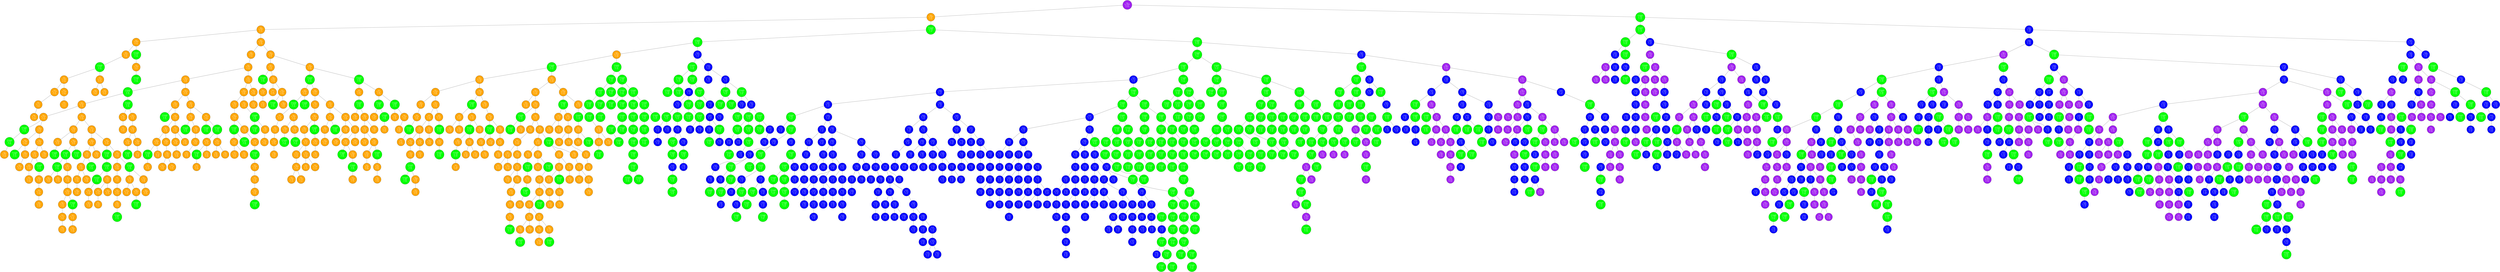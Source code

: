 graph G {
	rankdir=TB;
	node [shape=circle];
	"0x563b089fe4f0" [label="line
p: 10000
X: 231\nY: 224", color=black, fontcolor=white, style=filled, fillcolor=purple];
	"0x563b089fe4f0" -- "0x563b08a066f0";
	"0x563b08a066f0" [label="text
p: 9995
X: 96\nY: 54", color=black, fontcolor=white, style=filled, fillcolor=orange];
	"0x563b08a066f0" -- "0x563b08a01c70";
	"0x563b08a01c70" [label="text
p: 9860
X: 16\nY: 74", color=black, fontcolor=white, style=filled, fillcolor=orange];
	"0x563b08a01c70" -- "0x563b08a05170";
	"0x563b08a05170" [label="text
p: 8806
X: 16\nY: 234", color=black, fontcolor=white, style=filled, fillcolor=orange];
	"0x563b08a05170" -- "0x563b08a11670";
	"0x563b08a11670" [label="text
p: 8167
X: 16\nY: 84", color=black, fontcolor=white, style=filled, fillcolor=orange];
	"0x563b08a11670" -- "0x563b08a0ae70";
	"0x563b08a0ae70" [label="rectangle
p: 5633
X: 16\nY: 154", color=black, fontcolor=white, style=filled, fillcolor=green];
	"0x563b08a0ae70" -- "0x563b08a0dc70";
	"0x563b08a0dc70" [label="text
p: 3532
X: 16\nY: 164", color=black, fontcolor=white, style=filled, fillcolor=orange];
	"0x563b08a0dc70" -- "0x563b08a0e2f0";
	"0x563b08a0e2f0" [label="text
p: 2716
X: 16\nY: 114", color=black, fontcolor=white, style=filled, fillcolor=orange];
	"0x563b08a0e2f0" -- "0x563b08a0eff0";
	"0x563b08a0eff0" [label="text
p: 1717
X: 16\nY: 94", color=black, fontcolor=white, style=filled, fillcolor=orange];
	"0x563b08a0eff0" -- "0x563b08a0e7f0";
	"0x563b08a0e7f0" [label="text
p: 781
X: 16\nY: 264", color=black, fontcolor=white, style=filled, fillcolor=orange];
	"0x563b08a0dc70" -- "0x563b08a0c370";
	"0x563b08a0c370" [label="text
p: 2160
X: 16\nY: 194", color=black, fontcolor=white, style=filled, fillcolor=orange];
	"0x563b08a0c370" -- "0x563b08a0d670";
	"0x563b08a0d670" [label="text
p: 1171
X: 16\nY: 14", color=black, fontcolor=white, style=filled, fillcolor=orange];
	"0x563b08a0ae70" -- "0x563b08a06c70";
	"0x563b08a06c70" [label="text
p: 5324
X: 16\nY: 174", color=black, fontcolor=white, style=filled, fillcolor=orange];
	"0x563b08a06c70" -- "0x563b08a0a270";
	"0x563b08a0a270" [label="text
p: 803
X: 16\nY: 64", color=black, fontcolor=white, style=filled, fillcolor=orange];
	"0x563b08a06c70" -- "0x563b08a06770";
	"0x563b08a06770" [label="text
p: 929
X: 16\nY: 54", color=black, fontcolor=white, style=filled, fillcolor=orange];
	"0x563b08a05170" -- "0x563b08a03570";
	"0x563b08a03570" [label="rectangle
p: 4133
X: 16\nY: 144", color=black, fontcolor=white, style=filled, fillcolor=green];
	"0x563b08a03570" -- "0x563b08a04770";
	"0x563b08a04770" [label="text
p: 3383
X: 16\nY: 24", color=black, fontcolor=white, style=filled, fillcolor=orange];
	"0x563b08a04770" -- "0x563b08a03970";
	"0x563b08a03970" [label="rectangle
p: 2728
X: 16\nY: 134", color=black, fontcolor=white, style=filled, fillcolor=green];
	"0x563b08a01c70" -- "0x563b089fcbf0";
	"0x563b089fcbf0" [label="text
p: 9847
X: 66\nY: 234", color=black, fontcolor=white, style=filled, fillcolor=orange];
	"0x563b089fcbf0" -- "0x563b089fc970";
	"0x563b089fc970" [label="text
p: 9825
X: 16\nY: 34", color=black, fontcolor=white, style=filled, fillcolor=orange];
	"0x563b089fc970" -- "0x563b089ffd70";
	"0x563b089ffd70" [label="text
p: 9667
X: 56\nY: 224", color=black, fontcolor=white, style=filled, fillcolor=orange];
	"0x563b089ffd70" -- "0x563b089fa8f0";
	"0x563b089fa8f0" [label="text
p: 9628
X: 46\nY: 84", color=black, fontcolor=white, style=filled, fillcolor=orange];
	"0x563b089fa8f0" -- "0x563b08a110f0";
	"0x563b08a110f0" [label="rectangle
p: 9576
X: 46\nY: 124", color=black, fontcolor=white, style=filled, fillcolor=green];
	"0x563b08a110f0" -- "0x563b08a03870";
	"0x563b08a03870" [label="text
p: 9353
X: 26\nY: 184", color=black, fontcolor=white, style=filled, fillcolor=orange];
	"0x563b08a03870" -- "0x563b089f5bf0";
	"0x563b089f5bf0" [label="text
p: 9240
X: 16\nY: 254", color=black, fontcolor=white, style=filled, fillcolor=orange];
	"0x563b089f5bf0" -- "0x563b089f6df0";
	"0x563b089f6df0" [label="rectangle
p: 7876
X: 16\nY: 124", color=black, fontcolor=white, style=filled, fillcolor=green];
	"0x563b089f6df0" -- "0x563b089fb5f0";
	"0x563b089fb5f0" [label="rectangle
p: 5197
X: 16\nY: 164", color=black, fontcolor=white, style=filled, fillcolor=green];
	"0x563b089fb5f0" -- "0x563b089facf0";
	"0x563b089facf0" [label="text
p: 4697
X: 16\nY: 184", color=black, fontcolor=white, style=filled, fillcolor=orange];
	"0x563b089f5bf0" -- "0x563b089f1bf0";
	"0x563b089f1bf0" [label="text
p: 8638
X: 16\nY: 224", color=black, fontcolor=white, style=filled, fillcolor=orange];
	"0x563b089f1bf0" -- "0x563b089f3370";
	"0x563b089f3370" [label="text
p: 7496
X: 16\nY: 204", color=black, fontcolor=white, style=filled, fillcolor=orange];
	"0x563b089f3370" -- "0x563b089f4470";
	"0x563b089f4470" [label="rectangle
p: 465
X: 16\nY: 114", color=black, fontcolor=white, style=filled, fillcolor=green];
	"0x563b089f3370" -- "0x563b089f1ff0";
	"0x563b089f1ff0" [label="text
p: 6048
X: 16\nY: 214", color=black, fontcolor=white, style=filled, fillcolor=orange];
	"0x563b089f1ff0" -- "0x563b089f30f0";
	"0x563b089f30f0" [label="text
p: 3918
X: 16\nY: 44", color=black, fontcolor=white, style=filled, fillcolor=orange];
	"0x563b089f1bf0" -- "0x563b08a08bf0";
	"0x563b08a08bf0" [label="text
p: 8482
X: 26\nY: 224", color=black, fontcolor=white, style=filled, fillcolor=orange];
	"0x563b08a08bf0" -- "0x563b08a122f0";
	"0x563b08a122f0" [label="text
p: 8237
X: 26\nY: 104", color=black, fontcolor=white, style=filled, fillcolor=orange];
	"0x563b08a122f0" -- "0x563b089ef1f0";
	"0x563b089ef1f0" [label="text
p: 6957
X: 16\nY: 244", color=black, fontcolor=white, style=filled, fillcolor=orange];
	"0x563b089ef1f0" -- "0x563b089efcf0";
	"0x563b089efcf0" [label="text
p: 1781
X: 16\nY: 104", color=black, fontcolor=white, style=filled, fillcolor=orange];
	"0x563b08a122f0" -- "0x563b08a0a670";
	"0x563b08a0a670" [label="rectangle
p: 6337
X: 26\nY: 114", color=black, fontcolor=white, style=filled, fillcolor=green];
	"0x563b08a0a670" -- "0x563b08a118f0";
	"0x563b08a118f0" [label="text
p: 3948
X: 26\nY: 14", color=black, fontcolor=white, style=filled, fillcolor=orange];
	"0x563b08a118f0" -- "0x563b08a0c870";
	"0x563b08a0c870" [label="text
p: 3762
X: 26\nY: 194", color=black, fontcolor=white, style=filled, fillcolor=orange];
	"0x563b08a0c870" -- "0x563b08a0ff70";
	"0x563b08a0ff70" [label="text
p: 1852
X: 26\nY: 234", color=black, fontcolor=white, style=filled, fillcolor=orange];
	"0x563b08a08bf0" -- "0x563b08a078f0";
	"0x563b08a078f0" [label="text
p: 2009
X: 26\nY: 214", color=black, fontcolor=white, style=filled, fillcolor=orange];
	"0x563b08a03870" -- "0x563b089f0470";
	"0x563b089f0470" [label="text
p: 8536
X: 26\nY: 244", color=black, fontcolor=white, style=filled, fillcolor=orange];
	"0x563b089f0470" -- "0x563b08a00e70";
	"0x563b08a00e70" [label="text
p: 8208
X: 26\nY: 94", color=black, fontcolor=white, style=filled, fillcolor=orange];
	"0x563b08a00e70" -- "0x563b08a01b70";
	"0x563b08a01b70" [label="text
p: 5652
X: 26\nY: 24", color=black, fontcolor=white, style=filled, fillcolor=orange];
	"0x563b08a01b70" -- "0x563b08a01170";
	"0x563b08a01170" [label="rectangle
p: 4956
X: 26\nY: 164", color=black, fontcolor=white, style=filled, fillcolor=green];
	"0x563b08a00e70" -- "0x563b089f17f0";
	"0x563b089f17f0" [label="text
p: 7984
X: 26\nY: 74", color=black, fontcolor=white, style=filled, fillcolor=orange];
	"0x563b089f17f0" -- "0x563b089fc370";
	"0x563b089fc370" [label="rectangle
p: 7861
X: 26\nY: 124", color=black, fontcolor=white, style=filled, fillcolor=green];
	"0x563b089fc370" -- "0x563b089fee70";
	"0x563b089fee70" [label="rectangle
p: 5294
X: 26\nY: 154", color=black, fontcolor=white, style=filled, fillcolor=green];
	"0x563b089fee70" -- "0x563b089ffc70";
	"0x563b089ffc70" [label="text
p: 4046
X: 26\nY: 84", color=black, fontcolor=white, style=filled, fillcolor=orange];
	"0x563b089fee70" -- "0x563b089fd070";
	"0x563b089fd070" [label="text
p: 4262
X: 26\nY: 114", color=black, fontcolor=white, style=filled, fillcolor=orange];
	"0x563b089fc370" -- "0x563b089f2770";
	"0x563b089f2770" [label="text
p: 6612
X: 26\nY: 54", color=black, fontcolor=white, style=filled, fillcolor=orange];
	"0x563b089f2770" -- "0x563b089f29f0";
	"0x563b089f29f0" [label="text
p: 4559
X: 26\nY: 204", color=black, fontcolor=white, style=filled, fillcolor=orange];
	"0x563b089f29f0" -- "0x563b089f62f0";
	"0x563b089f62f0" [label="text
p: 4162
X: 26\nY: 34", color=black, fontcolor=white, style=filled, fillcolor=orange];
	"0x563b089f62f0" -- "0x563b089fac70";
	"0x563b089fac70" [label="text
p: 3827
X: 26\nY: 254", color=black, fontcolor=white, style=filled, fillcolor=orange];
	"0x563b089fac70" -- "0x563b089f6370";
	"0x563b089f6370" [label="text
p: 1270
X: 26\nY: 64", color=black, fontcolor=white, style=filled, fillcolor=orange];
	"0x563b089f6370" -- "0x563b089f98f0";
	"0x563b089f98f0" [label="text
p: 536
X: 26\nY: 174", color=black, fontcolor=white, style=filled, fillcolor=orange];
	"0x563b089f62f0" -- "0x563b089f4370";
	"0x563b089f4370" [label="rectangle
p: 3546
X: 26\nY: 144", color=black, fontcolor=white, style=filled, fillcolor=green];
	"0x563b089f4370" -- "0x563b089f4270";
	"0x563b089f4270" [label="text
p: 2727
X: 26\nY: 44", color=black, fontcolor=white, style=filled, fillcolor=orange];
	"0x563b089f4270" -- "0x563b089f39f0";
	"0x563b089f39f0" [label="text
p: 1083
X: 26\nY: 164", color=black, fontcolor=white, style=filled, fillcolor=orange];
	"0x563b089f17f0" -- "0x563b089f0e70";
	"0x563b089f0e70" [label="rectangle
p: 1311
X: 26\nY: 134", color=black, fontcolor=white, style=filled, fillcolor=green];
	"0x563b089f0470" -- "0x563b08a04970";
	"0x563b08a04970" [label="text
p: 7753
X: 36\nY: 194", color=black, fontcolor=white, style=filled, fillcolor=orange];
	"0x563b08a04970" -- "0x563b08a08f70";
	"0x563b08a08f70" [label="text
p: 6890
X: 36\nY: 14", color=black, fontcolor=white, style=filled, fillcolor=orange];
	"0x563b08a08f70" -- "0x563b08a0f170";
	"0x563b08a0f170" [label="text
p: 5791
X: 36\nY: 64", color=black, fontcolor=white, style=filled, fillcolor=orange];
	"0x563b08a0f170" -- "0x563b08a10a70";
	"0x563b08a10a70" [label="text
p: 3672
X: 36\nY: 164", color=black, fontcolor=white, style=filled, fillcolor=orange];
	"0x563b08a10a70" -- "0x563b089ef8f0";
	"0x563b089ef8f0" [label="text
p: 2479
X: 26\nY: 264", color=black, fontcolor=white, style=filled, fillcolor=orange];
	"0x563b089ef8f0" -- "0x563b08a11bf0";
	"0x563b08a11bf0" [label="text
p: 1696
X: 36\nY: 84", color=black, fontcolor=white, style=filled, fillcolor=orange];
	"0x563b08a10a70" -- "0x563b08a0f9f0";
	"0x563b08a0f9f0" [label="text
p: 1969
X: 36\nY: 264", color=black, fontcolor=white, style=filled, fillcolor=orange];
	"0x563b08a0f170" -- "0x563b08a0a6f0";
	"0x563b08a0a6f0" [label="rectangle
p: 4637
X: 36\nY: 134", color=black, fontcolor=white, style=filled, fillcolor=green];
	"0x563b08a08f70" -- "0x563b08a074f0";
	"0x563b08a074f0" [label="text
p: 3609
X: 36\nY: 224", color=black, fontcolor=white, style=filled, fillcolor=orange];
	"0x563b08a04970" -- "0x563b089fa9f0";
	"0x563b089fa9f0" [label="text
p: 7349
X: 36\nY: 104", color=black, fontcolor=white, style=filled, fillcolor=orange];
	"0x563b089fa9f0" -- "0x563b089fbcf0";
	"0x563b089fbcf0" [label="rectangle
p: 6799
X: 36\nY: 164", color=black, fontcolor=white, style=filled, fillcolor=green];
	"0x563b089fbcf0" -- "0x563b08a01af0";
	"0x563b08a01af0" [label="rectangle
p: 6419
X: 36\nY: 114", color=black, fontcolor=white, style=filled, fillcolor=green];
	"0x563b08a01af0" -- "0x563b08a02bf0";
	"0x563b08a02bf0" [label="rectangle
p: 5211
X: 36\nY: 144", color=black, fontcolor=white, style=filled, fillcolor=green];
	"0x563b08a02bf0" -- "0x563b08a039f0";
	"0x563b08a039f0" [label="text
p: 4704
X: 36\nY: 184", color=black, fontcolor=white, style=filled, fillcolor=orange];
	"0x563b08a039f0" -- "0x563b08a04070";
	"0x563b08a04070" [label="text
p: 3010
X: 36\nY: 244", color=black, fontcolor=white, style=filled, fillcolor=orange];
	"0x563b08a01af0" -- "0x563b089fe570";
	"0x563b089fe570" [label="text
p: 5670
X: 36\nY: 94", color=black, fontcolor=white, style=filled, fillcolor=orange];
	"0x563b089fe570" -- "0x563b08a01070";
	"0x563b08a01070" [label="text
p: 3106
X: 36\nY: 214", color=black, fontcolor=white, style=filled, fillcolor=orange];
	"0x563b08a01070" -- "0x563b089ffbf0";
	"0x563b089ffbf0" [label="text
p: 476
X: 36\nY: 54", color=black, fontcolor=white, style=filled, fillcolor=orange];
	"0x563b089fe570" -- "0x563b089fd270";
	"0x563b089fd270" [label="text
p: 3309
X: 36\nY: 174", color=black, fontcolor=white, style=filled, fillcolor=orange];
	"0x563b089fa9f0" -- "0x563b089f2e70";
	"0x563b089f2e70" [label="text
p: 7199
X: 36\nY: 204", color=black, fontcolor=white, style=filled, fillcolor=orange];
	"0x563b089f2e70" -- "0x563b089f9e70";
	"0x563b089f9e70" [label="text
p: 3952
X: 36\nY: 234", color=black, fontcolor=white, style=filled, fillcolor=orange];
	"0x563b089f9e70" -- "0x563b089f8970";
	"0x563b089f8970" [label="text
p: 2731
X: 36\nY: 24", color=black, fontcolor=white, style=filled, fillcolor=orange];
	"0x563b089f8970" -- "0x563b089f3170";
	"0x563b089f3170" [label="text
p: 2018
X: 36\nY: 114", color=black, fontcolor=white, style=filled, fillcolor=orange];
	"0x563b089f3170" -- "0x563b089f6ff0";
	"0x563b089f6ff0" [label="text
p: 940
X: 36\nY: 254", color=black, fontcolor=white, style=filled, fillcolor=orange];
	"0x563b089f6ff0" -- "0x563b089f7b70";
	"0x563b089f7b70" [label="rectangle
p: 863
X: 36\nY: 124", color=black, fontcolor=white, style=filled, fillcolor=green];
	"0x563b089f2e70" -- "0x563b08a119f0";
	"0x563b08a119f0" [label="rectangle
p: 6408
X: 46\nY: 134", color=black, fontcolor=white, style=filled, fillcolor=green];
	"0x563b08a119f0" -- "0x563b089f1870";
	"0x563b089f1870" [label="text
p: 3992
X: 36\nY: 44", color=black, fontcolor=white, style=filled, fillcolor=orange];
	"0x563b089f1870" -- "0x563b089f22f0";
	"0x563b089f22f0" [label="text
p: 1756
X: 36\nY: 34", color=black, fontcolor=white, style=filled, fillcolor=orange];
	"0x563b089f1870" -- "0x563b089f06f0";
	"0x563b089f06f0" [label="text
p: 3634
X: 36\nY: 74", color=black, fontcolor=white, style=filled, fillcolor=orange];
	"0x563b089f06f0" -- "0x563b089eeef0";
	"0x563b089eeef0" [label="rectangle
p: 524
X: 36\nY: 154", color=black, fontcolor=white, style=filled, fillcolor=green];
	"0x563b08a119f0" -- "0x563b08a117f0";
	"0x563b08a117f0" [label="text
p: 5216
X: 46\nY: 194", color=black, fontcolor=white, style=filled, fillcolor=orange];
	"0x563b08a117f0" -- "0x563b08a11770";
	"0x563b08a11770" [label="text
p: 3804
X: 46\nY: 114", color=black, fontcolor=white, style=filled, fillcolor=orange];
	"0x563b08a110f0" -- "0x563b08a0dcf0";
	"0x563b08a0dcf0" [label="rectangle
p: 9240
X: 46\nY: 164", color=black, fontcolor=white, style=filled, fillcolor=green];
	"0x563b08a0dcf0" -- "0x563b08a10cf0";
	"0x563b08a10cf0" [label="text
p: 7301
X: 46\nY: 244", color=black, fontcolor=white, style=filled, fillcolor=orange];
	"0x563b08a10cf0" -- "0x563b08a0e0f0";
	"0x563b08a0e0f0" [label="text
p: 1223
X: 46\nY: 74", color=black, fontcolor=white, style=filled, fillcolor=orange];
	"0x563b08a0dcf0" -- "0x563b089ff7f0";
	"0x563b089ff7f0" [label="text
p: 8251
X: 46\nY: 24", color=black, fontcolor=white, style=filled, fillcolor=orange];
	"0x563b089ff7f0" -- "0x563b08a032f0";
	"0x563b08a032f0" [label="text
p: 5881
X: 46\nY: 54", color=black, fontcolor=white, style=filled, fillcolor=orange];
	"0x563b08a032f0" -- "0x563b08a0bef0";
	"0x563b08a0bef0" [label="text
p: 5565
X: 46\nY: 264", color=black, fontcolor=white, style=filled, fillcolor=orange];
	"0x563b08a0bef0" -- "0x563b08a07870";
	"0x563b08a07870" [label="rectangle
p: 4062
X: 46\nY: 154", color=black, fontcolor=white, style=filled, fillcolor=green];
	"0x563b08a032f0" -- "0x563b08a02ef0";
	"0x563b08a02ef0" [label="text
p: 4489
X: 46\nY: 164", color=black, fontcolor=white, style=filled, fillcolor=orange];
	"0x563b08a02ef0" -- "0x563b089ff870";
	"0x563b089ff870" [label="text
p: 118
X: 46\nY: 94", color=black, fontcolor=white, style=filled, fillcolor=orange];
	"0x563b089fa8f0" -- "0x563b08a0f670";
	"0x563b08a0f670" [label="text
p: 9520
X: 56\nY: 174", color=black, fontcolor=white, style=filled, fillcolor=orange];
	"0x563b08a0f670" -- "0x563b089f7770";
	"0x563b089f7770" [label="text
p: 9448
X: 46\nY: 174", color=black, fontcolor=white, style=filled, fillcolor=orange];
	"0x563b089f7770" -- "0x563b089f9b70";
	"0x563b089f9b70" [label="rectangle
p: 2142
X: 46\nY: 114", color=black, fontcolor=white, style=filled, fillcolor=green];
	"0x563b089f7770" -- "0x563b08980460";
	"0x563b08980460" [label="text
p: 9404
X: 46\nY: 214", color=black, fontcolor=white, style=filled, fillcolor=orange];
	"0x563b08980460" -- "0x563b089f3df0";
	"0x563b089f3df0" [label="text
p: 8615
X: 46\nY: 104", color=black, fontcolor=white, style=filled, fillcolor=orange];
	"0x563b089f3df0" -- "0x563b089f4df0";
	"0x563b089f4df0" [label="text
p: 8389
X: 46\nY: 184", color=black, fontcolor=white, style=filled, fillcolor=orange];
	"0x563b089f4df0" -- "0x563b089f57f0";
	"0x563b089f57f0" [label="rectangle
p: 5206
X: 46\nY: 144", color=black, fontcolor=white, style=filled, fillcolor=green];
	"0x563b089f57f0" -- "0x563b089f68f0";
	"0x563b089f68f0" [label="text
p: 3411
X: 46\nY: 234", color=black, fontcolor=white, style=filled, fillcolor=orange];
	"0x563b089f4df0" -- "0x563b089f4570";
	"0x563b089f4570" [label="text
p: 114
X: 46\nY: 44", color=black, fontcolor=white, style=filled, fillcolor=orange];
	"0x563b089f3df0" -- "0x563b089f3a70";
	"0x563b089f3a70" [label="text
p: 8466
X: 46\nY: 34", color=black, fontcolor=white, style=filled, fillcolor=orange];
	"0x563b089f3a70" -- "0x563b089f02f0";
	"0x563b089f02f0" [label="text
p: 4953
X: 46\nY: 254", color=black, fontcolor=white, style=filled, fillcolor=orange];
	"0x563b089f02f0" -- "0x563b089f3470";
	"0x563b089f3470" [label="text
p: 3518
X: 46\nY: 64", color=black, fontcolor=white, style=filled, fillcolor=orange];
	"0x563b089f02f0" -- "0x563b089eed70";
	"0x563b089eed70" [label="text
p: 1758
X: 46\nY: 14", color=black, fontcolor=white, style=filled, fillcolor=orange];
	"0x563b08980460" -- "0x563b08a10770";
	"0x563b08a10770" [label="text
p: 7570
X: 56\nY: 194", color=black, fontcolor=white, style=filled, fillcolor=orange];
	"0x563b08a10770" -- "0x563b0897ffe0";
	"0x563b0897ffe0" [label="text
p: 7004
X: 46\nY: 224", color=black, fontcolor=white, style=filled, fillcolor=orange];
	"0x563b0897ffe0" -- "0x563b089802e0";
	"0x563b089802e0" [label="text
p: 3294
X: 46\nY: 204", color=black, fontcolor=white, style=filled, fillcolor=orange];
	"0x563b08a10770" -- "0x563b08a10370";
	"0x563b08a10370" [label="text
p: 423
X: 56\nY: 254", color=black, fontcolor=white, style=filled, fillcolor=orange];
	"0x563b08a0f670" -- "0x563b08a08070";
	"0x563b08a08070" [label="text
p: 8027
X: 56\nY: 164", color=black, fontcolor=white, style=filled, fillcolor=orange];
	"0x563b08a08070" -- "0x563b08a0b170";
	"0x563b08a0b170" [label="text
p: 7892
X: 56\nY: 94", color=black, fontcolor=white, style=filled, fillcolor=orange];
	"0x563b08a0b170" -- "0x563b08a0e270";
	"0x563b08a0e270" [label="rectangle
p: 6948
X: 56\nY: 154", color=black, fontcolor=white, style=filled, fillcolor=green];
	"0x563b08a0b170" -- "0x563b08a08c70";
	"0x563b08a08c70" [label="text
p: 5806
X: 56\nY: 44", color=black, fontcolor=white, style=filled, fillcolor=orange];
	"0x563b08a08c70" -- "0x563b08a09570";
	"0x563b08a09570" [label="text
p: 5419
X: 56\nY: 34", color=black, fontcolor=white, style=filled, fillcolor=orange];
	"0x563b08a09570" -- "0x563b08a09a70";
	"0x563b08a09a70" [label="text
p: 542
X: 56\nY: 74", color=black, fontcolor=white, style=filled, fillcolor=orange];
	"0x563b08a08070" -- "0x563b08a06e70";
	"0x563b08a06e70" [label="text
p: 7570
X: 56\nY: 234", color=black, fontcolor=white, style=filled, fillcolor=orange];
	"0x563b08a06e70" -- "0x563b08a07a70";
	"0x563b08a07a70" [label="rectangle
p: 4260
X: 56\nY: 144", color=black, fontcolor=white, style=filled, fillcolor=green];
	"0x563b08a06e70" -- "0x563b08a02970";
	"0x563b08a02970" [label="rectangle
p: 7423
X: 56\nY: 114", color=black, fontcolor=white, style=filled, fillcolor=green];
	"0x563b08a02970" -- "0x563b08a04d70";
	"0x563b08a04d70" [label="text
p: 7392
X: 56\nY: 114", color=black, fontcolor=white, style=filled, fillcolor=orange];
	"0x563b08a04d70" -- "0x563b08a057f0";
	"0x563b08a057f0" [label="rectangle
p: 706
X: 56\nY: 164", color=black, fontcolor=white, style=filled, fillcolor=green];
	"0x563b08a057f0" -- "0x563b08a05f70";
	"0x563b08a05f70" [label="text
p: 207
X: 56\nY: 244", color=black, fontcolor=white, style=filled, fillcolor=orange];
	"0x563b08a04d70" -- "0x563b08a03e70";
	"0x563b08a03e70" [label="text
p: 916
X: 56\nY: 204", color=black, fontcolor=white, style=filled, fillcolor=orange];
	"0x563b08a02970" -- "0x563b08a019f0";
	"0x563b08a019f0" [label="text
p: 6762
X: 56\nY: 184", color=black, fontcolor=white, style=filled, fillcolor=orange];
	"0x563b08a019f0" -- "0x563b08a027f0";
	"0x563b08a027f0" [label="text
p: 661
X: 56\nY: 214", color=black, fontcolor=white, style=filled, fillcolor=orange];
	"0x563b08a019f0" -- "0x563b08a01870";
	"0x563b08a01870" [label="text
p: 838
X: 56\nY: 24", color=black, fontcolor=white, style=filled, fillcolor=orange];
	"0x563b089ffd70" -- "0x563b08a022f0";
	"0x563b08a022f0" [label="text
p: 9341
X: 66\nY: 194", color=black, fontcolor=white, style=filled, fillcolor=orange];
	"0x563b08a022f0" -- "0x563b08a07c70";
	"0x563b08a07c70" [label="text
p: 8893
X: 66\nY: 94", color=black, fontcolor=white, style=filled, fillcolor=orange];
	"0x563b08a07c70" -- "0x563b089ff470";
	"0x563b089ff470" [label="text
p: 7628
X: 56\nY: 14", color=black, fontcolor=white, style=filled, fillcolor=orange];
	"0x563b089ff470" -- "0x563b089ef0f0";
	"0x563b089ef0f0" [label="text
p: 6568
X: 56\nY: 84", color=black, fontcolor=white, style=filled, fillcolor=orange];
	"0x563b089ef0f0" -- "0x563b089f26f0";
	"0x563b089f26f0" [label="rectangle
p: 5245
X: 56\nY: 124", color=black, fontcolor=white, style=filled, fillcolor=green];
	"0x563b089f26f0" -- "0x563b089f78f0";
	"0x563b089f78f0" [label="text
p: 5218
X: 56\nY: 54", color=black, fontcolor=white, style=filled, fillcolor=orange];
	"0x563b089f78f0" -- "0x563b089fa5f0";
	"0x563b089fa5f0" [label="text
p: 1572
X: 56\nY: 64", color=black, fontcolor=white, style=filled, fillcolor=orange];
	"0x563b089f78f0" -- "0x563b089f5ef0";
	"0x563b089f5ef0" [label="text
p: 4521
X: 56\nY: 264", color=black, fontcolor=white, style=filled, fillcolor=orange];
	"0x563b089f26f0" -- "0x563b089f08f0";
	"0x563b089f08f0" [label="rectangle
p: 4227
X: 56\nY: 134", color=black, fontcolor=white, style=filled, fillcolor=green];
	"0x563b089ef0f0" -- "0x563b0897fe60";
	"0x563b0897fe60" [label="text
p: 5916
X: 56\nY: 104", color=black, fontcolor=white, style=filled, fillcolor=orange];
	"0x563b0897fe60" -- "0x563b08a11ef0";
	"0x563b08a11ef0" [label="text
p: 5710
X: 66\nY: 224", color=black, fontcolor=white, style=filled, fillcolor=orange];
	"0x563b08a11ef0" -- "0x563b08a0f770";
	"0x563b08a0f770" [label="rectangle
p: 3787
X: 66\nY: 124", color=black, fontcolor=white, style=filled, fillcolor=green];
	"0x563b08a0f770" -- "0x563b08a0eb70";
	"0x563b08a0eb70" [label="text
p: 3696
X: 66\nY: 24", color=black, fontcolor=white, style=filled, fillcolor=orange];
	"0x563b08a0eb70" -- "0x563b08a09270";
	"0x563b08a09270" [label="text
p: 2795
X: 66\nY: 244", color=black, fontcolor=white, style=filled, fillcolor=orange];
	"0x563b08a09270" -- "0x563b08a0a970";
	"0x563b08a0a970" [label="text
p: 2455
X: 66\nY: 84", color=black, fontcolor=white, style=filled, fillcolor=orange];
	"0x563b08a0a970" -- "0x563b08a0c770";
	"0x563b08a0c770" [label="rectangle
p: 1059
X: 66\nY: 114", color=black, fontcolor=white, style=filled, fillcolor=green];
	"0x563b08a07c70" -- "0x563b08a024f0";
	"0x563b08a024f0" [label="text
p: 7055
X: 66\nY: 254", color=black, fontcolor=white, style=filled, fillcolor=orange];
	"0x563b08a024f0" -- "0x563b08a05ef0";
	"0x563b08a05ef0" [label="rectangle
p: 6627
X: 66\nY: 144", color=black, fontcolor=white, style=filled, fillcolor=green];
	"0x563b08a05ef0" -- "0x563b08a07370";
	"0x563b08a07370" [label="rectangle
p: 1583
X: 66\nY: 164", color=black, fontcolor=white, style=filled, fillcolor=green];
	"0x563b08a05ef0" -- "0x563b08a031f0";
	"0x563b08a031f0" [label="text
p: 3941
X: 66\nY: 54", color=black, fontcolor=white, style=filled, fillcolor=orange];
	"0x563b08a031f0" -- "0x563b08a02870";
	"0x563b08a02870" [label="text
p: 1181
X: 66\nY: 184", color=black, fontcolor=white, style=filled, fillcolor=orange];
	"0x563b08a022f0" -- "0x563b089fda70";
	"0x563b089fda70" [label="text
p: 7087
X: 66\nY: 204", color=black, fontcolor=white, style=filled, fillcolor=orange];
	"0x563b089fda70" -- "0x563b089fcff0";
	"0x563b089fcff0" [label="text
p: 6126
X: 66\nY: 264", color=black, fontcolor=white, style=filled, fillcolor=orange];
	"0x563b089fcbf0" -- "0x563b089f16f0";
	"0x563b089f16f0" [label="text
p: 9766
X: 66\nY: 34", color=black, fontcolor=white, style=filled, fillcolor=orange];
	"0x563b089f16f0" -- "0x563b089f6e70";
	"0x563b089f6e70" [label="text
p: 8972
X: 66\nY: 64", color=black, fontcolor=white, style=filled, fillcolor=orange];
	"0x563b089f6e70" -- "0x563b089f7170";
	"0x563b089f7170" [label="rectangle
p: 7327
X: 66\nY: 154", color=black, fontcolor=white, style=filled, fillcolor=green];
	"0x563b089f7170" -- "0x563b089fa770";
	"0x563b089fa770" [label="text
p: 2019
X: 66\nY: 74", color=black, fontcolor=white, style=filled, fillcolor=orange];
	"0x563b089fa770" -- "0x563b089fa6f0";
	"0x563b089fa6f0" [label="text
p: 523
X: 66\nY: 14", color=black, fontcolor=white, style=filled, fillcolor=orange];
	"0x563b089f6e70" -- "0x563b089f42f0";
	"0x563b089f42f0" [label="text
p: 8050
X: 66\nY: 104", color=black, fontcolor=white, style=filled, fillcolor=orange];
	"0x563b089f42f0" -- "0x563b089f5870";
	"0x563b089f5870" [label="text
p: 777
X: 66\nY: 174", color=black, fontcolor=white, style=filled, fillcolor=orange];
	"0x563b089f42f0" -- "0x563b089f2ff0";
	"0x563b089f2ff0" [label="text
p: 5926
X: 66\nY: 164", color=black, fontcolor=white, style=filled, fillcolor=orange];
	"0x563b089f2ff0" -- "0x563b089f34f0";
	"0x563b089f34f0" [label="rectangle
p: 1337
X: 66\nY: 134", color=black, fontcolor=white, style=filled, fillcolor=green];
	"0x563b089f2ff0" -- "0x563b089f2f70";
	"0x563b089f2f70" [label="text
p: 3808
X: 66\nY: 44", color=black, fontcolor=white, style=filled, fillcolor=orange];
	"0x563b089f16f0" -- "0x563b08a01d70";
	"0x563b08a01d70" [label="text
p: 9684
X: 86\nY: 164", color=black, fontcolor=white, style=filled, fillcolor=orange];
	"0x563b08a01d70" -- "0x563b08a018f0";
	"0x563b08a018f0" [label="rectangle
p: 9325
X: 76\nY: 134", color=black, fontcolor=white, style=filled, fillcolor=green];
	"0x563b08a018f0" -- "0x563b08a03ef0";
	"0x563b08a03ef0" [label="text
p: 8802
X: 76\nY: 164", color=black, fontcolor=white, style=filled, fillcolor=orange];
	"0x563b08a03ef0" -- "0x563b08a09ff0";
	"0x563b08a09ff0" [label="rectangle
p: 8218
X: 76\nY: 124", color=black, fontcolor=white, style=filled, fillcolor=green];
	"0x563b08a09ff0" -- "0x563b089f0af0";
	"0x563b089f0af0" [label="text
p: 7414
X: 66\nY: 214", color=black, fontcolor=white, style=filled, fillcolor=orange];
	"0x563b089f0af0" -- "0x563b08a0d870";
	"0x563b08a0d870" [label="text
p: 5812
X: 76\nY: 84", color=black, fontcolor=white, style=filled, fillcolor=orange];
	"0x563b08a0d870" -- "0x563b089efc70";
	"0x563b089efc70" [label="text
p: 4389
X: 66\nY: 114", color=black, fontcolor=white, style=filled, fillcolor=orange];
	"0x563b089efc70" -- "0x563b08a0def0";
	"0x563b08a0def0" [label="text
p: 388
X: 76\nY: 94", color=black, fontcolor=white, style=filled, fillcolor=orange];
	"0x563b08a09ff0" -- "0x563b08a055f0";
	"0x563b08a055f0" [label="text
p: 3841
X: 76\nY: 244", color=black, fontcolor=white, style=filled, fillcolor=orange];
	"0x563b08a055f0" -- "0x563b08a071f0";
	"0x563b08a071f0" [label="text
p: 3399
X: 76\nY: 54", color=black, fontcolor=white, style=filled, fillcolor=orange];
	"0x563b08a071f0" -- "0x563b08a085f0";
	"0x563b08a085f0" [label="rectangle
p: 3113
X: 76\nY: 164", color=black, fontcolor=white, style=filled, fillcolor=green];
	"0x563b08a055f0" -- "0x563b08a04670";
	"0x563b08a04670" [label="text
p: 3696
X: 76\nY: 204", color=black, fontcolor=white, style=filled, fillcolor=orange];
	"0x563b08a04670" -- "0x563b08a03f70";
	"0x563b08a03f70" [label="rectangle
p: 1564
X: 76\nY: 154", color=black, fontcolor=white, style=filled, fillcolor=green];
	"0x563b08a03ef0" -- "0x563b08a03d70";
	"0x563b08a03d70" [label="rectangle
p: 6500
X: 76\nY: 114", color=black, fontcolor=white, style=filled, fillcolor=green];
	"0x563b08a018f0" -- "0x563b089ef7f0";
	"0x563b089ef7f0" [label="text
p: 8484
X: 76\nY: 24", color=black, fontcolor=white, style=filled, fillcolor=orange];
	"0x563b089ef7f0" -- "0x563b08a01470";
	"0x563b08a01470" [label="text
p: 7505
X: 76\nY: 34", color=black, fontcolor=white, style=filled, fillcolor=orange];
	"0x563b08a01470" -- "0x563b089f7570";
	"0x563b089f7570" [label="text
p: 6839
X: 76\nY: 254", color=black, fontcolor=white, style=filled, fillcolor=orange];
	"0x563b089f7570" -- "0x563b089febf0";
	"0x563b089febf0" [label="text
p: 5045
X: 76\nY: 174", color=black, fontcolor=white, style=filled, fillcolor=orange];
	"0x563b089febf0" -- "0x563b089fb870";
	"0x563b089fb870" [label="text
p: 3152
X: 76\nY: 14", color=black, fontcolor=white, style=filled, fillcolor=orange];
	"0x563b089fb870" -- "0x563b089fb970";
	"0x563b089fb970" [label="text
p: 3120
X: 76\nY: 194", color=black, fontcolor=white, style=filled, fillcolor=orange];
	"0x563b089fb970" -- "0x563b089fd870";
	"0x563b089fd870" [label="text
p: 2868
X: 76\nY: 104", color=black, fontcolor=white, style=filled, fillcolor=orange];
	"0x563b089fd870" -- "0x563b089feb70";
	"0x563b089feb70" [label="text
p: 1492
X: 76\nY: 224", color=black, fontcolor=white, style=filled, fillcolor=orange];
	"0x563b089fd870" -- "0x563b089fbdf0";
	"0x563b089fbdf0" [label="text
p: 1554
X: 76\nY: 44", color=black, fontcolor=white, style=filled, fillcolor=orange];
	"0x563b089fb870" -- "0x563b089fa370";
	"0x563b089fa370" [label="text
p: 2378
X: 76\nY: 264", color=black, fontcolor=white, style=filled, fillcolor=orange];
	"0x563b089fa370" -- "0x563b089fb570";
	"0x563b089fb570" [label="text
p: 427
X: 76\nY: 214", color=black, fontcolor=white, style=filled, fillcolor=orange];
	"0x563b089fa370" -- "0x563b089f95f0";
	"0x563b089f95f0" [label="text
p: 1198
X: 76\nY: 114", color=black, fontcolor=white, style=filled, fillcolor=orange];
	"0x563b089f7570" -- "0x563b089f1270";
	"0x563b089f1270" [label="rectangle
p: 6287
X: 76\nY: 144", color=black, fontcolor=white, style=filled, fillcolor=green];
	"0x563b089f1270" -- "0x563b089f47f0";
	"0x563b089f47f0" [label="text
p: 3815
X: 76\nY: 234", color=black, fontcolor=white, style=filled, fillcolor=orange];
	"0x563b089f47f0" -- "0x563b089f1b70";
	"0x563b089f1b70" [label="text
p: 982
X: 76\nY: 184", color=black, fontcolor=white, style=filled, fillcolor=orange];
	"0x563b089ef7f0" -- "0x563b08a0cf70";
	"0x563b08a0cf70" [label="text
p: 8010
X: 86\nY: 234", color=black, fontcolor=white, style=filled, fillcolor=orange];
	"0x563b08a0cf70" -- "0x563b08a11e70";
	"0x563b08a11e70" [label="text
p: 7324
X: 86\nY: 194", color=black, fontcolor=white, style=filled, fillcolor=orange];
	"0x563b08a11e70" -- "0x563b089eedf0";
	"0x563b089eedf0" [label="text
p: 6985
X: 76\nY: 74", color=black, fontcolor=white, style=filled, fillcolor=orange];
	"0x563b089eedf0" -- "0x563b089eef70";
	"0x563b089eef70" [label="text
p: 3468
X: 76\nY: 64", color=black, fontcolor=white, style=filled, fillcolor=orange];
	"0x563b08a11e70" -- "0x563b08a0e370";
	"0x563b08a0e370" [label="rectangle
p: 6501
X: 86\nY: 144", color=black, fontcolor=white, style=filled, fillcolor=green];
	"0x563b08a0cf70" -- "0x563b08a08670";
	"0x563b08a08670" [label="text
p: 6730
X: 86\nY: 184", color=black, fontcolor=white, style=filled, fillcolor=orange];
	"0x563b08a08670" -- "0x563b08a0a470";
	"0x563b08a0a470" [label="text
p: 5088
X: 86\nY: 264", color=black, fontcolor=white, style=filled, fillcolor=orange];
	"0x563b08a0a470" -- "0x563b08a0cdf0";
	"0x563b08a0cdf0" [label="text
p: 1809
X: 86\nY: 24", color=black, fontcolor=white, style=filled, fillcolor=orange];
	"0x563b08a08670" -- "0x563b08a04e70";
	"0x563b08a04e70" [label="text
p: 6001
X: 86\nY: 94", color=black, fontcolor=white, style=filled, fillcolor=orange];
	"0x563b08a04e70" -- "0x563b08a06670";
	"0x563b08a06670" [label="text
p: 5572
X: 86\nY: 244", color=black, fontcolor=white, style=filled, fillcolor=orange];
	"0x563b08a06670" -- "0x563b08a07670";
	"0x563b08a07670" [label="rectangle
p: 4682
X: 86\nY: 154", color=black, fontcolor=white, style=filled, fillcolor=green];
	"0x563b08a06670" -- "0x563b08a05970";
	"0x563b08a05970" [label="text
p: 4060
X: 86\nY: 84", color=black, fontcolor=white, style=filled, fillcolor=orange];
	"0x563b08a05970" -- "0x563b08a06370";
	"0x563b08a06370" [label="rectangle
p: 2311
X: 86\nY: 164", color=black, fontcolor=white, style=filled, fillcolor=green];
	"0x563b08a06370" -- "0x563b08a06070";
	"0x563b08a06070" [label="text
p: 1959
X: 86\nY: 74", color=black, fontcolor=white, style=filled, fillcolor=orange];
	"0x563b08a04e70" -- "0x563b08a044f0";
	"0x563b08a044f0" [label="text
p: 3276
X: 86\nY: 174", color=black, fontcolor=white, style=filled, fillcolor=orange];
	"0x563b08a01d70" -- "0x563b08980b60";
	"0x563b08980b60" [label="rectangle
p: 9623
X: 86\nY: 134", color=black, fontcolor=white, style=filled, fillcolor=green];
	"0x563b08980b60" -- "0x563b08a00170";
	"0x563b08a00170" [label="text
p: 9213
X: 86\nY: 214", color=black, fontcolor=white, style=filled, fillcolor=orange];
	"0x563b08a00170" -- "0x563b089fecf0";
	"0x563b089fecf0" [label="rectangle
p: 8351
X: 86\nY: 124", color=black, fontcolor=white, style=filled, fillcolor=green];
	"0x563b089fecf0" -- "0x563b089ff070";
	"0x563b089ff070" [label="text
p: 3663
X: 86\nY: 104", color=black, fontcolor=white, style=filled, fillcolor=orange];
	"0x563b089fecf0" -- "0x563b089f1f70";
	"0x563b089f1f70" [label="text
p: 6962
X: 86\nY: 114", color=black, fontcolor=white, style=filled, fillcolor=orange];
	"0x563b089f1f70" -- "0x563b089fc3f0";
	"0x563b089fc3f0" [label="text
p: 5420
X: 86\nY: 44", color=black, fontcolor=white, style=filled, fillcolor=orange];
	"0x563b089fc3f0" -- "0x563b089fe1f0";
	"0x563b089fe1f0" [label="text
p: 1213
X: 86\nY: 14", color=black, fontcolor=white, style=filled, fillcolor=orange];
	"0x563b089fc3f0" -- "0x563b089f7c70";
	"0x563b089f7c70" [label="text
p: 4251
X: 86\nY: 54", color=black, fontcolor=white, style=filled, fillcolor=orange];
	"0x563b089f7c70" -- "0x563b089f93f0";
	"0x563b089f93f0" [label="text
p: 3323
X: 86\nY: 34", color=black, fontcolor=white, style=filled, fillcolor=orange];
	"0x563b089f93f0" -- "0x563b089f97f0";
	"0x563b089f97f0" [label="text
p: 446
X: 86\nY: 204", color=black, fontcolor=white, style=filled, fillcolor=orange];
	"0x563b089f7c70" -- "0x563b089f6cf0";
	"0x563b089f6cf0" [label="rectangle
p: 3371
X: 86\nY: 114", color=black, fontcolor=white, style=filled, fillcolor=green];
	"0x563b089f6cf0" -- "0x563b089f5170";
	"0x563b089f5170" [label="text
p: 818
X: 86\nY: 224", color=black, fontcolor=white, style=filled, fillcolor=orange];
	"0x563b089f5170" -- "0x563b089f3b70";
	"0x563b089f3b70" [label="text
p: 466
X: 86\nY: 254", color=black, fontcolor=white, style=filled, fillcolor=orange];
	"0x563b089f1f70" -- "0x563b089eebf0";
	"0x563b089eebf0" [label="text
p: 3484
X: 86\nY: 64", color=black, fontcolor=white, style=filled, fillcolor=orange];
	"0x563b08980b60" -- "0x563b08a0fd70";
	"0x563b08a0fd70" [label="text
p: 9121
X: 96\nY: 234", color=black, fontcolor=white, style=filled, fillcolor=orange];
	"0x563b08a0fd70" -- "0x563b08a10df0";
	"0x563b08a10df0" [label="rectangle
p: 6660
X: 96\nY: 114", color=black, fontcolor=white, style=filled, fillcolor=green];
	"0x563b08a10df0" -- "0x563b08a12070";
	"0x563b08a12070" [label="text
p: 5285
X: 96\nY: 14", color=black, fontcolor=white, style=filled, fillcolor=orange];
	"0x563b08a10df0" -- "0x563b08a10470";
	"0x563b08a10470" [label="rectangle
p: 1592
X: 96\nY: 164", color=black, fontcolor=white, style=filled, fillcolor=green];
	"0x563b08a10470" -- "0x563b08a10af0";
	"0x563b08a10af0" [label="text
p: 731
X: 96\nY: 214", color=black, fontcolor=white, style=filled, fillcolor=orange];
	"0x563b08a0fd70" -- "0x563b08a0ccf0";
	"0x563b08a0ccf0" [label="rectangle
p: 6905
X: 96\nY: 124", color=black, fontcolor=white, style=filled, fillcolor=green];
	"0x563b08a0ccf0" -- "0x563b08a0d170";
	"0x563b08a0d170" [label="text
p: 1407
X: 96\nY: 104", color=black, fontcolor=white, style=filled, fillcolor=orange];
	"0x563b08a0ccf0" -- "0x563b08a069f0";
	"0x563b08a069f0" [label="text
p: 2339
X: 96\nY: 84", color=black, fontcolor=white, style=filled, fillcolor=orange];
	"0x563b08a069f0" -- "0x563b08a0aff0";
	"0x563b08a0aff0" [label="text
p: 365
X: 96\nY: 94", color=black, fontcolor=white, style=filled, fillcolor=orange];
	"0x563b08a066f0" -- "0x563b08a1f900";
	"0x563b08a1f900" [label="rectangle
p: 9964
X: 150\nY: 50", color=black, fontcolor=white, style=filled, fillcolor=green];
	"0x563b08a1f900" -- "0x563b08a059f0";
	"0x563b08a059f0" [label="rectangle
p: 9948
X: 146\nY: 134", color=black, fontcolor=white, style=filled, fillcolor=green];
	"0x563b08a059f0" -- "0x563b08980260";
	"0x563b08980260" [label="text
p: 9819
X: 136\nY: 204", color=black, fontcolor=white, style=filled, fillcolor=orange];
	"0x563b08980260" -- "0x563b08a11970";
	"0x563b08a11970" [label="rectangle
p: 9606
X: 116\nY: 124", color=black, fontcolor=white, style=filled, fillcolor=green];
	"0x563b08a11970" -- "0x563b08a0f6f0";
	"0x563b08a0f6f0" [label="text
p: 9502
X: 106\nY: 194", color=black, fontcolor=white, style=filled, fillcolor=orange];
	"0x563b08a0f6f0" -- "0x563b08a01df0";
	"0x563b08a01df0" [label="text
p: 9146
X: 96\nY: 184", color=black, fontcolor=white, style=filled, fillcolor=orange];
	"0x563b08a01df0" -- "0x563b08a052f0";
	"0x563b08a052f0" [label="text
p: 6870
X: 96\nY: 24", color=black, fontcolor=white, style=filled, fillcolor=orange];
	"0x563b08a052f0" -- "0x563b08a025f0";
	"0x563b08a025f0" [label="text
p: 4784
X: 96\nY: 64", color=black, fontcolor=white, style=filled, fillcolor=orange];
	"0x563b08a025f0" -- "0x563b08a03370";
	"0x563b08a03370" [label="rectangle
p: 4730
X: 96\nY: 154", color=black, fontcolor=white, style=filled, fillcolor=green];
	"0x563b08a03370" -- "0x563b08a02b70";
	"0x563b08a02b70" [label="text
p: 55
X: 96\nY: 114", color=black, fontcolor=white, style=filled, fillcolor=orange];
	"0x563b08a01df0" -- "0x563b089804e0";
	"0x563b089804e0" [label="text
p: 8767
X: 96\nY: 244", color=black, fontcolor=white, style=filled, fillcolor=orange];
	"0x563b089804e0" -- "0x563b089f2070";
	"0x563b089f2070" [label="text
p: 8727
X: 96\nY: 194", color=black, fontcolor=white, style=filled, fillcolor=orange];
	"0x563b089f2070" -- "0x563b089f8cf0";
	"0x563b089f8cf0" [label="text
p: 8578
X: 96\nY: 254", color=black, fontcolor=white, style=filled, fillcolor=orange];
	"0x563b089f8cf0" -- "0x563b089f96f0";
	"0x563b089f96f0" [label="text
p: 7810
X: 96\nY: 204", color=black, fontcolor=white, style=filled, fillcolor=orange];
	"0x563b089f96f0" -- "0x563b089f9df0";
	"0x563b089f9df0" [label="text
p: 5839
X: 96\nY: 224", color=black, fontcolor=white, style=filled, fillcolor=orange];
	"0x563b089f9df0" -- "0x563b089fba70";
	"0x563b089fba70" [label="rectangle
p: 5115
X: 96\nY: 134", color=black, fontcolor=white, style=filled, fillcolor=green];
	"0x563b089fba70" -- "0x563b089fbb70";
	"0x563b089fbb70" [label="rectangle
p: 1831
X: 96\nY: 144", color=black, fontcolor=white, style=filled, fillcolor=green];
	"0x563b089fba70" -- "0x563b089fa170";
	"0x563b089fa170" [label="text
p: 2698
X: 96\nY: 34", color=black, fontcolor=white, style=filled, fillcolor=orange];
	"0x563b089fa170" -- "0x563b089fa3f0";
	"0x563b089fa3f0" [label="text
p: 441
X: 96\nY: 74", color=black, fontcolor=white, style=filled, fillcolor=orange];
	"0x563b089f8cf0" -- "0x563b089f6ef0";
	"0x563b089f6ef0" [label="text
p: 5382
X: 96\nY: 174", color=black, fontcolor=white, style=filled, fillcolor=orange];
	"0x563b089f6ef0" -- "0x563b089f8370";
	"0x563b089f8370" [label="text
p: 4473
X: 96\nY: 44", color=black, fontcolor=white, style=filled, fillcolor=orange];
	"0x563b089f2070" -- "0x563b089eecf0";
	"0x563b089eecf0" [label="text
p: 2855
X: 96\nY: 264", color=black, fontcolor=white, style=filled, fillcolor=orange];
	"0x563b089eecf0" -- "0x563b089f09f0";
	"0x563b089f09f0" [label="text
p: 2802
X: 96\nY: 164", color=black, fontcolor=white, style=filled, fillcolor=orange];
	"0x563b089804e0" -- "0x563b08a106f0";
	"0x563b08a106f0" [label="text
p: 6921
X: 106\nY: 14", color=black, fontcolor=white, style=filled, fillcolor=orange];
	"0x563b08a106f0" -- "0x563b08a10f70";
	"0x563b08a10f70" [label="rectangle
p: 6275
X: 106\nY: 144", color=black, fontcolor=white, style=filled, fillcolor=green];
	"0x563b08a10f70" -- "0x563b08a11a70";
	"0x563b08a11a70" [label="text
p: 4679
X: 106\nY: 54", color=black, fontcolor=white, style=filled, fillcolor=orange];
	"0x563b08a11a70" -- "0x563b08a12370";
	"0x563b08a12370" [label="rectangle
p: 2100
X: 106\nY: 134", color=black, fontcolor=white, style=filled, fillcolor=green];
	"0x563b08a0f6f0" -- "0x563b089f8ff0";
	"0x563b089f8ff0" [label="text
p: 8786
X: 106\nY: 44", color=black, fontcolor=white, style=filled, fillcolor=orange];
	"0x563b089f8ff0" -- "0x563b08a0bb70";
	"0x563b08a0bb70" [label="rectangle
p: 8001
X: 106\nY: 154", color=black, fontcolor=white, style=filled, fillcolor=green];
	"0x563b08a0bb70" -- "0x563b08a0ca70";
	"0x563b08a0ca70" [label="text
p: 6512
X: 106\nY: 94", color=black, fontcolor=white, style=filled, fillcolor=orange];
	"0x563b08a0ca70" -- "0x563b08a0ed70";
	"0x563b08a0ed70" [label="text
p: 4619
X: 106\nY: 214", color=black, fontcolor=white, style=filled, fillcolor=orange];
	"0x563b08a0ca70" -- "0x563b08a0c7f0";
	"0x563b08a0c7f0" [label="text
p: 5063
X: 106\nY: 104", color=black, fontcolor=white, style=filled, fillcolor=orange];
	"0x563b08a0bb70" -- "0x563b089fb2f0";
	"0x563b089fb2f0" [label="text
p: 7973
X: 106\nY: 244", color=black, fontcolor=white, style=filled, fillcolor=orange];
	"0x563b089fb2f0" -- "0x563b08a048f0";
	"0x563b08a048f0" [label="rectangle
p: 6112
X: 106\nY: 124", color=black, fontcolor=white, style=filled, fillcolor=green];
	"0x563b08a048f0" -- "0x563b08a04bf0";
	"0x563b08a04bf0" [label="text
p: 4655
X: 106\nY: 114", color=black, fontcolor=white, style=filled, fillcolor=orange];
	"0x563b08a04bf0" -- "0x563b08a05bf0";
	"0x563b08a05bf0" [label="rectangle
p: 718
X: 106\nY: 114", color=black, fontcolor=white, style=filled, fillcolor=green];
	"0x563b08a05bf0" -- "0x563b08a098f0";
	"0x563b08a098f0" [label="text
p: 712
X: 106\nY: 64", color=black, fontcolor=white, style=filled, fillcolor=orange];
	"0x563b08a048f0" -- "0x563b089fc7f0";
	"0x563b089fc7f0" [label="text
p: 6043
X: 106\nY: 224", color=black, fontcolor=white, style=filled, fillcolor=orange];
	"0x563b089fc7f0" -- "0x563b089ffcf0";
	"0x563b089ffcf0" [label="text
p: 916
X: 106\nY: 204", color=black, fontcolor=white, style=filled, fillcolor=orange];
	"0x563b089fc7f0" -- "0x563b089fc270";
	"0x563b089fc270" [label="text
p: 2740
X: 106\nY: 234", color=black, fontcolor=white, style=filled, fillcolor=orange];
	"0x563b089fb2f0" -- "0x563b089f9870";
	"0x563b089f9870" [label="text
p: 583
X: 106\nY: 34", color=black, fontcolor=white, style=filled, fillcolor=orange];
	"0x563b089f8ff0" -- "0x563b089f8bf0";
	"0x563b089f8bf0" [label="text
p: 7905
X: 106\nY: 74", color=black, fontcolor=white, style=filled, fillcolor=orange];
	"0x563b089f8bf0" -- "0x563b089f25f0";
	"0x563b089f25f0" [label="text
p: 7549
X: 106\nY: 264", color=black, fontcolor=white, style=filled, fillcolor=orange];
	"0x563b089f25f0" -- "0x563b089f4a70";
	"0x563b089f4a70" [label="rectangle
p: 6319
X: 106\nY: 164", color=black, fontcolor=white, style=filled, fillcolor=green];
	"0x563b089f4a70" -- "0x563b089f8af0";
	"0x563b089f8af0" [label="text
p: 4674
X: 106\nY: 254", color=black, fontcolor=white, style=filled, fillcolor=orange];
	"0x563b089f8af0" -- "0x563b089f88f0";
	"0x563b089f88f0" [label="text
p: 1695
X: 106\nY: 174", color=black, fontcolor=white, style=filled, fillcolor=orange];
	"0x563b089f4a70" -- "0x563b089f3570";
	"0x563b089f3570" [label="text
p: 2138
X: 106\nY: 164", color=black, fontcolor=white, style=filled, fillcolor=orange];
	"0x563b089f25f0" -- "0x563b089efa70";
	"0x563b089efa70" [label="text
p: 5610
X: 106\nY: 24", color=black, fontcolor=white, style=filled, fillcolor=orange];
	"0x563b089efa70" -- "0x563b08980860";
	"0x563b08980860" [label="text
p: 5437
X: 106\nY: 84", color=black, fontcolor=white, style=filled, fillcolor=orange];
	"0x563b08980860" -- "0x563b08980560";
	"0x563b08980560" [label="text
p: 5404
X: 106\nY: 184", color=black, fontcolor=white, style=filled, fillcolor=orange];
	"0x563b08a11970" -- "0x563b08a0d6f0";
	"0x563b08a0d6f0" [label="text
p: 9225
X: 136\nY: 224", color=black, fontcolor=white, style=filled, fillcolor=orange];
	"0x563b08a0d6f0" -- "0x563b08a0f570";
	"0x563b08a0f570" [label="text
p: 9210
X: 116\nY: 104", color=black, fontcolor=white, style=filled, fillcolor=orange];
	"0x563b08a0f570" -- "0x563b08a0fcf0";
	"0x563b08a0fcf0" [label="text
p: 5207
X: 116\nY: 204", color=black, fontcolor=white, style=filled, fillcolor=orange];
	"0x563b08a0f570" -- "0x563b08a0c3f0";
	"0x563b08a0c3f0" [label="text
p: 8780
X: 116\nY: 84", color=black, fontcolor=white, style=filled, fillcolor=orange];
	"0x563b08a0c3f0" -- "0x563b08a0cb70";
	"0x563b08a0cb70" [label="rectangle
p: 8461
X: 116\nY: 154", color=black, fontcolor=white, style=filled, fillcolor=green];
	"0x563b08a0cb70" -- "0x563b08a0daf0";
	"0x563b08a0daf0" [label="rectangle
p: 6628
X: 116\nY: 164", color=black, fontcolor=white, style=filled, fillcolor=green];
	"0x563b08a0cb70" -- "0x563b08a0c5f0";
	"0x563b08a0c5f0" [label="text
p: 3580
X: 116\nY: 34", color=black, fontcolor=white, style=filled, fillcolor=orange];
	"0x563b08a0c3f0" -- "0x563b089f5d70";
	"0x563b089f5d70" [label="text
p: 8707
X: 116\nY: 54", color=black, fontcolor=white, style=filled, fillcolor=orange];
	"0x563b089f5d70" -- "0x563b089f79f0";
	"0x563b089f79f0" [label="text
p: 7203
X: 116\nY: 64", color=black, fontcolor=white, style=filled, fillcolor=orange];
	"0x563b089f79f0" -- "0x563b089ff3f0";
	"0x563b089ff3f0" [label="text
p: 7114
X: 116\nY: 244", color=black, fontcolor=white, style=filled, fillcolor=orange];
	"0x563b089ff3f0" -- "0x563b08a00270";
	"0x563b08a00270" [label="text
p: 6732
X: 116\nY: 194", color=black, fontcolor=white, style=filled, fillcolor=orange];
	"0x563b08a00270" -- "0x563b08a03ff0";
	"0x563b08a03ff0" [label="text
p: 1572
X: 116\nY: 224", color=black, fontcolor=white, style=filled, fillcolor=orange];
	"0x563b08a00270" -- "0x563b089ffb70";
	"0x563b089ffb70" [label="text
p: 2845
X: 116\nY: 184", color=black, fontcolor=white, style=filled, fillcolor=orange];
	"0x563b089ff3f0" -- "0x563b089fdd70";
	"0x563b089fdd70" [label="text
p: 5780
X: 116\nY: 264", color=black, fontcolor=white, style=filled, fillcolor=orange];
	"0x563b089fdd70" -- "0x563b089fd2f0";
	"0x563b089fd2f0" [label="text
p: 5150
X: 116\nY: 114", color=black, fontcolor=white, style=filled, fillcolor=orange];
	"0x563b089fd2f0" -- "0x563b089fd370";
	"0x563b089fd370" [label="text
p: 3500
X: 116\nY: 94", color=black, fontcolor=white, style=filled, fillcolor=orange];
	"0x563b089fd2f0" -- "0x563b089f7df0";
	"0x563b089f7df0" [label="text
p: 4301
X: 116\nY: 164", color=black, fontcolor=white, style=filled, fillcolor=orange];
	"0x563b089f7df0" -- "0x563b089fae70";
	"0x563b089fae70" [label="text
p: 3275
X: 116\nY: 174", color=black, fontcolor=white, style=filled, fillcolor=orange];
	"0x563b089fae70" -- "0x563b089f92f0";
	"0x563b089f92f0" [label="text
p: 2633
X: 116\nY: 74", color=black, fontcolor=white, style=filled, fillcolor=orange];
	"0x563b089f92f0" -- "0x563b089f8070";
	"0x563b089f8070" [label="text
p: 1447
X: 116\nY: 44", color=black, fontcolor=white, style=filled, fillcolor=orange];
	"0x563b089f8070" -- "0x563b089f7ff0";
	"0x563b089f7ff0" [label="rectangle
p: 1064
X: 116\nY: 114", color=black, fontcolor=white, style=filled, fillcolor=green];
	"0x563b089f5d70" -- "0x563b089f9ef0";
	"0x563b089f9ef0" [label="text
p: 8579
X: 126\nY: 54", color=black, fontcolor=white, style=filled, fillcolor=orange];
	"0x563b089f9ef0" -- "0x563b089f1ef0";
	"0x563b089f1ef0" [label="text
p: 8472
X: 116\nY: 234", color=black, fontcolor=white, style=filled, fillcolor=orange];
	"0x563b089f1ef0" -- "0x563b089f2470";
	"0x563b089f2470" [label="text
p: 7836
X: 116\nY: 214", color=black, fontcolor=white, style=filled, fillcolor=orange];
	"0x563b089f2470" -- "0x563b089f3870";
	"0x563b089f3870" [label="rectangle
p: 7225
X: 116\nY: 134", color=black, fontcolor=white, style=filled, fillcolor=green];
	"0x563b089f3870" -- "0x563b089f43f0";
	"0x563b089f43f0" [label="text
p: 6246
X: 116\nY: 14", color=black, fontcolor=white, style=filled, fillcolor=orange];
	"0x563b089f43f0" -- "0x563b089f54f0";
	"0x563b089f54f0" [label="rectangle
p: 4087
X: 116\nY: 144", color=black, fontcolor=white, style=filled, fillcolor=green];
	"0x563b089f54f0" -- "0x563b089f49f0";
	"0x563b089f49f0" [label="text
p: 1258
X: 116\nY: 254", color=black, fontcolor=white, style=filled, fillcolor=orange];
	"0x563b089f1ef0" -- "0x563b08a121f0";
	"0x563b08a121f0" [label="text
p: 8436
X: 126\nY: 74", color=black, fontcolor=white, style=filled, fillcolor=orange];
	"0x563b08a121f0" -- "0x563b089ef670";
	"0x563b089ef670" [label="text
p: 3076
X: 116\nY: 24", color=black, fontcolor=white, style=filled, fillcolor=orange];
	"0x563b08a121f0" -- "0x563b08a11f70";
	"0x563b08a11f70" [label="rectangle
p: 7906
X: 126\nY: 144", color=black, fontcolor=white, style=filled, fillcolor=green];
	"0x563b08a11f70" -- "0x563b08a012f0";
	"0x563b08a012f0" [label="text
p: 7118
X: 126\nY: 94", color=black, fontcolor=white, style=filled, fillcolor=orange];
	"0x563b08a012f0" -- "0x563b08a034f0";
	"0x563b08a034f0" [label="text
p: 5723
X: 126\nY: 184", color=black, fontcolor=white, style=filled, fillcolor=orange];
	"0x563b08a034f0" -- "0x563b08a0b4f0";
	"0x563b08a0b4f0" [label="text
p: 5337
X: 126\nY: 204", color=black, fontcolor=white, style=filled, fillcolor=orange];
	"0x563b08a0b4f0" -- "0x563b08a0e4f0";
	"0x563b08a0e4f0" [label="text
p: 4666
X: 126\nY: 114", color=black, fontcolor=white, style=filled, fillcolor=orange];
	"0x563b08a0e4f0" -- "0x563b08a0e670";
	"0x563b08a0e670" [label="text
p: 3891
X: 126\nY: 44", color=black, fontcolor=white, style=filled, fillcolor=orange];
	"0x563b08a0e670" -- "0x563b08a116f0";
	"0x563b08a116f0" [label="rectangle
p: 3423
X: 126\nY: 134", color=black, fontcolor=white, style=filled, fillcolor=green];
	"0x563b08a0e4f0" -- "0x563b08a0d2f0";
	"0x563b08a0d2f0" [label="text
p: 4646
X: 126\nY: 34", color=black, fontcolor=white, style=filled, fillcolor=orange];
	"0x563b08a0b4f0" -- "0x563b08a080f0";
	"0x563b08a080f0" [label="text
p: 5213
X: 126\nY: 104", color=black, fontcolor=white, style=filled, fillcolor=orange];
	"0x563b08a080f0" -- "0x563b08a0a570";
	"0x563b08a0a570" [label="text
p: 2842
X: 126\nY: 84", color=black, fontcolor=white, style=filled, fillcolor=orange];
	"0x563b08a0a570" -- "0x563b08a094f0";
	"0x563b08a094f0" [label="text
p: 1389
X: 126\nY: 244", color=black, fontcolor=white, style=filled, fillcolor=orange];
	"0x563b08a080f0" -- "0x563b08a06d70";
	"0x563b08a06d70" [label="text
p: 3983
X: 126\nY: 214", color=black, fontcolor=white, style=filled, fillcolor=orange];
	"0x563b08a06d70" -- "0x563b08a07e70";
	"0x563b08a07e70" [label="rectangle
p: 2323
X: 126\nY: 124", color=black, fontcolor=white, style=filled, fillcolor=green];
	"0x563b08a034f0" -- "0x563b08a01a70";
	"0x563b08a01a70" [label="rectangle
p: 1708
X: 126\nY: 154", color=black, fontcolor=white, style=filled, fillcolor=green];
	"0x563b08a012f0" -- "0x563b089f9f70";
	"0x563b089f9f70" [label="text
p: 4624
X: 126\nY: 64", color=black, fontcolor=white, style=filled, fillcolor=orange];
	"0x563b089f9f70" -- "0x563b089ff670";
	"0x563b089ff670" [label="text
p: 1543
X: 126\nY: 194", color=black, fontcolor=white, style=filled, fillcolor=orange];
	"0x563b089f9ef0" -- "0x563b089f1570";
	"0x563b089f1570" [label="rectangle
p: 7513
X: 126\nY: 164", color=black, fontcolor=white, style=filled, fillcolor=green];
	"0x563b089f1570" -- "0x563b089f55f0";
	"0x563b089f55f0" [label="text
p: 6638
X: 126\nY: 174", color=black, fontcolor=white, style=filled, fillcolor=orange];
	"0x563b089f55f0" -- "0x563b089f87f0";
	"0x563b089f87f0" [label="text
p: 5529
X: 126\nY: 14", color=black, fontcolor=white, style=filled, fillcolor=orange];
	"0x563b089f87f0" -- "0x563b089f8a70";
	"0x563b089f8a70" [label="text
p: 2575
X: 126\nY: 234", color=black, fontcolor=white, style=filled, fillcolor=orange];
	"0x563b089f87f0" -- "0x563b089f5c70";
	"0x563b089f5c70" [label="rectangle
p: 4733
X: 126\nY: 114", color=black, fontcolor=white, style=filled, fillcolor=green];
	"0x563b089f5c70" -- "0x563b089f66f0";
	"0x563b089f66f0" [label="text
p: 2886
X: 126\nY: 224", color=black, fontcolor=white, style=filled, fillcolor=orange];
	"0x563b089f66f0" -- "0x563b089f6270";
	"0x563b089f6270" [label="text
p: 2512
X: 126\nY: 254", color=black, fontcolor=white, style=filled, fillcolor=orange];
	"0x563b089f55f0" -- "0x563b089f2570";
	"0x563b089f2570" [label="text
p: 3842
X: 126\nY: 264", color=black, fontcolor=white, style=filled, fillcolor=orange];
	"0x563b089f2570" -- "0x563b089f3c70";
	"0x563b089f3c70" [label="text
p: 1416
X: 126\nY: 24", color=black, fontcolor=white, style=filled, fillcolor=orange];
	"0x563b089f1570" -- "0x563b089808e0";
	"0x563b089808e0" [label="text
p: 4993
X: 126\nY: 164", color=black, fontcolor=white, style=filled, fillcolor=orange];
	"0x563b089808e0" -- "0x563b08a10070";
	"0x563b08a10070" [label="text
p: 3676
X: 136\nY: 24", color=black, fontcolor=white, style=filled, fillcolor=orange];
	"0x563b08a10070" -- "0x563b08a11ff0";
	"0x563b08a11ff0" [label="text
p: 3218
X: 136\nY: 34", color=black, fontcolor=white, style=filled, fillcolor=orange];
	"0x563b08a10070" -- "0x563b08a0f2f0";
	"0x563b08a0f2f0" [label="text
p: 3370
X: 136\nY: 184", color=black, fontcolor=white, style=filled, fillcolor=orange];
	"0x563b08a0f2f0" -- "0x563b08a0e070";
	"0x563b08a0e070" [label="text
p: 3096
X: 136\nY: 44", color=black, fontcolor=white, style=filled, fillcolor=orange];
	"0x563b08a0d6f0" -- "0x563b089fb770";
	"0x563b089fb770" [label="text
p: 8298
X: 136\nY: 214", color=black, fontcolor=white, style=filled, fillcolor=orange];
	"0x563b089fb770" -- "0x563b08a07af0";
	"0x563b08a07af0" [label="rectangle
p: 7950
X: 136\nY: 114", color=black, fontcolor=white, style=filled, fillcolor=green];
	"0x563b08a07af0" -- "0x563b08a09f70";
	"0x563b08a09f70" [label="text
p: 6798
X: 136\nY: 54", color=black, fontcolor=white, style=filled, fillcolor=orange];
	"0x563b08a09f70" -- "0x563b08a0aaf0";
	"0x563b08a0aaf0" [label="text
p: 3251
X: 136\nY: 14", color=black, fontcolor=white, style=filled, fillcolor=orange];
	"0x563b08a09f70" -- "0x563b08a093f0";
	"0x563b08a093f0" [label="text
p: 1226
X: 136\nY: 264", color=black, fontcolor=white, style=filled, fillcolor=orange];
	"0x563b08a07af0" -- "0x563b089fe0f0";
	"0x563b089fe0f0" [label="text
p: 6441
X: 136\nY: 64", color=black, fontcolor=white, style=filled, fillcolor=orange];
	"0x563b089fe0f0" -- "0x563b08a06970";
	"0x563b08a06970" [label="text
p: 5492
X: 136\nY: 94", color=black, fontcolor=white, style=filled, fillcolor=orange];
	"0x563b08a06970" -- "0x563b08a06bf0";
	"0x563b08a06bf0" [label="text
p: 3866
X: 136\nY: 84", color=black, fontcolor=white, style=filled, fillcolor=orange];
	"0x563b08a06970" -- "0x563b08a020f0";
	"0x563b08a020f0" [label="text
p: 5089
X: 136\nY: 104", color=black, fontcolor=white, style=filled, fillcolor=orange];
	"0x563b08a020f0" -- "0x563b089fe770";
	"0x563b089fe770" [label="text
p: 3008
X: 136\nY: 164", color=black, fontcolor=white, style=filled, fillcolor=orange];
	"0x563b089fe770" -- "0x563b08a00070";
	"0x563b08a00070" [label="text
p: 622
X: 136\nY: 114", color=black, fontcolor=white, style=filled, fillcolor=orange];
	"0x563b089fb770" -- "0x563b089f81f0";
	"0x563b089f81f0" [label="text
p: 8297
X: 136\nY: 174", color=black, fontcolor=white, style=filled, fillcolor=orange];
	"0x563b089f81f0" -- "0x563b089f9770";
	"0x563b089f9770" [label="rectangle
p: 6727
X: 136\nY: 134", color=black, fontcolor=white, style=filled, fillcolor=green];
	"0x563b089f9770" -- "0x563b089f8e70";
	"0x563b089f8e70" [label="text
p: 6260
X: 136\nY: 244", color=black, fontcolor=white, style=filled, fillcolor=orange];
	"0x563b089f8e70" -- "0x563b089f9370";
	"0x563b089f9370" [label="text
p: 6007
X: 136\nY: 74", color=black, fontcolor=white, style=filled, fillcolor=orange];
	"0x563b089f8e70" -- "0x563b089f8570";
	"0x563b089f8570" [label="rectangle
p: 2364
X: 136\nY: 144", color=black, fontcolor=white, style=filled, fillcolor=green];
	"0x563b089f81f0" -- "0x563b089ee7f0";
	"0x563b089ee7f0" [label="rectangle
p: 5589
X: 136\nY: 154", color=black, fontcolor=white, style=filled, fillcolor=green];
	"0x563b089ee7f0" -- "0x563b089ef9f0";
	"0x563b089ef9f0" [label="text
p: 5461
X: 136\nY: 194", color=black, fontcolor=white, style=filled, fillcolor=orange];
	"0x563b089ef9f0" -- "0x563b089f0f70";
	"0x563b089f0f70" [label="text
p: 4018
X: 136\nY: 254", color=black, fontcolor=white, style=filled, fillcolor=orange];
	"0x563b089f0f70" -- "0x563b089efaf0";
	"0x563b089efaf0" [label="rectangle
p: 455
X: 136\nY: 164", color=black, fontcolor=white, style=filled, fillcolor=green];
	"0x563b089ef9f0" -- "0x563b089ef870";
	"0x563b089ef870" [label="text
p: 1258
X: 136\nY: 234", color=black, fontcolor=white, style=filled, fillcolor=orange];
	"0x563b08980260" -- "0x563b08a0bcf0";
	"0x563b08a0bcf0" [label="rectangle
p: 9316
X: 141\nY: 154", color=black, fontcolor=white, style=filled, fillcolor=green];
	"0x563b08a0bcf0" -- "0x563b08a0c1f0";
	"0x563b08a0c1f0" [label="rectangle
p: 7592
X: 141\nY: 14", color=black, fontcolor=white, style=filled, fillcolor=green];
	"0x563b08a0c1f0" -- "0x563b08a10d70";
	"0x563b08a10d70" [label="rectangle
p: 5321
X: 141\nY: 14", color=black, fontcolor=white, style=filled, fillcolor=green];
	"0x563b08a10d70" -- "0x563b0897fde0";
	"0x563b0897fde0" [label="rectangle
p: 2038
X: 136\nY: 124", color=black, fontcolor=white, style=filled, fillcolor=green];
	"0x563b08a10d70" -- "0x563b08a0db70";
	"0x563b08a0db70" [label="rectangle
p: 1948
X: 141\nY: 94", color=black, fontcolor=white, style=filled, fillcolor=green];
	"0x563b08a0db70" -- "0x563b08a0e770";
	"0x563b08a0e770" [label="rectangle
p: 292
X: 141\nY: 114", color=black, fontcolor=white, style=filled, fillcolor=green];
	"0x563b08a0c1f0" -- "0x563b08a0bd70";
	"0x563b08a0bd70" [label="rectangle
p: 7366
X: 141\nY: 54", color=black, fontcolor=white, style=filled, fillcolor=green];
	"0x563b08a0bcf0" -- "0x563b089fc8f0";
	"0x563b089fc8f0" [label="rectangle
p: 9064
X: 141\nY: 44", color=black, fontcolor=white, style=filled, fillcolor=green];
	"0x563b089fc8f0" -- "0x563b08a0b2f0";
	"0x563b08a0b2f0" [label="rectangle
p: 7724
X: 141\nY: 144", color=black, fontcolor=white, style=filled, fillcolor=green];
	"0x563b08a0b2f0" -- "0x563b08a0b5f0";
	"0x563b08a0b5f0" [label="rectangle
p: 389
X: 141\nY: 164", color=black, fontcolor=white, style=filled, fillcolor=green];
	"0x563b08a0b2f0" -- "0x563b08a010f0";
	"0x563b08a010f0" [label="rectangle
p: 5689
X: 141\nY: 104", color=black, fontcolor=white, style=filled, fillcolor=green];
	"0x563b08a010f0" -- "0x563b08a04170";
	"0x563b08a04170" [label="rectangle
p: 5513
X: 141\nY: 24", color=black, fontcolor=white, style=filled, fillcolor=green];
	"0x563b08a04170" -- "0x563b08a0ab70";
	"0x563b08a0ab70" [label="rectangle
p: 4397
X: 141\nY: 224", color=black, fontcolor=white, style=filled, fillcolor=green];
	"0x563b08a0ab70" -- "0x563b08a0a170";
	"0x563b08a0a170" [label="rectangle
p: 4347
X: 141\nY: 264", color=black, fontcolor=white, style=filled, fillcolor=green];
	"0x563b08a04170" -- "0x563b08a016f0";
	"0x563b08a016f0" [label="rectangle
p: 1689
X: 141\nY: 214", color=black, fontcolor=white, style=filled, fillcolor=green];
	"0x563b089fc8f0" -- "0x563b089f28f0";
	"0x563b089f28f0" [label="rectangle
p: 8476
X: 141\nY: 174", color=black, fontcolor=white, style=filled, fillcolor=green];
	"0x563b089f28f0" -- "0x563b089fbd70";
	"0x563b089fbd70" [label="rectangle
p: 7801
X: 141\nY: 184", color=black, fontcolor=white, style=filled, fillcolor=green];
	"0x563b089fbd70" -- "0x563b089fb0f0";
	"0x563b089fb0f0" [label="rectangle
p: 7681
X: 141\nY: 74", color=black, fontcolor=white, style=filled, fillcolor=green];
	"0x563b089fb0f0" -- "0x563b089f2cf0";
	"0x563b089f2cf0" [label="rectangle
p: 7649
X: 141\nY: 64", color=black, fontcolor=white, style=filled, fillcolor=green];
	"0x563b089f2cf0" -- "0x563b089f85f0";
	"0x563b089f85f0" [label="rectangle
p: 6849
X: 141\nY: 234", color=black, fontcolor=white, style=filled, fillcolor=green];
	"0x563b089f85f0" -- "0x563b089fa4f0";
	"0x563b089fa4f0" [label="rectangle
p: 3629
X: 141\nY: 124", color=black, fontcolor=white, style=filled, fillcolor=green];
	"0x563b089fa4f0" -- "0x563b089f8f70";
	"0x563b089f8f70" [label="rectangle
p: 3264
X: 141\nY: 244", color=black, fontcolor=white, style=filled, fillcolor=green];
	"0x563b089f8f70" -- "0x563b089f9570";
	"0x563b089f9570" [label="rectangle
p: 172
X: 141\nY: 134", color=black, fontcolor=white, style=filled, fillcolor=green];
	"0x563b089f8f70" -- "0x563b089f8b70";
	"0x563b089f8b70" [label="rectangle
p: 2314
X: 141\nY: 34", color=black, fontcolor=white, style=filled, fillcolor=green];
	"0x563b089f28f0" -- "0x563b08980a60";
	"0x563b08980a60" [label="rectangle
p: 6270
X: 141\nY: 194", color=black, fontcolor=white, style=filled, fillcolor=green];
	"0x563b08980a60" -- "0x563b089f21f0";
	"0x563b089f21f0" [label="rectangle
p: 5014
X: 141\nY: 84", color=black, fontcolor=white, style=filled, fillcolor=green];
	"0x563b089f21f0" -- "0x563b089f00f0";
	"0x563b089f00f0" [label="rectangle
p: 2652
X: 141\nY: 254", color=black, fontcolor=white, style=filled, fillcolor=green];
	"0x563b089f00f0" -- "0x563b089f0cf0";
	"0x563b089f0cf0" [label="rectangle
p: 141
X: 141\nY: 204", color=black, fontcolor=white, style=filled, fillcolor=green];
	"0x563b08980a60" -- "0x563b08a11170";
	"0x563b08a11170" [label="rectangle
p: 3203
X: 146\nY: 114", color=black, fontcolor=white, style=filled, fillcolor=green];
	"0x563b08a059f0" -- "0x563b08a22420";
	"0x563b08a22420" [label="circle
p: 9893
X: 150\nY: 50", color=black, fontcolor=white, style=filled, fillcolor=blue];
	"0x563b08a22420" -- "0x563b089f77f0";
	"0x563b089f77f0" [label="rectangle
p: 9711
X: 146\nY: 144", color=black, fontcolor=white, style=filled, fillcolor=green];
	"0x563b089f77f0" -- "0x563b089fb270";
	"0x563b089fb270" [label="rectangle
p: 7464
X: 146\nY: 124", color=black, fontcolor=white, style=filled, fillcolor=green];
	"0x563b089fb270" -- "0x563b08a03cf0";
	"0x563b08a03cf0" [label="rectangle
p: 5349
X: 146\nY: 164", color=black, fontcolor=white, style=filled, fillcolor=green];
	"0x563b089fb270" -- "0x563b089fa070";
	"0x563b089fa070" [label="rectangle
p: 2186
X: 146\nY: 154", color=black, fontcolor=white, style=filled, fillcolor=green];
	"0x563b089f77f0" -- "0x563b08a236e0";
	"0x563b08a236e0" [label="rectangle
p: 9124
X: 150\nY: 50", color=black, fontcolor=white, style=filled, fillcolor=green];
	"0x563b08a236e0" -- "0x563b08a24220";
	"0x563b08a24220" [label="circle
p: 8980
X: 150\nY: 50", color=black, fontcolor=white, style=filled, fillcolor=blue];
	"0x563b08a24220" -- "0x563b08a256c0";
	"0x563b08a256c0" [label="circle
p: 7618
X: 150\nY: 50", color=black, fontcolor=white, style=filled, fillcolor=blue];
	"0x563b08a256c0" -- "0x563b08a25a80";
	"0x563b08a25a80" [label="rectangle
p: 5967
X: 150\nY: 50", color=black, fontcolor=white, style=filled, fillcolor=green];
	"0x563b08a25a80" -- "0x563b08a25c60";
	"0x563b08a25c60" [label="circle
p: 5511
X: 150\nY: 50", color=black, fontcolor=white, style=filled, fillcolor=blue];
	"0x563b08a25c60" -- "0x563b08a25e40";
	"0x563b08a25e40" [label="circle
p: 4284
X: 150\nY: 50", color=black, fontcolor=white, style=filled, fillcolor=blue];
	"0x563b08a25a80" -- "0x563b08a258a0";
	"0x563b08a258a0" [label="circle
p: 4392
X: 150\nY: 50", color=black, fontcolor=white, style=filled, fillcolor=blue];
	"0x563b08a256c0" -- "0x563b08a254e0";
	"0x563b08a254e0" [label="rectangle
p: 6420
X: 150\nY: 50", color=black, fontcolor=white, style=filled, fillcolor=green];
	"0x563b08a254e0" -- "0x563b08a249a0";
	"0x563b08a249a0" [label="circle
p: 5926
X: 150\nY: 50", color=black, fontcolor=white, style=filled, fillcolor=blue];
	"0x563b08a249a0" -- "0x563b08a24b80";
	"0x563b08a24b80" [label="rectangle
p: 4431
X: 150\nY: 50", color=black, fontcolor=white, style=filled, fillcolor=green];
	"0x563b08a24b80" -- "0x563b08a24d60";
	"0x563b08a24d60" [label="rectangle
p: 3302
X: 150\nY: 50", color=black, fontcolor=white, style=filled, fillcolor=green];
	"0x563b08a24d60" -- "0x563b08a25300";
	"0x563b08a25300" [label="circle
p: 2127
X: 150\nY: 50", color=black, fontcolor=white, style=filled, fillcolor=blue];
	"0x563b08a25300" -- "0x563b08a24f40";
	"0x563b08a24f40" [label="rectangle
p: 1102
X: 150\nY: 50", color=black, fontcolor=white, style=filled, fillcolor=green];
	"0x563b08a24f40" -- "0x563b08a25120";
	"0x563b08a25120" [label="rectangle
p: 656
X: 150\nY: 50", color=black, fontcolor=white, style=filled, fillcolor=green];
	"0x563b08a249a0" -- "0x563b08a24400";
	"0x563b08a24400" [label="circle
p: 5248
X: 150\nY: 50", color=black, fontcolor=white, style=filled, fillcolor=blue];
	"0x563b08a24400" -- "0x563b08a247c0";
	"0x563b08a247c0" [label="rectangle
p: 4502
X: 150\nY: 50", color=black, fontcolor=white, style=filled, fillcolor=green];
	"0x563b08a247c0" -- "0x563b08a245e0";
	"0x563b08a245e0" [label="circle
p: 598
X: 150\nY: 50", color=black, fontcolor=white, style=filled, fillcolor=blue];
	"0x563b08a24220" -- "0x563b08a23e60";
	"0x563b08a23e60" [label="rectangle
p: 8769
X: 150\nY: 50", color=black, fontcolor=white, style=filled, fillcolor=green];
	"0x563b08a23e60" -- "0x563b08a24040";
	"0x563b08a24040" [label="rectangle
p: 439
X: 150\nY: 50", color=black, fontcolor=white, style=filled, fillcolor=green];
	"0x563b08a23e60" -- "0x563b08a23aa0";
	"0x563b08a23aa0" [label="rectangle
p: 8529
X: 150\nY: 50", color=black, fontcolor=white, style=filled, fillcolor=green];
	"0x563b08a23aa0" -- "0x563b08a23c80";
	"0x563b08a23c80" [label="circle
p: 6167
X: 150\nY: 50", color=black, fontcolor=white, style=filled, fillcolor=blue];
	"0x563b08a23aa0" -- "0x563b08a238c0";
	"0x563b08a238c0" [label="circle
p: 5788
X: 150\nY: 50", color=black, fontcolor=white, style=filled, fillcolor=blue];
	"0x563b08a236e0" -- "0x563b08a23320";
	"0x563b08a23320" [label="rectangle
p: 7915
X: 150\nY: 50", color=black, fontcolor=white, style=filled, fillcolor=green];
	"0x563b08a23320" -- "0x563b08a23500";
	"0x563b08a23500" [label="rectangle
p: 1910
X: 150\nY: 50", color=black, fontcolor=white, style=filled, fillcolor=green];
	"0x563b08a23320" -- "0x563b08a227e0";
	"0x563b08a227e0" [label="circle
p: 7379
X: 150\nY: 50", color=black, fontcolor=white, style=filled, fillcolor=blue];
	"0x563b08a227e0" -- "0x563b08a22d80";
	"0x563b08a22d80" [label="circle
p: 6873
X: 150\nY: 50", color=black, fontcolor=white, style=filled, fillcolor=blue];
	"0x563b08a22d80" -- "0x563b08a22f60";
	"0x563b08a22f60" [label="circle
p: 5055
X: 150\nY: 50", color=black, fontcolor=white, style=filled, fillcolor=blue];
	"0x563b08a22f60" -- "0x563b08a23140";
	"0x563b08a23140" [label="rectangle
p: 3879
X: 150\nY: 50", color=black, fontcolor=white, style=filled, fillcolor=green];
	"0x563b08a22d80" -- "0x563b08a229c0";
	"0x563b08a229c0" [label="rectangle
p: 5251
X: 150\nY: 50", color=black, fontcolor=white, style=filled, fillcolor=green];
	"0x563b08a229c0" -- "0x563b08a22ba0";
	"0x563b08a22ba0" [label="circle
p: 1483
X: 150\nY: 50", color=black, fontcolor=white, style=filled, fillcolor=blue];
	"0x563b08a227e0" -- "0x563b08a22600";
	"0x563b08a22600" [label="circle
p: 3593
X: 150\nY: 50", color=black, fontcolor=white, style=filled, fillcolor=blue];
	"0x563b08a22420" -- "0x563b08a22060";
	"0x563b08a22060" [label="circle
p: 9548
X: 150\nY: 50", color=black, fontcolor=white, style=filled, fillcolor=blue];
	"0x563b08a22060" -- "0x563b08a22240";
	"0x563b08a22240" [label="circle
p: 7894
X: 150\nY: 50", color=black, fontcolor=white, style=filled, fillcolor=blue];
	"0x563b08a22060" -- "0x563b08a218e0";
	"0x563b08a218e0" [label="circle
p: 7747
X: 150\nY: 50", color=black, fontcolor=white, style=filled, fillcolor=blue];
	"0x563b08a218e0" -- "0x563b08a21ca0";
	"0x563b08a21ca0" [label="rectangle
p: 5883
X: 150\nY: 50", color=black, fontcolor=white, style=filled, fillcolor=green];
	"0x563b08a21ca0" -- "0x563b08a21e80";
	"0x563b08a21e80" [label="rectangle
p: 1186
X: 150\nY: 50", color=black, fontcolor=white, style=filled, fillcolor=green];
	"0x563b08a21ca0" -- "0x563b08a21ac0";
	"0x563b08a21ac0" [label="rectangle
p: 5318
X: 150\nY: 50", color=black, fontcolor=white, style=filled, fillcolor=green];
	"0x563b08a218e0" -- "0x563b08a21340";
	"0x563b08a21340" [label="rectangle
p: 7721
X: 150\nY: 50", color=black, fontcolor=white, style=filled, fillcolor=green];
	"0x563b08a21340" -- "0x563b08a21700";
	"0x563b08a21700" [label="circle
p: 6226
X: 150\nY: 50", color=black, fontcolor=white, style=filled, fillcolor=blue];
	"0x563b08a21700" -- "0x563b08a21520";
	"0x563b08a21520" [label="rectangle
p: 4098
X: 150\nY: 50", color=black, fontcolor=white, style=filled, fillcolor=green];
	"0x563b08a21340" -- "0x563b08a20260";
	"0x563b08a20260" [label="circle
p: 7044
X: 150\nY: 50", color=black, fontcolor=white, style=filled, fillcolor=blue];
	"0x563b08a20260" -- "0x563b08a209e0";
	"0x563b08a209e0" [label="rectangle
p: 6480
X: 150\nY: 50", color=black, fontcolor=white, style=filled, fillcolor=green];
	"0x563b08a209e0" -- "0x563b08a20da0";
	"0x563b08a20da0" [label="rectangle
p: 5523
X: 150\nY: 50", color=black, fontcolor=white, style=filled, fillcolor=green];
	"0x563b08a20da0" -- "0x563b08a21160";
	"0x563b08a21160" [label="circle
p: 2754
X: 150\nY: 50", color=black, fontcolor=white, style=filled, fillcolor=blue];
	"0x563b08a21160" -- "0x563b08a20f80";
	"0x563b08a20f80" [label="rectangle
p: 677
X: 150\nY: 50", color=black, fontcolor=white, style=filled, fillcolor=green];
	"0x563b08a20da0" -- "0x563b08a20bc0";
	"0x563b08a20bc0" [label="circle
p: 159
X: 150\nY: 50", color=black, fontcolor=white, style=filled, fillcolor=blue];
	"0x563b08a209e0" -- "0x563b08a20800";
	"0x563b08a20800" [label="rectangle
p: 2813
X: 150\nY: 50", color=black, fontcolor=white, style=filled, fillcolor=green];
	"0x563b08a20800" -- "0x563b08a20440";
	"0x563b08a20440" [label="rectangle
p: 1901
X: 150\nY: 50", color=black, fontcolor=white, style=filled, fillcolor=green];
	"0x563b08a20440" -- "0x563b08a20620";
	"0x563b08a20620" [label="circle
p: 832
X: 150\nY: 50", color=black, fontcolor=white, style=filled, fillcolor=blue];
	"0x563b08a20260" -- "0x563b08a1fea0";
	"0x563b08a1fea0" [label="rectangle
p: 6795
X: 150\nY: 50", color=black, fontcolor=white, style=filled, fillcolor=green];
	"0x563b08a1fea0" -- "0x563b08a20080";
	"0x563b08a20080" [label="rectangle
p: 5539
X: 150\nY: 50", color=black, fontcolor=white, style=filled, fillcolor=green];
	"0x563b08a1fea0" -- "0x563b08a1fae0";
	"0x563b08a1fae0" [label="circle
p: 5777
X: 150\nY: 50", color=black, fontcolor=white, style=filled, fillcolor=blue];
	"0x563b08a1fae0" -- "0x563b08a1fcc0";
	"0x563b08a1fcc0" [label="circle
p: 4166
X: 150\nY: 50", color=black, fontcolor=white, style=filled, fillcolor=blue];
	"0x563b08a1f900" -- "0x563b08a00ff0";
	"0x563b08a00ff0" [label="rectangle
p: 9909
X: 186\nY: 154", color=black, fontcolor=white, style=filled, fillcolor=green];
	"0x563b08a00ff0" -- "0x563b08a02ff0";
	"0x563b08a02ff0" [label="rectangle
p: 9906
X: 171\nY: 84", color=black, fontcolor=white, style=filled, fillcolor=green];
	"0x563b08a02ff0" -- "0x563b08a0d270";
	"0x563b08a0d270" [label="rectangle
p: 9900
X: 166\nY: 154", color=black, fontcolor=white, style=filled, fillcolor=green];
	"0x563b08a0d270" -- "0x563b08a175e0";
	"0x563b08a175e0" [label="circle
p: 9874
X: 150\nY: 50", color=black, fontcolor=white, style=filled, fillcolor=blue];
	"0x563b08a175e0" -- "0x563b08a18b60";
	"0x563b08a18b60" [label="circle
p: 9858
X: 150\nY: 50", color=black, fontcolor=white, style=filled, fillcolor=blue];
	"0x563b08a18b60" -- "0x563b08a1ace0";
	"0x563b08a1ace0" [label="circle
p: 9817
X: 150\nY: 50", color=black, fontcolor=white, style=filled, fillcolor=blue];
	"0x563b08a1ace0" -- "0x563b08a1f540";
	"0x563b08a1f540" [label="rectangle
p: 9805
X: 150\nY: 50", color=black, fontcolor=white, style=filled, fillcolor=green];
	"0x563b08a1f540" -- "0x563b08a1f720";
	"0x563b08a1f720" [label="circle
p: 1316
X: 150\nY: 50", color=black, fontcolor=white, style=filled, fillcolor=blue];
	"0x563b08a1f540" -- "0x563b08a1bc40";
	"0x563b08a1bc40" [label="rectangle
p: 9763
X: 150\nY: 50", color=black, fontcolor=white, style=filled, fillcolor=green];
	"0x563b08a1bc40" -- "0x563b08a1e280";
	"0x563b08a1e280" [label="circle
p: 9658
X: 150\nY: 50", color=black, fontcolor=white, style=filled, fillcolor=blue];
	"0x563b08a1e280" -- "0x563b08a1edc0";
	"0x563b08a1edc0" [label="circle
p: 9486
X: 150\nY: 50", color=black, fontcolor=white, style=filled, fillcolor=blue];
	"0x563b08a1edc0" -- "0x563b08a1f360";
	"0x563b08a1f360" [label="circle
p: 8416
X: 150\nY: 50", color=black, fontcolor=white, style=filled, fillcolor=blue];
	"0x563b08a1f360" -- "0x563b08a1f180";
	"0x563b08a1f180" [label="circle
p: 7891
X: 150\nY: 50", color=black, fontcolor=white, style=filled, fillcolor=blue];
	"0x563b08a1f180" -- "0x563b08a1efa0";
	"0x563b08a1efa0" [label="rectangle
p: 5359
X: 150\nY: 50", color=black, fontcolor=white, style=filled, fillcolor=green];
	"0x563b08a1edc0" -- "0x563b08a1ea00";
	"0x563b08a1ea00" [label="rectangle
p: 7628
X: 150\nY: 50", color=black, fontcolor=white, style=filled, fillcolor=green];
	"0x563b08a1ea00" -- "0x563b08a1ebe0";
	"0x563b08a1ebe0" [label="circle
p: 4046
X: 150\nY: 50", color=black, fontcolor=white, style=filled, fillcolor=blue];
	"0x563b08a1ea00" -- "0x563b08a1e460";
	"0x563b08a1e460" [label="rectangle
p: 3440
X: 150\nY: 50", color=black, fontcolor=white, style=filled, fillcolor=green];
	"0x563b08a1e460" -- "0x563b08a1e640";
	"0x563b08a1e640" [label="rectangle
p: 3150
X: 150\nY: 50", color=black, fontcolor=white, style=filled, fillcolor=green];
	"0x563b08a1e640" -- "0x563b08a1e820";
	"0x563b08a1e820" [label="circle
p: 931
X: 150\nY: 50", color=black, fontcolor=white, style=filled, fillcolor=blue];
	"0x563b08a1e280" -- "0x563b08a1dec0";
	"0x563b08a1dec0" [label="rectangle
p: 8947
X: 150\nY: 50", color=black, fontcolor=white, style=filled, fillcolor=green];
	"0x563b08a1dec0" -- "0x563b08a1e0a0";
	"0x563b08a1e0a0" [label="rectangle
p: 141
X: 150\nY: 50", color=black, fontcolor=white, style=filled, fillcolor=green];
	"0x563b08a1dec0" -- "0x563b08a1d1a0";
	"0x563b08a1d1a0" [label="rectangle
p: 8249
X: 150\nY: 50", color=black, fontcolor=white, style=filled, fillcolor=green];
	"0x563b08a1d1a0" -- "0x563b08a1db00";
	"0x563b08a1db00" [label="circle
p: 3420
X: 150\nY: 50", color=black, fontcolor=white, style=filled, fillcolor=blue];
	"0x563b08a1db00" -- "0x563b08a1dce0";
	"0x563b08a1dce0" [label="circle
p: 2393
X: 150\nY: 50", color=black, fontcolor=white, style=filled, fillcolor=blue];
	"0x563b08a1db00" -- "0x563b08a1d560";
	"0x563b08a1d560" [label="rectangle
p: 3119
X: 150\nY: 50", color=black, fontcolor=white, style=filled, fillcolor=green];
	"0x563b08a1d560" -- "0x563b08a1d740";
	"0x563b08a1d740" [label="circle
p: 2595
X: 150\nY: 50", color=black, fontcolor=white, style=filled, fillcolor=blue];
	"0x563b08a1d740" -- "0x563b08a1d920";
	"0x563b08a1d920" [label="rectangle
p: 2198
X: 150\nY: 50", color=black, fontcolor=white, style=filled, fillcolor=green];
	"0x563b08a1d560" -- "0x563b08a1d380";
	"0x563b08a1d380" [label="rectangle
p: 1631
X: 150\nY: 50", color=black, fontcolor=white, style=filled, fillcolor=green];
	"0x563b08a1d1a0" -- "0x563b08a1cde0";
	"0x563b08a1cde0" [label="circle
p: 5770
X: 150\nY: 50", color=black, fontcolor=white, style=filled, fillcolor=blue];
	"0x563b08a1cde0" -- "0x563b08a1cfc0";
	"0x563b08a1cfc0" [label="rectangle
p: 3500
X: 150\nY: 50", color=black, fontcolor=white, style=filled, fillcolor=green];
	"0x563b08a1cde0" -- "0x563b08a1cc00";
	"0x563b08a1cc00" [label="circle
p: 5293
X: 150\nY: 50", color=black, fontcolor=white, style=filled, fillcolor=blue];
	"0x563b08a1cc00" -- "0x563b08a1ca20";
	"0x563b08a1ca20" [label="circle
p: 5107
X: 150\nY: 50", color=black, fontcolor=white, style=filled, fillcolor=blue];
	"0x563b08a1ca20" -- "0x563b08a1be20";
	"0x563b08a1be20" [label="rectangle
p: 1798
X: 150\nY: 50", color=black, fontcolor=white, style=filled, fillcolor=green];
	"0x563b08a1bc40" -- "0x563b08a1ad60";
	"0x563b08a1ad60" [label="circle
p: 8555
X: 150\nY: 50", color=black, fontcolor=white, style=filled, fillcolor=blue];
	"0x563b08a1ad60" -- "0x563b08a1afe0";
	"0x563b08a1afe0" [label="rectangle
p: 7851
X: 150\nY: 50", color=black, fontcolor=white, style=filled, fillcolor=green];
	"0x563b08a1afe0" -- "0x563b08a1b6a0";
	"0x563b08a1b6a0" [label="rectangle
p: 5973
X: 150\nY: 50", color=black, fontcolor=white, style=filled, fillcolor=green];
	"0x563b08a1b6a0" -- "0x563b08a1ba60";
	"0x563b08a1ba60" [label="rectangle
p: 5753
X: 150\nY: 50", color=black, fontcolor=white, style=filled, fillcolor=green];
	"0x563b08a1ba60" -- "0x563b08a1b880";
	"0x563b08a1b880" [label="rectangle
p: 1771
X: 150\nY: 50", color=black, fontcolor=white, style=filled, fillcolor=green];
	"0x563b08a1b6a0" -- "0x563b08a1b140";
	"0x563b08a1b140" [label="rectangle
p: 4446
X: 150\nY: 50", color=black, fontcolor=white, style=filled, fillcolor=green];
	"0x563b08a1b140" -- "0x563b08a1b2e0";
	"0x563b08a1b2e0" [label="rectangle
p: 3426
X: 150\nY: 50", color=black, fontcolor=white, style=filled, fillcolor=green];
	"0x563b08a1b2e0" -- "0x563b08a1b4c0";
	"0x563b08a1b4c0" [label="rectangle
p: 1548
X: 150\nY: 50", color=black, fontcolor=white, style=filled, fillcolor=green];
	"0x563b08a1afe0" -- "0x563b08a1ade0";
	"0x563b08a1ade0" [label="circle
p: 6653
X: 150\nY: 50", color=black, fontcolor=white, style=filled, fillcolor=blue];
	"0x563b08a1ade0" -- "0x563b08a1ae80";
	"0x563b08a1ae80" [label="circle
p: 3845
X: 150\nY: 50", color=black, fontcolor=white, style=filled, fillcolor=blue];
	"0x563b08a1ace0" -- "0x563b08a1a8e0";
	"0x563b08a1a8e0" [label="circle
p: 9799
X: 150\nY: 50", color=black, fontcolor=white, style=filled, fillcolor=blue];
	"0x563b08a1a8e0" -- "0x563b08a1a9e0";
	"0x563b08a1a9e0" [label="circle
p: 6722
X: 150\nY: 50", color=black, fontcolor=white, style=filled, fillcolor=blue];
	"0x563b08a1a9e0" -- "0x563b08a1aa60";
	"0x563b08a1aa60" [label="circle
p: 6186
X: 150\nY: 50", color=black, fontcolor=white, style=filled, fillcolor=blue];
	"0x563b08a1aa60" -- "0x563b08a1ac60";
	"0x563b08a1ac60" [label="circle
p: 4188
X: 150\nY: 50", color=black, fontcolor=white, style=filled, fillcolor=blue];
	"0x563b08a1ac60" -- "0x563b08a1aae0";
	"0x563b08a1aae0" [label="circle
p: 3414
X: 150\nY: 50", color=black, fontcolor=white, style=filled, fillcolor=blue];
	"0x563b08a1aae0" -- "0x563b08a1ab60";
	"0x563b08a1ab60" [label="circle
p: 1930
X: 150\nY: 50", color=black, fontcolor=white, style=filled, fillcolor=blue];
	"0x563b08a1ab60" -- "0x563b08a1abe0";
	"0x563b08a1abe0" [label="circle
p: 1274
X: 150\nY: 50", color=black, fontcolor=white, style=filled, fillcolor=blue];
	"0x563b08a1a9e0" -- "0x563b08a1a960";
	"0x563b08a1a960" [label="circle
p: 5670
X: 150\nY: 50", color=black, fontcolor=white, style=filled, fillcolor=blue];
	"0x563b08a1a8e0" -- "0x563b08a19ce0";
	"0x563b08a19ce0" [label="circle
p: 9695
X: 150\nY: 50", color=black, fontcolor=white, style=filled, fillcolor=blue];
	"0x563b08a19ce0" -- "0x563b08a1a6e0";
	"0x563b08a1a6e0" [label="circle
p: 9620
X: 150\nY: 50", color=black, fontcolor=white, style=filled, fillcolor=blue];
	"0x563b08a1a6e0" -- "0x563b08a1a7e0";
	"0x563b08a1a7e0" [label="circle
p: 9489
X: 150\nY: 50", color=black, fontcolor=white, style=filled, fillcolor=blue];
	"0x563b08a1a7e0" -- "0x563b08a1a860";
	"0x563b08a1a860" [label="circle
p: 9223
X: 150\nY: 50", color=black, fontcolor=white, style=filled, fillcolor=blue];
	"0x563b08a1a7e0" -- "0x563b08a1a760";
	"0x563b08a1a760" [label="circle
p: 3268
X: 150\nY: 50", color=black, fontcolor=white, style=filled, fillcolor=blue];
	"0x563b08a1a6e0" -- "0x563b08a1a060";
	"0x563b08a1a060" [label="circle
p: 9581
X: 150\nY: 50", color=black, fontcolor=white, style=filled, fillcolor=blue];
	"0x563b08a1a060" -- "0x563b08a1a360";
	"0x563b08a1a360" [label="circle
p: 8949
X: 150\nY: 50", color=black, fontcolor=white, style=filled, fillcolor=blue];
	"0x563b08a1a360" -- "0x563b08a1a560";
	"0x563b08a1a560" [label="circle
p: 8393
X: 150\nY: 50", color=black, fontcolor=white, style=filled, fillcolor=blue];
	"0x563b08a1a560" -- "0x563b08a1a660";
	"0x563b08a1a660" [label="circle
p: 5862
X: 150\nY: 50", color=black, fontcolor=white, style=filled, fillcolor=blue];
	"0x563b08a1a660" -- "0x563b08a1a5e0";
	"0x563b08a1a5e0" [label="circle
p: 2955
X: 150\nY: 50", color=black, fontcolor=white, style=filled, fillcolor=blue];
	"0x563b08a1a560" -- "0x563b08a1a3e0";
	"0x563b08a1a3e0" [label="circle
p: 8276
X: 150\nY: 50", color=black, fontcolor=white, style=filled, fillcolor=blue];
	"0x563b08a1a3e0" -- "0x563b08a1a460";
	"0x563b08a1a460" [label="circle
p: 5531
X: 150\nY: 50", color=black, fontcolor=white, style=filled, fillcolor=blue];
	"0x563b08a1a460" -- "0x563b08a1a4e0";
	"0x563b08a1a4e0" [label="circle
p: 2892
X: 150\nY: 50", color=black, fontcolor=white, style=filled, fillcolor=blue];
	"0x563b08a1a360" -- "0x563b08a1a1e0";
	"0x563b08a1a1e0" [label="circle
p: 8346
X: 150\nY: 50", color=black, fontcolor=white, style=filled, fillcolor=blue];
	"0x563b08a1a1e0" -- "0x563b08a1a260";
	"0x563b08a1a260" [label="circle
p: 4205
X: 150\nY: 50", color=black, fontcolor=white, style=filled, fillcolor=blue];
	"0x563b08a1a260" -- "0x563b08a1a2e0";
	"0x563b08a1a2e0" [label="circle
p: 3789
X: 150\nY: 50", color=black, fontcolor=white, style=filled, fillcolor=blue];
	"0x563b08a1a1e0" -- "0x563b08a1a0e0";
	"0x563b08a1a0e0" [label="circle
p: 2618
X: 150\nY: 50", color=black, fontcolor=white, style=filled, fillcolor=blue];
	"0x563b08a1a0e0" -- "0x563b08a1a160";
	"0x563b08a1a160" [label="circle
p: 448
X: 150\nY: 50", color=black, fontcolor=white, style=filled, fillcolor=blue];
	"0x563b08a1a060" -- "0x563b08a19f60";
	"0x563b08a19f60" [label="circle
p: 9297
X: 150\nY: 50", color=black, fontcolor=white, style=filled, fillcolor=blue];
	"0x563b08a19f60" -- "0x563b08a19fe0";
	"0x563b08a19fe0" [label="circle
p: 6715
X: 150\nY: 50", color=black, fontcolor=white, style=filled, fillcolor=blue];
	"0x563b08a19f60" -- "0x563b08a19d60";
	"0x563b08a19d60" [label="circle
p: 7887
X: 150\nY: 50", color=black, fontcolor=white, style=filled, fillcolor=blue];
	"0x563b08a19d60" -- "0x563b08a19de0";
	"0x563b08a19de0" [label="circle
p: 7281
X: 150\nY: 50", color=black, fontcolor=white, style=filled, fillcolor=blue];
	"0x563b08a19de0" -- "0x563b08a19ee0";
	"0x563b08a19ee0" [label="circle
p: 2950
X: 150\nY: 50", color=black, fontcolor=white, style=filled, fillcolor=blue];
	"0x563b08a19ee0" -- "0x563b08a19e60";
	"0x563b08a19e60" [label="circle
p: 2465
X: 150\nY: 50", color=black, fontcolor=white, style=filled, fillcolor=blue];
	"0x563b08a19ce0" -- "0x563b08a198e0";
	"0x563b08a198e0" [label="circle
p: 9604
X: 150\nY: 50", color=black, fontcolor=white, style=filled, fillcolor=blue];
	"0x563b08a198e0" -- "0x563b08a19a60";
	"0x563b08a19a60" [label="circle
p: 7499
X: 150\nY: 50", color=black, fontcolor=white, style=filled, fillcolor=blue];
	"0x563b08a19a60" -- "0x563b08a19b60";
	"0x563b08a19b60" [label="circle
p: 6666
X: 150\nY: 50", color=black, fontcolor=white, style=filled, fillcolor=blue];
	"0x563b08a19b60" -- "0x563b08a19be0";
	"0x563b08a19be0" [label="circle
p: 5209
X: 150\nY: 50", color=black, fontcolor=white, style=filled, fillcolor=blue];
	"0x563b08a19be0" -- "0x563b08a19c60";
	"0x563b08a19c60" [label="circle
p: 4009
X: 150\nY: 50", color=black, fontcolor=white, style=filled, fillcolor=blue];
	"0x563b08a19b60" -- "0x563b08a19ae0";
	"0x563b08a19ae0" [label="circle
p: 6388
X: 150\nY: 50", color=black, fontcolor=white, style=filled, fillcolor=blue];
	"0x563b08a19a60" -- "0x563b08a199e0";
	"0x563b08a199e0" [label="circle
p: 6181
X: 150\nY: 50", color=black, fontcolor=white, style=filled, fillcolor=blue];
	"0x563b08a199e0" -- "0x563b08a19960";
	"0x563b08a19960" [label="circle
p: 5452
X: 150\nY: 50", color=black, fontcolor=white, style=filled, fillcolor=blue];
	"0x563b08a198e0" -- "0x563b08a195e0";
	"0x563b08a195e0" [label="circle
p: 9039
X: 150\nY: 50", color=black, fontcolor=white, style=filled, fillcolor=blue];
	"0x563b08a195e0" -- "0x563b08a19660";
	"0x563b08a19660" [label="circle
p: 6346
X: 150\nY: 50", color=black, fontcolor=white, style=filled, fillcolor=blue];
	"0x563b08a19660" -- "0x563b08a196e0";
	"0x563b08a196e0" [label="circle
p: 2969
X: 150\nY: 50", color=black, fontcolor=white, style=filled, fillcolor=blue];
	"0x563b08a196e0" -- "0x563b08a19860";
	"0x563b08a19860" [label="circle
p: 2548
X: 150\nY: 50", color=black, fontcolor=white, style=filled, fillcolor=blue];
	"0x563b08a19860" -- "0x563b08a19760";
	"0x563b08a19760" [label="circle
p: 1226
X: 150\nY: 50", color=black, fontcolor=white, style=filled, fillcolor=blue];
	"0x563b08a19760" -- "0x563b08a197e0";
	"0x563b08a197e0" [label="circle
p: 312
X: 150\nY: 50", color=black, fontcolor=white, style=filled, fillcolor=blue];
	"0x563b08a195e0" -- "0x563b08a18c60";
	"0x563b08a18c60" [label="circle
p: 7710
X: 150\nY: 50", color=black, fontcolor=white, style=filled, fillcolor=blue];
	"0x563b08a18c60" -- "0x563b08a19260";
	"0x563b08a19260" [label="circle
p: 7686
X: 150\nY: 50", color=black, fontcolor=white, style=filled, fillcolor=blue];
	"0x563b08a19260" -- "0x563b08a19460";
	"0x563b08a19460" [label="circle
p: 2992
X: 150\nY: 50", color=black, fontcolor=white, style=filled, fillcolor=blue];
	"0x563b08a19460" -- "0x563b08a19560";
	"0x563b08a19560" [label="circle
p: 2865
X: 150\nY: 50", color=black, fontcolor=white, style=filled, fillcolor=blue];
	"0x563b08a19560" -- "0x563b08a194e0";
	"0x563b08a194e0" [label="circle
p: 1742
X: 150\nY: 50", color=black, fontcolor=white, style=filled, fillcolor=blue];
	"0x563b08a19460" -- "0x563b08a19360";
	"0x563b08a19360" [label="circle
p: 2262
X: 150\nY: 50", color=black, fontcolor=white, style=filled, fillcolor=blue];
	"0x563b08a19360" -- "0x563b08a193e0";
	"0x563b08a193e0" [label="circle
p: 603
X: 150\nY: 50", color=black, fontcolor=white, style=filled, fillcolor=blue];
	"0x563b08a19360" -- "0x563b08a192e0";
	"0x563b08a192e0" [label="circle
p: 1586
X: 150\nY: 50", color=black, fontcolor=white, style=filled, fillcolor=blue];
	"0x563b08a19260" -- "0x563b08a18ce0";
	"0x563b08a18ce0" [label="circle
p: 7622
X: 150\nY: 50", color=black, fontcolor=white, style=filled, fillcolor=blue];
	"0x563b08a18ce0" -- "0x563b08a190e0";
	"0x563b08a190e0" [label="circle
p: 6631
X: 150\nY: 50", color=black, fontcolor=white, style=filled, fillcolor=blue];
	"0x563b08a190e0" -- "0x563b08a191e0";
	"0x563b08a191e0" [label="circle
p: 2655
X: 150\nY: 50", color=black, fontcolor=white, style=filled, fillcolor=blue];
	"0x563b08a191e0" -- "0x563b08a19160";
	"0x563b08a19160" [label="circle
p: 2243
X: 150\nY: 50", color=black, fontcolor=white, style=filled, fillcolor=blue];
	"0x563b08a190e0" -- "0x563b08a18f60";
	"0x563b08a18f60" [label="circle
p: 5063
X: 150\nY: 50", color=black, fontcolor=white, style=filled, fillcolor=blue];
	"0x563b08a18f60" -- "0x563b08a19060";
	"0x563b08a19060" [label="circle
p: 4250
X: 150\nY: 50", color=black, fontcolor=white, style=filled, fillcolor=blue];
	"0x563b08a19060" -- "0x563b08a18fe0";
	"0x563b08a18fe0" [label="circle
p: 2016
X: 150\nY: 50", color=black, fontcolor=white, style=filled, fillcolor=blue];
	"0x563b08a18f60" -- "0x563b08a18ee0";
	"0x563b08a18ee0" [label="circle
p: 2770
X: 150\nY: 50", color=black, fontcolor=white, style=filled, fillcolor=blue];
	"0x563b08a18ee0" -- "0x563b08a18de0";
	"0x563b08a18de0" [label="circle
p: 2678
X: 150\nY: 50", color=black, fontcolor=white, style=filled, fillcolor=blue];
	"0x563b08a18de0" -- "0x563b08a18e60";
	"0x563b08a18e60" [label="circle
p: 2192
X: 150\nY: 50", color=black, fontcolor=white, style=filled, fillcolor=blue];
	"0x563b08a18de0" -- "0x563b08a18d60";
	"0x563b08a18d60" [label="circle
p: 1950
X: 150\nY: 50", color=black, fontcolor=white, style=filled, fillcolor=blue];
	"0x563b08a18c60" -- "0x563b08a18be0";
	"0x563b08a18be0" [label="circle
p: 485
X: 150\nY: 50", color=black, fontcolor=white, style=filled, fillcolor=blue];
	"0x563b08a18b60" -- "0x563b08a18060";
	"0x563b08a18060" [label="circle
p: 9825
X: 150\nY: 50", color=black, fontcolor=white, style=filled, fillcolor=blue];
	"0x563b08a18060" -- "0x563b08a188e0";
	"0x563b08a188e0" [label="circle
p: 9580
X: 150\nY: 50", color=black, fontcolor=white, style=filled, fillcolor=blue];
	"0x563b08a188e0" -- "0x563b08a18960";
	"0x563b08a18960" [label="circle
p: 7299
X: 150\nY: 50", color=black, fontcolor=white, style=filled, fillcolor=blue];
	"0x563b08a18960" -- "0x563b08a18ae0";
	"0x563b08a18ae0" [label="circle
p: 6817
X: 150\nY: 50", color=black, fontcolor=white, style=filled, fillcolor=blue];
	"0x563b08a18ae0" -- "0x563b08a189e0";
	"0x563b08a189e0" [label="circle
p: 5139
X: 150\nY: 50", color=black, fontcolor=white, style=filled, fillcolor=blue];
	"0x563b08a189e0" -- "0x563b08a18a60";
	"0x563b08a18a60" [label="circle
p: 2554
X: 150\nY: 50", color=black, fontcolor=white, style=filled, fillcolor=blue];
	"0x563b08a188e0" -- "0x563b08a18560";
	"0x563b08a18560" [label="circle
p: 9481
X: 150\nY: 50", color=black, fontcolor=white, style=filled, fillcolor=blue];
	"0x563b08a18560" -- "0x563b08a18760";
	"0x563b08a18760" [label="circle
p: 9026
X: 150\nY: 50", color=black, fontcolor=white, style=filled, fillcolor=blue];
	"0x563b08a18760" -- "0x563b08a18860";
	"0x563b08a18860" [label="circle
p: 2888
X: 150\nY: 50", color=black, fontcolor=white, style=filled, fillcolor=blue];
	"0x563b08a18860" -- "0x563b08a187e0";
	"0x563b08a187e0" [label="circle
p: 1109
X: 150\nY: 50", color=black, fontcolor=white, style=filled, fillcolor=blue];
	"0x563b08a18760" -- "0x563b08a18660";
	"0x563b08a18660" [label="circle
p: 4967
X: 150\nY: 50", color=black, fontcolor=white, style=filled, fillcolor=blue];
	"0x563b08a18660" -- "0x563b08a186e0";
	"0x563b08a186e0" [label="circle
p: 4604
X: 150\nY: 50", color=black, fontcolor=white, style=filled, fillcolor=blue];
	"0x563b08a18660" -- "0x563b08a185e0";
	"0x563b08a185e0" [label="circle
p: 2261
X: 150\nY: 50", color=black, fontcolor=white, style=filled, fillcolor=blue];
	"0x563b08a18560" -- "0x563b08a183e0";
	"0x563b08a183e0" [label="circle
p: 8528
X: 150\nY: 50", color=black, fontcolor=white, style=filled, fillcolor=blue];
	"0x563b08a183e0" -- "0x563b08a18460";
	"0x563b08a18460" [label="circle
p: 1839
X: 150\nY: 50", color=black, fontcolor=white, style=filled, fillcolor=blue];
	"0x563b08a18460" -- "0x563b08a184e0";
	"0x563b08a184e0" [label="circle
p: 1406
X: 150\nY: 50", color=black, fontcolor=white, style=filled, fillcolor=blue];
	"0x563b08a183e0" -- "0x563b08a18260";
	"0x563b08a18260" [label="circle
p: 8406
X: 150\nY: 50", color=black, fontcolor=white, style=filled, fillcolor=blue];
	"0x563b08a18260" -- "0x563b08a18360";
	"0x563b08a18360" [label="circle
p: 8265
X: 150\nY: 50", color=black, fontcolor=white, style=filled, fillcolor=blue];
	"0x563b08a18360" -- "0x563b08a182e0";
	"0x563b08a182e0" [label="circle
p: 1055
X: 150\nY: 50", color=black, fontcolor=white, style=filled, fillcolor=blue];
	"0x563b08a18260" -- "0x563b08a18160";
	"0x563b08a18160" [label="circle
p: 1568
X: 150\nY: 50", color=black, fontcolor=white, style=filled, fillcolor=blue];
	"0x563b08a18160" -- "0x563b08a181e0";
	"0x563b08a181e0" [label="circle
p: 226
X: 150\nY: 50", color=black, fontcolor=white, style=filled, fillcolor=blue];
	"0x563b08a18160" -- "0x563b08a180e0";
	"0x563b08a180e0" [label="circle
p: 400
X: 150\nY: 50", color=black, fontcolor=white, style=filled, fillcolor=blue];
	"0x563b08a18060" -- "0x563b08a17ce0";
	"0x563b08a17ce0" [label="circle
p: 9815
X: 150\nY: 50", color=black, fontcolor=white, style=filled, fillcolor=blue];
	"0x563b08a17ce0" -- "0x563b08a17f60";
	"0x563b08a17f60" [label="circle
p: 9742
X: 150\nY: 50", color=black, fontcolor=white, style=filled, fillcolor=blue];
	"0x563b08a17f60" -- "0x563b08a17fe0";
	"0x563b08a17fe0" [label="circle
p: 1306
X: 150\nY: 50", color=black, fontcolor=white, style=filled, fillcolor=blue];
	"0x563b08a17f60" -- "0x563b08a17d60";
	"0x563b08a17d60" [label="circle
p: 7764
X: 150\nY: 50", color=black, fontcolor=white, style=filled, fillcolor=blue];
	"0x563b08a17d60" -- "0x563b08a17e60";
	"0x563b08a17e60" [label="circle
p: 4969
X: 150\nY: 50", color=black, fontcolor=white, style=filled, fillcolor=blue];
	"0x563b08a17e60" -- "0x563b08a17ee0";
	"0x563b08a17ee0" [label="circle
p: 3492
X: 150\nY: 50", color=black, fontcolor=white, style=filled, fillcolor=blue];
	"0x563b08a17e60" -- "0x563b08a17de0";
	"0x563b08a17de0" [label="circle
p: 1465
X: 150\nY: 50", color=black, fontcolor=white, style=filled, fillcolor=blue];
	"0x563b08a17ce0" -- "0x563b08a17b60";
	"0x563b08a17b60" [label="circle
p: 9519
X: 150\nY: 50", color=black, fontcolor=white, style=filled, fillcolor=blue];
	"0x563b08a17b60" -- "0x563b08a17c60";
	"0x563b08a17c60" [label="circle
p: 7932
X: 150\nY: 50", color=black, fontcolor=white, style=filled, fillcolor=blue];
	"0x563b08a17c60" -- "0x563b08a17be0";
	"0x563b08a17be0" [label="circle
p: 4719
X: 150\nY: 50", color=black, fontcolor=white, style=filled, fillcolor=blue];
	"0x563b08a17b60" -- "0x563b08a17960";
	"0x563b08a17960" [label="circle
p: 9475
X: 150\nY: 50", color=black, fontcolor=white, style=filled, fillcolor=blue];
	"0x563b08a17960" -- "0x563b08a179e0";
	"0x563b08a179e0" [label="circle
p: 5110
X: 150\nY: 50", color=black, fontcolor=white, style=filled, fillcolor=blue];
	"0x563b08a179e0" -- "0x563b08a17ae0";
	"0x563b08a17ae0" [label="circle
p: 1896
X: 150\nY: 50", color=black, fontcolor=white, style=filled, fillcolor=blue];
	"0x563b08a17ae0" -- "0x563b08a17a60";
	"0x563b08a17a60" [label="circle
p: 1172
X: 150\nY: 50", color=black, fontcolor=white, style=filled, fillcolor=blue];
	"0x563b08a17960" -- "0x563b08a17660";
	"0x563b08a17660" [label="circle
p: 9344
X: 150\nY: 50", color=black, fontcolor=white, style=filled, fillcolor=blue];
	"0x563b08a17660" -- "0x563b08a178e0";
	"0x563b08a178e0" [label="circle
p: 8285
X: 150\nY: 50", color=black, fontcolor=white, style=filled, fillcolor=blue];
	"0x563b08a178e0" -- "0x563b08a177e0";
	"0x563b08a177e0" [label="circle
p: 6765
X: 150\nY: 50", color=black, fontcolor=white, style=filled, fillcolor=blue];
	"0x563b08a177e0" -- "0x563b08a17860";
	"0x563b08a17860" [label="circle
p: 6143
X: 150\nY: 50", color=black, fontcolor=white, style=filled, fillcolor=blue];
	"0x563b08a177e0" -- "0x563b08a17760";
	"0x563b08a17760" [label="circle
p: 5124
X: 150\nY: 50", color=black, fontcolor=white, style=filled, fillcolor=blue];
	"0x563b08a17760" -- "0x563b08a176e0";
	"0x563b08a176e0" [label="circle
p: 3561
X: 150\nY: 50", color=black, fontcolor=white, style=filled, fillcolor=blue];
	"0x563b08a175e0" -- "0x563b08a04570";
	"0x563b08a04570" [label="rectangle
p: 9784
X: 161\nY: 264", color=black, fontcolor=white, style=filled, fillcolor=green];
	"0x563b08a04570" -- "0x563b089f19f0";
	"0x563b089f19f0" [label="rectangle
p: 9754
X: 151\nY: 154", color=black, fontcolor=white, style=filled, fillcolor=green];
	"0x563b089f19f0" -- "0x563b08a16660";
	"0x563b08a16660" [label="circle
p: 9752
X: 150\nY: 50", color=black, fontcolor=white, style=filled, fillcolor=blue];
	"0x563b08a16660" -- "0x563b08a17360";
	"0x563b08a17360" [label="circle
p: 9488
X: 150\nY: 50", color=black, fontcolor=white, style=filled, fillcolor=blue];
	"0x563b08a17360" -- "0x563b08a17460";
	"0x563b08a17460" [label="circle
p: 9044
X: 150\nY: 50", color=black, fontcolor=white, style=filled, fillcolor=blue];
	"0x563b08a17460" -- "0x563b08a17560";
	"0x563b08a17560" [label="circle
p: 2062
X: 150\nY: 50", color=black, fontcolor=white, style=filled, fillcolor=blue];
	"0x563b08a17560" -- "0x563b08a174e0";
	"0x563b08a174e0" [label="circle
p: 784
X: 150\nY: 50", color=black, fontcolor=white, style=filled, fillcolor=blue];
	"0x563b08a17460" -- "0x563b08a173e0";
	"0x563b08a173e0" [label="circle
p: 8039
X: 150\nY: 50", color=black, fontcolor=white, style=filled, fillcolor=blue];
	"0x563b08a17360" -- "0x563b08a16d60";
	"0x563b08a16d60" [label="circle
p: 9218
X: 150\nY: 50", color=black, fontcolor=white, style=filled, fillcolor=blue];
	"0x563b08a16d60" -- "0x563b08a171e0";
	"0x563b08a171e0" [label="circle
p: 9184
X: 150\nY: 50", color=black, fontcolor=white, style=filled, fillcolor=blue];
	"0x563b08a171e0" -- "0x563b08a172e0";
	"0x563b08a172e0" [label="circle
p: 8006
X: 150\nY: 50", color=black, fontcolor=white, style=filled, fillcolor=blue];
	"0x563b08a172e0" -- "0x563b08a17260";
	"0x563b08a17260" [label="circle
p: 402
X: 150\nY: 50", color=black, fontcolor=white, style=filled, fillcolor=blue];
	"0x563b08a171e0" -- "0x563b08a16fe0";
	"0x563b08a16fe0" [label="circle
p: 8277
X: 150\nY: 50", color=black, fontcolor=white, style=filled, fillcolor=blue];
	"0x563b08a16fe0" -- "0x563b08a17060";
	"0x563b08a17060" [label="circle
p: 6338
X: 150\nY: 50", color=black, fontcolor=white, style=filled, fillcolor=blue];
	"0x563b08a17060" -- "0x563b08a170e0";
	"0x563b08a170e0" [label="circle
p: 6332
X: 150\nY: 50", color=black, fontcolor=white, style=filled, fillcolor=blue];
	"0x563b08a170e0" -- "0x563b08a17160";
	"0x563b08a17160" [label="circle
p: 659
X: 150\nY: 50", color=black, fontcolor=white, style=filled, fillcolor=blue];
	"0x563b08a16fe0" -- "0x563b08a16f60";
	"0x563b08a16f60" [label="circle
p: 4650
X: 150\nY: 50", color=black, fontcolor=white, style=filled, fillcolor=blue];
	"0x563b08a16f60" -- "0x563b08a16ee0";
	"0x563b08a16ee0" [label="circle
p: 4075
X: 150\nY: 50", color=black, fontcolor=white, style=filled, fillcolor=blue];
	"0x563b08a16ee0" -- "0x563b08a16de0";
	"0x563b08a16de0" [label="circle
p: 3045
X: 150\nY: 50", color=black, fontcolor=white, style=filled, fillcolor=blue];
	"0x563b08a16de0" -- "0x563b08a16e60";
	"0x563b08a16e60" [label="circle
p: 2455
X: 150\nY: 50", color=black, fontcolor=white, style=filled, fillcolor=blue];
	"0x563b08a16d60" -- "0x563b08a16a60";
	"0x563b08a16a60" [label="circle
p: 8968
X: 150\nY: 50", color=black, fontcolor=white, style=filled, fillcolor=blue];
	"0x563b08a16a60" -- "0x563b08a16ce0";
	"0x563b08a16ce0" [label="circle
p: 4957
X: 150\nY: 50", color=black, fontcolor=white, style=filled, fillcolor=blue];
	"0x563b08a16ce0" -- "0x563b08a16be0";
	"0x563b08a16be0" [label="circle
p: 3329
X: 150\nY: 50", color=black, fontcolor=white, style=filled, fillcolor=blue];
	"0x563b08a16be0" -- "0x563b08a16c60";
	"0x563b08a16c60" [label="circle
p: 2468
X: 150\nY: 50", color=black, fontcolor=white, style=filled, fillcolor=blue];
	"0x563b08a16be0" -- "0x563b08a16b60";
	"0x563b08a16b60" [label="circle
p: 2421
X: 150\nY: 50", color=black, fontcolor=white, style=filled, fillcolor=blue];
	"0x563b08a16b60" -- "0x563b08a16ae0";
	"0x563b08a16ae0" [label="circle
p: 1808
X: 150\nY: 50", color=black, fontcolor=white, style=filled, fillcolor=blue];
	"0x563b08a16a60" -- "0x563b08a166e0";
	"0x563b08a166e0" [label="circle
p: 7481
X: 150\nY: 50", color=black, fontcolor=white, style=filled, fillcolor=blue];
	"0x563b08a166e0" -- "0x563b08a16860";
	"0x563b08a16860" [label="circle
p: 7421
X: 150\nY: 50", color=black, fontcolor=white, style=filled, fillcolor=blue];
	"0x563b08a16860" -- "0x563b08a16960";
	"0x563b08a16960" [label="circle
p: 3161
X: 150\nY: 50", color=black, fontcolor=white, style=filled, fillcolor=blue];
	"0x563b08a16960" -- "0x563b08a169e0";
	"0x563b08a169e0" [label="circle
p: 2710
X: 150\nY: 50", color=black, fontcolor=white, style=filled, fillcolor=blue];
	"0x563b08a16960" -- "0x563b08a168e0";
	"0x563b08a168e0" [label="circle
p: 1502
X: 150\nY: 50", color=black, fontcolor=white, style=filled, fillcolor=blue];
	"0x563b08a16860" -- "0x563b08a167e0";
	"0x563b08a167e0" [label="circle
p: 4171
X: 150\nY: 50", color=black, fontcolor=white, style=filled, fillcolor=blue];
	"0x563b08a167e0" -- "0x563b08a16760";
	"0x563b08a16760" [label="circle
p: 420
X: 150\nY: 50", color=black, fontcolor=white, style=filled, fillcolor=blue];
	"0x563b08a16660" -- "0x563b08a15be0";
	"0x563b08a15be0" [label="circle
p: 9712
X: 150\nY: 50", color=black, fontcolor=white, style=filled, fillcolor=blue];
	"0x563b08a15be0" -- "0x563b08a15e60";
	"0x563b08a15e60" [label="circle
p: 9499
X: 150\nY: 50", color=black, fontcolor=white, style=filled, fillcolor=blue];
	"0x563b08a15e60" -- "0x563b08a15ee0";
	"0x563b08a15ee0" [label="circle
p: 7499
X: 150\nY: 50", color=black, fontcolor=white, style=filled, fillcolor=blue];
	"0x563b08a15ee0" -- "0x563b08a16360";
	"0x563b08a16360" [label="circle
p: 7347
X: 150\nY: 50", color=black, fontcolor=white, style=filled, fillcolor=blue];
	"0x563b08a16360" -- "0x563b08a16460";
	"0x563b08a16460" [label="circle
p: 6557
X: 150\nY: 50", color=black, fontcolor=white, style=filled, fillcolor=blue];
	"0x563b08a16460" -- "0x563b08a165e0";
	"0x563b08a165e0" [label="circle
p: 4024
X: 150\nY: 50", color=black, fontcolor=white, style=filled, fillcolor=blue];
	"0x563b08a165e0" -- "0x563b08a16560";
	"0x563b08a16560" [label="circle
p: 1297
X: 150\nY: 50", color=black, fontcolor=white, style=filled, fillcolor=blue];
	"0x563b08a16560" -- "0x563b08a164e0";
	"0x563b08a164e0" [label="circle
p: 1038
X: 150\nY: 50", color=black, fontcolor=white, style=filled, fillcolor=blue];
	"0x563b08a16460" -- "0x563b08a163e0";
	"0x563b08a163e0" [label="circle
p: 304
X: 150\nY: 50", color=black, fontcolor=white, style=filled, fillcolor=blue];
	"0x563b08a16360" -- "0x563b08a15f60";
	"0x563b08a15f60" [label="circle
p: 4858
X: 150\nY: 50", color=black, fontcolor=white, style=filled, fillcolor=blue];
	"0x563b08a15f60" -- "0x563b08a16060";
	"0x563b08a16060" [label="circle
p: 4743
X: 150\nY: 50", color=black, fontcolor=white, style=filled, fillcolor=blue];
	"0x563b08a16060" -- "0x563b08a162e0";
	"0x563b08a162e0" [label="circle
p: 4071
X: 150\nY: 50", color=black, fontcolor=white, style=filled, fillcolor=blue];
	"0x563b08a162e0" -- "0x563b08a16260";
	"0x563b08a16260" [label="circle
p: 1767
X: 150\nY: 50", color=black, fontcolor=white, style=filled, fillcolor=blue];
	"0x563b08a16260" -- "0x563b08a161e0";
	"0x563b08a161e0" [label="circle
p: 1303
X: 150\nY: 50", color=black, fontcolor=white, style=filled, fillcolor=blue];
	"0x563b08a161e0" -- "0x563b08a160e0";
	"0x563b08a160e0" [label="circle
p: 1183
X: 150\nY: 50", color=black, fontcolor=white, style=filled, fillcolor=blue];
	"0x563b08a160e0" -- "0x563b08a16160";
	"0x563b08a16160" [label="circle
p: 603
X: 150\nY: 50", color=black, fontcolor=white, style=filled, fillcolor=blue];
	"0x563b08a16060" -- "0x563b08a15fe0";
	"0x563b08a15fe0" [label="circle
p: 1604
X: 150\nY: 50", color=black, fontcolor=white, style=filled, fillcolor=blue];
	"0x563b08a15e60" -- "0x563b08a15de0";
	"0x563b08a15de0" [label="circle
p: 5889
X: 150\nY: 50", color=black, fontcolor=white, style=filled, fillcolor=blue];
	"0x563b08a15de0" -- "0x563b08a15c60";
	"0x563b08a15c60" [label="circle
p: 3283
X: 150\nY: 50", color=black, fontcolor=white, style=filled, fillcolor=blue];
	"0x563b08a15c60" -- "0x563b08a15d60";
	"0x563b08a15d60" [label="circle
p: 1456
X: 150\nY: 50", color=black, fontcolor=white, style=filled, fillcolor=blue];
	"0x563b08a15d60" -- "0x563b08a15ce0";
	"0x563b08a15ce0" [label="circle
p: 659
X: 150\nY: 50", color=black, fontcolor=white, style=filled, fillcolor=blue];
	"0x563b08a15be0" -- "0x563b089faa70";
	"0x563b089faa70" [label="rectangle
p: 9551
X: 151\nY: 214", color=black, fontcolor=white, style=filled, fillcolor=green];
	"0x563b089faa70" -- "0x563b08a152e0";
	"0x563b08a152e0" [label="circle
p: 9505
X: 150\nY: 50", color=black, fontcolor=white, style=filled, fillcolor=blue];
	"0x563b08a152e0" -- "0x563b08a158e0";
	"0x563b08a158e0" [label="circle
p: 8862
X: 150\nY: 50", color=black, fontcolor=white, style=filled, fillcolor=blue];
	"0x563b08a158e0" -- "0x563b08a15b60";
	"0x563b08a15b60" [label="circle
p: 8648
X: 150\nY: 50", color=black, fontcolor=white, style=filled, fillcolor=blue];
	"0x563b08a15b60" -- "0x563b08a159e0";
	"0x563b08a159e0" [label="circle
p: 7912
X: 150\nY: 50", color=black, fontcolor=white, style=filled, fillcolor=blue];
	"0x563b08a159e0" -- "0x563b08a15ae0";
	"0x563b08a15ae0" [label="circle
p: 7466
X: 150\nY: 50", color=black, fontcolor=white, style=filled, fillcolor=blue];
	"0x563b08a15ae0" -- "0x563b08a15a60";
	"0x563b08a15a60" [label="circle
p: 4211
X: 150\nY: 50", color=black, fontcolor=white, style=filled, fillcolor=blue];
	"0x563b08a159e0" -- "0x563b08a15960";
	"0x563b08a15960" [label="circle
p: 3
X: 150\nY: 50", color=black, fontcolor=white, style=filled, fillcolor=blue];
	"0x563b08a158e0" -- "0x563b08a156e0";
	"0x563b08a156e0" [label="circle
p: 8714
X: 150\nY: 50", color=black, fontcolor=white, style=filled, fillcolor=blue];
	"0x563b08a156e0" -- "0x563b08a157e0";
	"0x563b08a157e0" [label="circle
p: 6396
X: 150\nY: 50", color=black, fontcolor=white, style=filled, fillcolor=blue];
	"0x563b08a157e0" -- "0x563b08a15860";
	"0x563b08a15860" [label="circle
p: 3341
X: 150\nY: 50", color=black, fontcolor=white, style=filled, fillcolor=blue];
	"0x563b08a157e0" -- "0x563b08a15760";
	"0x563b08a15760" [label="circle
p: 6184
X: 150\nY: 50", color=black, fontcolor=white, style=filled, fillcolor=blue];
	"0x563b08a156e0" -- "0x563b08a15460";
	"0x563b08a15460" [label="circle
p: 7459
X: 150\nY: 50", color=black, fontcolor=white, style=filled, fillcolor=blue];
	"0x563b08a15460" -- "0x563b08a15660";
	"0x563b08a15660" [label="circle
p: 6389
X: 150\nY: 50", color=black, fontcolor=white, style=filled, fillcolor=blue];
	"0x563b08a15660" -- "0x563b08a15560";
	"0x563b08a15560" [label="circle
p: 3692
X: 150\nY: 50", color=black, fontcolor=white, style=filled, fillcolor=blue];
	"0x563b08a15560" -- "0x563b08a155e0";
	"0x563b08a155e0" [label="circle
p: 993
X: 150\nY: 50", color=black, fontcolor=white, style=filled, fillcolor=blue];
	"0x563b08a15560" -- "0x563b08a154e0";
	"0x563b08a154e0" [label="circle
p: 2486
X: 150\nY: 50", color=black, fontcolor=white, style=filled, fillcolor=blue];
	"0x563b08a15460" -- "0x563b08a153e0";
	"0x563b08a153e0" [label="circle
p: 4964
X: 150\nY: 50", color=black, fontcolor=white, style=filled, fillcolor=blue];
	"0x563b08a153e0" -- "0x563b08a15360";
	"0x563b08a15360" [label="circle
p: 2388
X: 150\nY: 50", color=black, fontcolor=white, style=filled, fillcolor=blue];
	"0x563b08a152e0" -- "0x563b08a151e0";
	"0x563b08a151e0" [label="circle
p: 9000
X: 150\nY: 50", color=black, fontcolor=white, style=filled, fillcolor=blue];
	"0x563b08a151e0" -- "0x563b08a15260";
	"0x563b08a15260" [label="circle
p: 5482
X: 150\nY: 50", color=black, fontcolor=white, style=filled, fillcolor=blue];
	"0x563b08a151e0" -- "0x563b08a09670";
	"0x563b08a09670" [label="rectangle
p: 8865
X: 151\nY: 14", color=black, fontcolor=white, style=filled, fillcolor=green];
	"0x563b08a09670" -- "0x563b08a14ee0";
	"0x563b08a14ee0" [label="circle
p: 8840
X: 150\nY: 50", color=black, fontcolor=white, style=filled, fillcolor=blue];
	"0x563b08a14ee0" -- "0x563b08a14fe0";
	"0x563b08a14fe0" [label="circle
p: 7891
X: 150\nY: 50", color=black, fontcolor=white, style=filled, fillcolor=blue];
	"0x563b08a14fe0" -- "0x563b08a15160";
	"0x563b08a15160" [label="circle
p: 6326
X: 150\nY: 50", color=black, fontcolor=white, style=filled, fillcolor=blue];
	"0x563b08a15160" -- "0x563b08a150e0";
	"0x563b08a150e0" [label="circle
p: 6166
X: 150\nY: 50", color=black, fontcolor=white, style=filled, fillcolor=blue];
	"0x563b08a150e0" -- "0x563b08a15060";
	"0x563b08a15060" [label="circle
p: 1027
X: 150\nY: 50", color=black, fontcolor=white, style=filled, fillcolor=blue];
	"0x563b08a14fe0" -- "0x563b08a14f60";
	"0x563b08a14f60" [label="circle
p: 4963
X: 150\nY: 50", color=black, fontcolor=white, style=filled, fillcolor=blue];
	"0x563b08a14ee0" -- "0x563b08a14ce0";
	"0x563b08a14ce0" [label="circle
p: 5818
X: 150\nY: 50", color=black, fontcolor=white, style=filled, fillcolor=blue];
	"0x563b08a14ce0" -- "0x563b08a14de0";
	"0x563b08a14de0" [label="circle
p: 1745
X: 150\nY: 50", color=black, fontcolor=white, style=filled, fillcolor=blue];
	"0x563b08a14de0" -- "0x563b08a14e60";
	"0x563b08a14e60" [label="circle
p: 1527
X: 150\nY: 50", color=black, fontcolor=white, style=filled, fillcolor=blue];
	"0x563b08a14de0" -- "0x563b08a14d60";
	"0x563b08a14d60" [label="circle
p: 933
X: 150\nY: 50", color=black, fontcolor=white, style=filled, fillcolor=blue];
	"0x563b08a14ce0" -- "0x563b08a09cf0";
	"0x563b08a09cf0" [label="rectangle
p: 5740
X: 151\nY: 124", color=black, fontcolor=white, style=filled, fillcolor=green];
	"0x563b08a09cf0" -- "0x563b08a14c60";
	"0x563b08a14c60" [label="circle
p: 4422
X: 150\nY: 50", color=black, fontcolor=white, style=filled, fillcolor=blue];
	"0x563b08a14c60" -- "0x563b08a0e9f0";
	"0x563b08a0e9f0" [label="rectangle
p: 3127
X: 151\nY: 74", color=black, fontcolor=white, style=filled, fillcolor=green];
	"0x563b08a0e9f0" -- "0x563b08a14be0";
	"0x563b08a14be0" [label="circle
p: 736
X: 150\nY: 50", color=black, fontcolor=white, style=filled, fillcolor=blue];
	"0x563b08a0e9f0" -- "0x563b08a0b8f0";
	"0x563b08a0b8f0" [label="rectangle
p: 2985
X: 151\nY: 94", color=black, fontcolor=white, style=filled, fillcolor=green];
	"0x563b08a0b8f0" -- "0x563b08a0c9f0";
	"0x563b08a0c9f0" [label="rectangle
p: 1076
X: 151\nY: 244", color=black, fontcolor=white, style=filled, fillcolor=green];
	"0x563b08a0b8f0" -- "0x563b08a0b770";
	"0x563b08a0b770" [label="rectangle
p: 530
X: 151\nY: 224", color=black, fontcolor=white, style=filled, fillcolor=green];
	"0x563b08a09670" -- "0x563b08a04370";
	"0x563b08a04370" [label="rectangle
p: 8065
X: 151\nY: 254", color=black, fontcolor=white, style=filled, fillcolor=green];
	"0x563b08a04370" -- "0x563b08a04470";
	"0x563b08a04470" [label="rectangle
p: 7044
X: 151\nY: 234", color=black, fontcolor=white, style=filled, fillcolor=green];
	"0x563b08a04470" -- "0x563b08a081f0";
	"0x563b08a081f0" [label="rectangle
p: 5912
X: 151\nY: 264", color=black, fontcolor=white, style=filled, fillcolor=green];
	"0x563b08a081f0" -- "0x563b08a06af0";
	"0x563b08a06af0" [label="rectangle
p: 2251
X: 151\nY: 194", color=black, fontcolor=white, style=filled, fillcolor=green];
	"0x563b08a06af0" -- "0x563b08a07d70";
	"0x563b08a07d70" [label="rectangle
p: 171
X: 151\nY: 184", color=black, fontcolor=white, style=filled, fillcolor=green];
	"0x563b08a04370" -- "0x563b08a028f0";
	"0x563b08a028f0" [label="rectangle
p: 7854
X: 151\nY: 174", color=black, fontcolor=white, style=filled, fillcolor=green];
	"0x563b08a028f0" -- "0x563b089fe870";
	"0x563b089fe870" [label="rectangle
p: 5629
X: 151\nY: 164", color=black, fontcolor=white, style=filled, fillcolor=green];
	"0x563b089fe870" -- "0x563b08a01cf0";
	"0x563b08a01cf0" [label="rectangle
p: 4960
X: 151\nY: 84", color=black, fontcolor=white, style=filled, fillcolor=green];
	"0x563b08a01cf0" -- "0x563b08a01570";
	"0x563b08a01570" [label="rectangle
p: 4584
X: 151\nY: 64", color=black, fontcolor=white, style=filled, fillcolor=green];
	"0x563b08a01570" -- "0x563b08a01970";
	"0x563b08a01970" [label="rectangle
p: 2644
X: 151\nY: 104", color=black, fontcolor=white, style=filled, fillcolor=green];
	"0x563b08a01570" -- "0x563b089ff970";
	"0x563b089ff970" [label="rectangle
p: 2045
X: 151\nY: 144", color=black, fontcolor=white, style=filled, fillcolor=green];
	"0x563b089ff970" -- "0x563b08a01270";
	"0x563b08a01270" [label="rectangle
p: 576
X: 151\nY: 44", color=black, fontcolor=white, style=filled, fillcolor=green];
	"0x563b089fe870" -- "0x563b089fd470";
	"0x563b089fd470" [label="rectangle
p: 4516
X: 151\nY: 204", color=black, fontcolor=white, style=filled, fillcolor=green];
	"0x563b089faa70" -- "0x563b089f6470";
	"0x563b089f6470" [label="rectangle
p: 8249
X: 151\nY: 34", color=black, fontcolor=white, style=filled, fillcolor=green];
	"0x563b089f6470" -- "0x563b089fa1f0";
	"0x563b089fa1f0" [label="rectangle
p: 7976
X: 151\nY: 54", color=black, fontcolor=white, style=filled, fillcolor=green];
	"0x563b089fa1f0" -- "0x563b089f9470";
	"0x563b089f9470" [label="rectangle
p: 5023
X: 151\nY: 114", color=black, fontcolor=white, style=filled, fillcolor=green];
	"0x563b089f19f0" -- "0x563b08a06170";
	"0x563b08a06170" [label="rectangle
p: 9372
X: 156\nY: 124", color=black, fontcolor=white, style=filled, fillcolor=green];
	"0x563b08a06170" -- "0x563b08a0ee70";
	"0x563b08a0ee70" [label="rectangle
p: 7543
X: 156\nY: 114", color=black, fontcolor=white, style=filled, fillcolor=green];
	"0x563b08a0ee70" -- "0x563b089f1070";
	"0x563b089f1070" [label="rectangle
p: 4382
X: 151\nY: 134", color=black, fontcolor=white, style=filled, fillcolor=green];
	"0x563b089f1070" -- "0x563b089ef970";
	"0x563b089ef970" [label="rectangle
p: 1974
X: 151\nY: 24", color=black, fontcolor=white, style=filled, fillcolor=green];
	"0x563b08a0ee70" -- "0x563b08a0bff0";
	"0x563b08a0bff0" [label="rectangle
p: 6201
X: 156\nY: 154", color=black, fontcolor=white, style=filled, fillcolor=green];
	"0x563b08a06170" -- "0x563b089fb3f0";
	"0x563b089fb3f0" [label="rectangle
p: 7776
X: 156\nY: 164", color=black, fontcolor=white, style=filled, fillcolor=green];
	"0x563b089fb3f0" -- "0x563b08a0b070";
	"0x563b08a0b070" [label="rectangle
p: 6616
X: 161\nY: 54", color=black, fontcolor=white, style=filled, fillcolor=green];
	"0x563b08a0b070" -- "0x563b089f0370";
	"0x563b089f0370" [label="rectangle
p: 4553
X: 156\nY: 144", color=black, fontcolor=white, style=filled, fillcolor=green];
	"0x563b089f0370" -- "0x563b089f2a70";
	"0x563b089f2a70" [label="rectangle
p: 2780
X: 156\nY: 134", color=black, fontcolor=white, style=filled, fillcolor=green];
	"0x563b08a0b070" -- "0x563b08a089f0";
	"0x563b08a089f0" [label="rectangle
p: 4823
X: 161\nY: 74", color=black, fontcolor=white, style=filled, fillcolor=green];
	"0x563b08a089f0" -- "0x563b08a099f0";
	"0x563b08a099f0" [label="rectangle
p: 2314
X: 161\nY: 134", color=black, fontcolor=white, style=filled, fillcolor=green];
	"0x563b08a089f0" -- "0x563b08a053f0";
	"0x563b08a053f0" [label="rectangle
p: 3698
X: 161\nY: 194", color=black, fontcolor=white, style=filled, fillcolor=green];
	"0x563b08a04570" -- "0x563b089fedf0";
	"0x563b089fedf0" [label="rectangle
p: 9190
X: 161\nY: 154", color=black, fontcolor=white, style=filled, fillcolor=green];
	"0x563b089fedf0" -- "0x563b089ff2f0";
	"0x563b089ff2f0" [label="rectangle
p: 6549
X: 161\nY: 104", color=black, fontcolor=white, style=filled, fillcolor=green];
	"0x563b089ff2f0" -- "0x563b08a01bf0";
	"0x563b08a01bf0" [label="rectangle
p: 6088
X: 161\nY: 64", color=black, fontcolor=white, style=filled, fillcolor=green];
	"0x563b08a01bf0" -- "0x563b08a02d70";
	"0x563b08a02d70" [label="rectangle
p: 5435
X: 161\nY: 34", color=black, fontcolor=white, style=filled, fillcolor=green];
	"0x563b08a01bf0" -- "0x563b089ff370";
	"0x563b089ff370" [label="rectangle
p: 4596
X: 161\nY: 224", color=black, fontcolor=white, style=filled, fillcolor=green];
	"0x563b089fedf0" -- "0x563b089f03f0";
	"0x563b089f03f0" [label="rectangle
p: 8664
X: 161\nY: 124", color=black, fontcolor=white, style=filled, fillcolor=green];
	"0x563b089f03f0" -- "0x563b089fed70";
	"0x563b089fed70" [label="rectangle
p: 8071
X: 161\nY: 184", color=black, fontcolor=white, style=filled, fillcolor=green];
	"0x563b089fed70" -- "0x563b089fdcf0";
	"0x563b089fdcf0" [label="rectangle
p: 7839
X: 161\nY: 234", color=black, fontcolor=white, style=filled, fillcolor=green];
	"0x563b089fdcf0" -- "0x563b089fdef0";
	"0x563b089fdef0" [label="rectangle
p: 5864
X: 161\nY: 114", color=black, fontcolor=white, style=filled, fillcolor=green];
	"0x563b089fdcf0" -- "0x563b089f7f70";
	"0x563b089f7f70" [label="rectangle
p: 5241
X: 161\nY: 24", color=black, fontcolor=white, style=filled, fillcolor=green];
	"0x563b089f7f70" -- "0x563b089fcd70";
	"0x563b089fcd70" [label="rectangle
p: 1400
X: 161\nY: 144", color=black, fontcolor=white, style=filled, fillcolor=green];
	"0x563b089f7f70" -- "0x563b089f6b70";
	"0x563b089f6b70" [label="rectangle
p: 4665
X: 161\nY: 204", color=black, fontcolor=white, style=filled, fillcolor=green];
	"0x563b089f6b70" -- "0x563b089f6af0";
	"0x563b089f6af0" [label="rectangle
p: 2759
X: 161\nY: 14", color=black, fontcolor=white, style=filled, fillcolor=green];
	"0x563b089f6af0" -- "0x563b089f48f0";
	"0x563b089f48f0" [label="rectangle
p: 2552
X: 161\nY: 254", color=black, fontcolor=white, style=filled, fillcolor=green];
	"0x563b089f48f0" -- "0x563b089f4ff0";
	"0x563b089f4ff0" [label="rectangle
p: 1861
X: 161\nY: 44", color=black, fontcolor=white, style=filled, fillcolor=green];
	"0x563b089f4ff0" -- "0x563b089f65f0";
	"0x563b089f65f0" [label="rectangle
p: 662
X: 161\nY: 174", color=black, fontcolor=white, style=filled, fillcolor=green];
	"0x563b089f03f0" -- "0x563b08980360";
	"0x563b08980360" [label="rectangle
p: 7195
X: 161\nY: 244", color=black, fontcolor=white, style=filled, fillcolor=green];
	"0x563b08980360" -- "0x563b089eea70";
	"0x563b089eea70" [label="rectangle
p: 3123
X: 161\nY: 214", color=black, fontcolor=white, style=filled, fillcolor=green];
	"0x563b089eea70" -- "0x563b089ef4f0";
	"0x563b089ef4f0" [label="rectangle
p: 2504
X: 161\nY: 84", color=black, fontcolor=white, style=filled, fillcolor=green];
	"0x563b089ef4f0" -- "0x563b089ef770";
	"0x563b089ef770" [label="rectangle
p: 279
X: 161\nY: 164", color=black, fontcolor=white, style=filled, fillcolor=green];
	"0x563b08980360" -- "0x563b0897ff60";
	"0x563b0897ff60" [label="rectangle
p: 5533
X: 161\nY: 94", color=black, fontcolor=white, style=filled, fillcolor=green];
	"0x563b0897ff60" -- "0x563b08a0d9f0";
	"0x563b08a0d9f0" [label="rectangle
p: 3403
X: 166\nY: 114", color=black, fontcolor=white, style=filled, fillcolor=green];
	"0x563b08a0d270" -- "0x563b08a12470";
	"0x563b08a12470" [label="rectangle
p: 9483
X: 171\nY: 214", color=black, fontcolor=white, style=filled, fillcolor=green];
	"0x563b08a12470" -- "0x563b08a04cf0";
	"0x563b08a04cf0" [label="rectangle
p: 7200
X: 166\nY: 144", color=black, fontcolor=white, style=filled, fillcolor=green];
	"0x563b08a04cf0" -- "0x563b08a05270";
	"0x563b08a05270" [label="rectangle
p: 6654
X: 166\nY: 164", color=black, fontcolor=white, style=filled, fillcolor=green];
	"0x563b08a04cf0" -- "0x563b089f63f0";
	"0x563b089f63f0" [label="rectangle
p: 4717
X: 166\nY: 124", color=black, fontcolor=white, style=filled, fillcolor=green];
	"0x563b089f63f0" -- "0x563b089f0bf0";
	"0x563b089f0bf0" [label="rectangle
p: 150
X: 166\nY: 134", color=black, fontcolor=white, style=filled, fillcolor=green];
	"0x563b08a12470" -- "0x563b08a0b9f0";
	"0x563b08a0b9f0" [label="rectangle
p: 8768
X: 171\nY: 104", color=black, fontcolor=white, style=filled, fillcolor=green];
	"0x563b08a0b9f0" -- "0x563b08a100f0";
	"0x563b08a100f0" [label="rectangle
p: 7643
X: 171\nY: 174", color=black, fontcolor=white, style=filled, fillcolor=green];
	"0x563b08a100f0" -- "0x563b08a0e8f0";
	"0x563b08a0e8f0" [label="rectangle
p: 7381
X: 171\nY: 134", color=black, fontcolor=white, style=filled, fillcolor=green];
	"0x563b08a0e8f0" -- "0x563b08a0eef0";
	"0x563b08a0eef0" [label="rectangle
p: 4435
X: 171\nY: 24", color=black, fontcolor=white, style=filled, fillcolor=green];
	"0x563b08a0e8f0" -- "0x563b08a0c270";
	"0x563b08a0c270" [label="rectangle
p: 5805
X: 171\nY: 114", color=black, fontcolor=white, style=filled, fillcolor=green];
	"0x563b08a0c270" -- "0x563b08a0d8f0";
	"0x563b08a0d8f0" [label="rectangle
p: 4357
X: 171\nY: 164", color=black, fontcolor=white, style=filled, fillcolor=green];
	"0x563b08a0b9f0" -- "0x563b08a040f0";
	"0x563b08a040f0" [label="rectangle
p: 6053
X: 171\nY: 234", color=black, fontcolor=white, style=filled, fillcolor=green];
	"0x563b08a040f0" -- "0x563b08a073f0";
	"0x563b08a073f0" [label="rectangle
p: 4683
X: 171\nY: 64", color=black, fontcolor=white, style=filled, fillcolor=green];
	"0x563b08a02ff0" -- "0x563b089f18f0";
	"0x563b089f18f0" [label="rectangle
p: 9872
X: 176\nY: 124", color=black, fontcolor=white, style=filled, fillcolor=green];
	"0x563b089f18f0" -- "0x563b08a00d70";
	"0x563b08a00d70" [label="rectangle
p: 9309
X: 171\nY: 184", color=black, fontcolor=white, style=filled, fillcolor=green];
	"0x563b08a00d70" -- "0x563b08a02770";
	"0x563b08a02770" [label="rectangle
p: 5209
X: 171\nY: 204", color=black, fontcolor=white, style=filled, fillcolor=green];
	"0x563b08a00d70" -- "0x563b089f40f0";
	"0x563b089f40f0" [label="rectangle
p: 8716
X: 176\nY: 154", color=black, fontcolor=white, style=filled, fillcolor=green];
	"0x563b089f40f0" -- "0x563b089f6c70";
	"0x563b089f6c70" [label="rectangle
p: 8255
X: 176\nY: 114", color=black, fontcolor=white, style=filled, fillcolor=green];
	"0x563b089f6c70" -- "0x563b089fcdf0";
	"0x563b089fcdf0" [label="rectangle
p: 8082
X: 171\nY: 34", color=black, fontcolor=white, style=filled, fillcolor=green];
	"0x563b089fcdf0" -- "0x563b089ff9f0";
	"0x563b089ff9f0" [label="rectangle
p: 6722
X: 171\nY: 244", color=black, fontcolor=white, style=filled, fillcolor=green];
	"0x563b089ff9f0" -- "0x563b089ffaf0";
	"0x563b089ffaf0" [label="rectangle
p: 4616
X: 171\nY: 54", color=black, fontcolor=white, style=filled, fillcolor=green];
	"0x563b089ffaf0" -- "0x563b089ffff0";
	"0x563b089ffff0" [label="rectangle
p: 2880
X: 171\nY: 94", color=black, fontcolor=white, style=filled, fillcolor=green];
	"0x563b089ff9f0" -- "0x563b089ff1f0";
	"0x563b089ff1f0" [label="rectangle
p: 6333
X: 171\nY: 14", color=black, fontcolor=white, style=filled, fillcolor=green];
	"0x563b089ff1f0" -- "0x563b089feaf0";
	"0x563b089feaf0" [label="rectangle
p: 1860
X: 171\nY: 254", color=black, fontcolor=white, style=filled, fillcolor=green];
	"0x563b089fcdf0" -- "0x563b089f9170";
	"0x563b089f9170" [label="rectangle
p: 7082
X: 171\nY: 74", color=black, fontcolor=white, style=filled, fillcolor=green];
	"0x563b089f9170" -- "0x563b089fc470";
	"0x563b089fc470" [label="rectangle
p: 5459
X: 171\nY: 144", color=black, fontcolor=white, style=filled, fillcolor=green];
	"0x563b089fc470" -- "0x563b089fc670";
	"0x563b089fc670" [label="rectangle
p: 2891
X: 171\nY: 224", color=black, fontcolor=white, style=filled, fillcolor=green];
	"0x563b089fc470" -- "0x563b089f9d70";
	"0x563b089f9d70" [label="rectangle
p: 4235
X: 171\nY: 124", color=black, fontcolor=white, style=filled, fillcolor=green];
	"0x563b089f9170" -- "0x563b089f2d70";
	"0x563b089f2d70" [label="rectangle
p: 6219
X: 171\nY: 194", color=black, fontcolor=white, style=filled, fillcolor=green];
	"0x563b089f2d70" -- "0x563b089f5af0";
	"0x563b089f5af0" [label="rectangle
p: 4439
X: 171\nY: 154", color=black, fontcolor=white, style=filled, fillcolor=green];
	"0x563b089f5af0" -- "0x563b089f86f0";
	"0x563b089f86f0" [label="rectangle
p: 1811
X: 171\nY: 44", color=black, fontcolor=white, style=filled, fillcolor=green];
	"0x563b089f2d70" -- "0x563b089f0b70";
	"0x563b089f0b70" [label="rectangle
p: 2440
X: 171\nY: 264", color=black, fontcolor=white, style=filled, fillcolor=green];
	"0x563b089f0b70" -- "0x563b08a00670";
	"0x563b08a00670" [label="rectangle
p: 542
X: 176\nY: 164", color=black, fontcolor=white, style=filled, fillcolor=green];
	"0x563b089f18f0" -- "0x563b089f20f0";
	"0x563b089f20f0" [label="rectangle
p: 8988
X: 181\nY: 224", color=black, fontcolor=white, style=filled, fillcolor=green];
	"0x563b089f20f0" -- "0x563b08a00bf0";
	"0x563b08a00bf0" [label="rectangle
p: 8891
X: 181\nY: 234", color=black, fontcolor=white, style=filled, fillcolor=green];
	"0x563b08a00bf0" -- "0x563b08a05770";
	"0x563b08a05770" [label="rectangle
p: 7969
X: 181\nY: 24", color=black, fontcolor=white, style=filled, fillcolor=green];
	"0x563b08a05770" -- "0x563b08a0da70";
	"0x563b08a0da70" [label="rectangle
p: 7267
X: 181\nY: 104", color=black, fontcolor=white, style=filled, fillcolor=green];
	"0x563b08a0da70" -- "0x563b08a0e1f0";
	"0x563b08a0e1f0" [label="rectangle
p: 4074
X: 181\nY: 114", color=black, fontcolor=white, style=filled, fillcolor=green];
	"0x563b08a0e1f0" -- "0x563b089ef5f0";
	"0x563b089ef5f0" [label="rectangle
p: 3612
X: 176\nY: 144", color=black, fontcolor=white, style=filled, fillcolor=green];
	"0x563b089ef5f0" -- "0x563b089ee670";
	"0x563b089ee670" [label="rectangle
p: 2472
X: 176\nY: 134", color=black, fontcolor=white, style=filled, fillcolor=green];
	"0x563b089ee670" -- "0x563b08a12970";
	"0x563b08a12970" [label="rectangle
p: 1598
X: 181\nY: 94", color=black, fontcolor=white, style=filled, fillcolor=green];
	"0x563b08a0da70" -- "0x563b08a0a070";
	"0x563b08a0a070" [label="rectangle
p: 3653
X: 181\nY: 34", color=black, fontcolor=white, style=filled, fillcolor=green];
	"0x563b08a0a070" -- "0x563b08a05e70";
	"0x563b08a05e70" [label="rectangle
p: 3107
X: 181\nY: 14", color=black, fontcolor=white, style=filled, fillcolor=green];
	"0x563b08a05e70" -- "0x563b08a072f0";
	"0x563b08a072f0" [label="rectangle
p: 1532
X: 181\nY: 54", color=black, fontcolor=white, style=filled, fillcolor=green];
	"0x563b08a05e70" -- "0x563b08a05c70";
	"0x563b08a05c70" [label="rectangle
p: 3038
X: 181\nY: 244", color=black, fontcolor=white, style=filled, fillcolor=green];
	"0x563b08a05770" -- "0x563b08a050f0";
	"0x563b08a050f0" [label="rectangle
p: 4254
X: 181\nY: 84", color=black, fontcolor=white, style=filled, fillcolor=green];
	"0x563b08a050f0" -- "0x563b08a036f0";
	"0x563b08a036f0" [label="rectangle
p: 420
X: 181\nY: 144", color=black, fontcolor=white, style=filled, fillcolor=green];
	"0x563b08a00bf0" -- "0x563b089fbe70";
	"0x563b089fbe70" [label="rectangle
p: 7470
X: 181\nY: 164", color=black, fontcolor=white, style=filled, fillcolor=green];
	"0x563b089fbe70" -- "0x563b089fe970";
	"0x563b089fe970" [label="rectangle
p: 5422
X: 181\nY: 134", color=black, fontcolor=white, style=filled, fillcolor=green];
	"0x563b089fe970" -- "0x563b08a007f0";
	"0x563b08a007f0" [label="rectangle
p: 660
X: 181\nY: 44", color=black, fontcolor=white, style=filled, fillcolor=green];
	"0x563b089fbe70" -- "0x563b089f4c70";
	"0x563b089f4c70" [label="rectangle
p: 5287
X: 181\nY: 124", color=black, fontcolor=white, style=filled, fillcolor=green];
	"0x563b089f4c70" -- "0x563b089f80f0";
	"0x563b089f80f0" [label="rectangle
p: 3647
X: 181\nY: 154", color=black, fontcolor=white, style=filled, fillcolor=green];
	"0x563b089f80f0" -- "0x563b089f8270";
	"0x563b089f8270" [label="rectangle
p: 3322
X: 181\nY: 194", color=black, fontcolor=white, style=filled, fillcolor=green];
	"0x563b089f8270" -- "0x563b089f9670";
	"0x563b089f9670" [label="rectangle
p: 2339
X: 181\nY: 264", color=black, fontcolor=white, style=filled, fillcolor=green];
	"0x563b089f20f0" -- "0x563b0897fbe0";
	"0x563b0897fbe0" [label="rectangle
p: 8973
X: 181\nY: 204", color=black, fontcolor=white, style=filled, fillcolor=green];
	"0x563b0897fbe0" -- "0x563b089efbf0";
	"0x563b089efbf0" [label="rectangle
p: 8560
X: 181\nY: 214", color=black, fontcolor=white, style=filled, fillcolor=green];
	"0x563b089efbf0" -- "0x563b089f1df0";
	"0x563b089f1df0" [label="rectangle
p: 6836
X: 181\nY: 64", color=black, fontcolor=white, style=filled, fillcolor=green];
	"0x563b089f1df0" -- "0x563b089f1d70";
	"0x563b089f1d70" [label="rectangle
p: 4453
X: 181\nY: 254", color=black, fontcolor=white, style=filled, fillcolor=green];
	"0x563b089efbf0" -- "0x563b0897fce0";
	"0x563b0897fce0" [label="rectangle
p: 4625
X: 181\nY: 184", color=black, fontcolor=white, style=filled, fillcolor=green];
	"0x563b0897fce0" -- "0x563b08980060";
	"0x563b08980060" [label="rectangle
p: 2469
X: 181\nY: 174", color=black, fontcolor=white, style=filled, fillcolor=green];
	"0x563b08980060" -- "0x563b089ef6f0";
	"0x563b089ef6f0" [label="rectangle
p: 604
X: 181\nY: 74", color=black, fontcolor=white, style=filled, fillcolor=green];
	"0x563b0897fbe0" -- "0x563b08a0be70";
	"0x563b08a0be70" [label="rectangle
p: 8507
X: 186\nY: 134", color=black, fontcolor=white, style=filled, fillcolor=green];
	"0x563b08a0be70" -- "0x563b08a129f0";
	"0x563b08a129f0" [label="rectangle
p: 3608
X: 186\nY: 124", color=black, fontcolor=white, style=filled, fillcolor=green];
	"0x563b08a0be70" -- "0x563b08a02e70";
	"0x563b08a02e70" [label="rectangle
p: 6978
X: 186\nY: 144", color=black, fontcolor=white, style=filled, fillcolor=green];
	"0x563b08a00ff0" -- "0x563b08a08af0";
	"0x563b08a08af0" [label="circle
p: 9831
X: 196\nY: 119", color=black, fontcolor=white, style=filled, fillcolor=blue];
	"0x563b08a08af0" -- "0x563b089809e0";
	"0x563b089809e0" [label="rectangle
p: 9572
X: 191\nY: 154", color=black, fontcolor=white, style=filled, fillcolor=green];
	"0x563b089809e0" -- "0x563b08a0fb70";
	"0x563b08a0fb70" [label="rectangle
p: 9510
X: 191\nY: 34", color=black, fontcolor=white, style=filled, fillcolor=green];
	"0x563b08a0fb70" -- "0x563b089fdbf0";
	"0x563b089fdbf0" [label="rectangle
p: 7699
X: 186\nY: 164", color=black, fontcolor=white, style=filled, fillcolor=green];
	"0x563b089fdbf0" -- "0x563b089f01f0";
	"0x563b089f01f0" [label="rectangle
p: 820
X: 186\nY: 114", color=black, fontcolor=white, style=filled, fillcolor=green];
	"0x563b08a0fb70" -- "0x563b089f8170";
	"0x563b089f8170" [label="rectangle
p: 9265
X: 191\nY: 224", color=black, fontcolor=white, style=filled, fillcolor=green];
	"0x563b089f8170" -- "0x563b089fa470";
	"0x563b089fa470" [label="rectangle
p: 9234
X: 191\nY: 164", color=black, fontcolor=white, style=filled, fillcolor=green];
	"0x563b089fa470" -- "0x563b08a00570";
	"0x563b08a00570" [label="rectangle
p: 9027
X: 191\nY: 44", color=black, fontcolor=white, style=filled, fillcolor=green];
	"0x563b08a00570" -- "0x563b08a04af0";
	"0x563b08a04af0" [label="rectangle
p: 8746
X: 191\nY: 84", color=black, fontcolor=white, style=filled, fillcolor=green];
	"0x563b08a04af0" -- "0x563b08a0f370";
	"0x563b08a0f370" [label="rectangle
p: 8119
X: 191\nY: 184", color=black, fontcolor=white, style=filled, fillcolor=green];
	"0x563b08a0f370" -- "0x563b08a07ff0";
	"0x563b08a07ff0" [label="rectangle
p: 7683
X: 191\nY: 74", color=black, fontcolor=white, style=filled, fillcolor=green];
	"0x563b08a07ff0" -- "0x563b08a0a0f0";
	"0x563b08a0a0f0" [label="line
p: 7425
X: 191\nY: 184", color=black, fontcolor=white, style=filled, fillcolor=purple];
	"0x563b08a0a0f0" -- "0x563b08a0a4f0";
	"0x563b08a0a4f0" [label="rectangle
p: 5251
X: 191\nY: 14", color=black, fontcolor=white, style=filled, fillcolor=green];
	"0x563b08a0a4f0" -- "0x563b08a0e5f0";
	"0x563b08a0e5f0" [label="rectangle
p: 4281
X: 191\nY: 134", color=black, fontcolor=white, style=filled, fillcolor=green];
	"0x563b08a0e5f0" -- "0x563b08a0ea70";
	"0x563b08a0ea70" [label="line
p: 4008
X: 191\nY: 264", color=black, fontcolor=white, style=filled, fillcolor=purple];
	"0x563b08a0e5f0" -- "0x563b08a0dd70";
	"0x563b08a0dd70" [label="rectangle
p: 2379
X: 191\nY: 174", color=black, fontcolor=white, style=filled, fillcolor=green];
	"0x563b08a0dd70" -- "0x563b08a0acf0";
	"0x563b08a0acf0" [label="line
p: 1030
X: 191\nY: 164", color=black, fontcolor=white, style=filled, fillcolor=purple];
	"0x563b08a0acf0" -- "0x563b08a0d770";
	"0x563b08a0d770" [label="rectangle
p: 527
X: 191\nY: 254", color=black, fontcolor=white, style=filled, fillcolor=green];
	"0x563b08a0a0f0" -- "0x563b08a08470";
	"0x563b08a08470" [label="line
p: 7353
X: 191\nY: 254", color=black, fontcolor=white, style=filled, fillcolor=purple];
	"0x563b08a07ff0" -- "0x563b08a06270";
	"0x563b08a06270" [label="rectangle
p: 6961
X: 191\nY: 234", color=black, fontcolor=white, style=filled, fillcolor=green];
	"0x563b08a04af0" -- "0x563b08a006f0";
	"0x563b08a006f0" [label="rectangle
p: 2523
X: 191\nY: 264", color=black, fontcolor=white, style=filled, fillcolor=green];
	"0x563b08a006f0" -- "0x563b08a009f0";
	"0x563b08a009f0" [label="line
p: 2219
X: 191\nY: 204", color=black, fontcolor=white, style=filled, fillcolor=purple];
	"0x563b08a00570" -- "0x563b089feef0";
	"0x563b089feef0" [label="rectangle
p: 7223
X: 191\nY: 104", color=black, fontcolor=white, style=filled, fillcolor=green];
	"0x563b089feef0" -- "0x563b089fff70";
	"0x563b089fff70" [label="rectangle
p: 3615
X: 191\nY: 124", color=black, fontcolor=white, style=filled, fillcolor=green];
	"0x563b089fff70" -- "0x563b089ff6f0";
	"0x563b089ff6f0" [label="line
p: 155
X: 191\nY: 174", color=black, fontcolor=white, style=filled, fillcolor=purple];
	"0x563b089feef0" -- "0x563b089fd6f0";
	"0x563b089fd6f0" [label="rectangle
p: 3804
X: 191\nY: 214", color=black, fontcolor=white, style=filled, fillcolor=green];
	"0x563b089fd6f0" -- "0x563b089fb370";
	"0x563b089fb370" [label="line
p: 393
X: 191\nY: 244", color=black, fontcolor=white, style=filled, fillcolor=purple];
	"0x563b089fa470" -- "0x563b089f8df0";
	"0x563b089f8df0" [label="rectangle
p: 2200
X: 191\nY: 54", color=black, fontcolor=white, style=filled, fillcolor=green];
	"0x563b089f8170" -- "0x563b089f36f0";
	"0x563b089f36f0" [label="rectangle
p: 8750
X: 191\nY: 244", color=black, fontcolor=white, style=filled, fillcolor=green];
	"0x563b089f36f0" -- "0x563b089f3970";
	"0x563b089f3970" [label="rectangle
p: 8414
X: 191\nY: 144", color=black, fontcolor=white, style=filled, fillcolor=green];
	"0x563b089f3970" -- "0x563b089f6a70";
	"0x563b089f6a70" [label="line
p: 7850
X: 191\nY: 214", color=black, fontcolor=white, style=filled, fillcolor=purple];
	"0x563b089f6a70" -- "0x563b089f74f0";
	"0x563b089f74f0" [label="rectangle
p: 5351
X: 191\nY: 24", color=black, fontcolor=white, style=filled, fillcolor=green];
	"0x563b089f6a70" -- "0x563b089f4b70";
	"0x563b089f4b70" [label="line
p: 6896
X: 191\nY: 234", color=black, fontcolor=white, style=filled, fillcolor=purple];
	"0x563b089f4b70" -- "0x563b089f5ff0";
	"0x563b089f5ff0" [label="line
p: 3542
X: 191\nY: 194", color=black, fontcolor=white, style=filled, fillcolor=purple];
	"0x563b089f5ff0" -- "0x563b089f5070";
	"0x563b089f5070" [label="rectangle
p: 2842
X: 191\nY: 204", color=black, fontcolor=white, style=filled, fillcolor=green];
	"0x563b089f5070" -- "0x563b089f5470";
	"0x563b089f5470" [label="line
p: 1126
X: 191\nY: 224", color=black, fontcolor=white, style=filled, fillcolor=purple];
	"0x563b089f36f0" -- "0x563b089efff0";
	"0x563b089efff0" [label="rectangle
p: 8203
X: 191\nY: 94", color=black, fontcolor=white, style=filled, fillcolor=green];
	"0x563b089efff0" -- "0x563b089f0870";
	"0x563b089f0870" [label="rectangle
p: 7192
X: 191\nY: 64", color=black, fontcolor=white, style=filled, fillcolor=green];
	"0x563b089f0870" -- "0x563b089f33f0";
	"0x563b089f33f0" [label="rectangle
p: 3510
X: 191\nY: 194", color=black, fontcolor=white, style=filled, fillcolor=green];
	"0x563b089efff0" -- "0x563b089eee70";
	"0x563b089eee70" [label="rectangle
p: 3337
X: 191\nY: 114", color=black, fontcolor=white, style=filled, fillcolor=green];
	"0x563b089809e0" -- "0x563b08a11af0";
	"0x563b08a11af0" [label="circle
p: 8865
X: 196\nY: 69", color=black, fontcolor=white, style=filled, fillcolor=blue];
	"0x563b08a11af0" -- "0x563b08a11b70";
	"0x563b08a11b70" [label="circle
p: 2672
X: 196\nY: 39", color=black, fontcolor=white, style=filled, fillcolor=blue];
	"0x563b08a11af0" -- "0x563b08a0ec70";
	"0x563b08a0ec70" [label="rectangle
p: 7530
X: 196\nY: 164", color=black, fontcolor=white, style=filled, fillcolor=green];
	"0x563b08a0ec70" -- "0x563b08a0a9f0";
	"0x563b08a0a9f0" [label="circle
p: 6970
X: 196\nY: 19", color=black, fontcolor=white, style=filled, fillcolor=blue];
	"0x563b08a0a9f0" -- "0x563b08a09ef0";
	"0x563b08a09ef0" [label="rectangle
p: 3524
X: 196\nY: 114", color=black, fontcolor=white, style=filled, fillcolor=green];
	"0x563b08a09ef0" -- "0x563b08a0a8f0";
	"0x563b08a0a8f0" [label="circle
p: 867
X: 196\nY: 49", color=black, fontcolor=white, style=filled, fillcolor=blue];
	"0x563b08a09ef0" -- "0x563b08a092f0";
	"0x563b08a092f0" [label="circle
p: 3379
X: 196\nY: 99", color=black, fontcolor=white, style=filled, fillcolor=blue];
	"0x563b08a08af0" -- "0x563b08a0b570";
	"0x563b08a0b570" [label="line
p: 9601
X: 211\nY: 184", color=black, fontcolor=white, style=filled, fillcolor=purple];
	"0x563b08a0b570" -- "0x563b08a0f970";
	"0x563b08a0f970" [label="circle
p: 9586
X: 206\nY: 29", color=black, fontcolor=white, style=filled, fillcolor=blue];
	"0x563b08a0f970" -- "0x563b089f24f0";
	"0x563b089f24f0" [label="circle
p: 9507
X: 196\nY: 109", color=black, fontcolor=white, style=filled, fillcolor=blue];
	"0x563b089f24f0" -- "0x563b089fadf0";
	"0x563b089fadf0" [label="rectangle
p: 7780
X: 196\nY: 134", color=black, fontcolor=white, style=filled, fillcolor=green];
	"0x563b089fadf0" -- "0x563b089fd5f0";
	"0x563b089fd5f0" [label="circle
p: 7407
X: 196\nY: 89", color=black, fontcolor=white, style=filled, fillcolor=blue];
	"0x563b089fadf0" -- "0x563b089f7270";
	"0x563b089f7270" [label="rectangle
p: 6849
X: 196\nY: 154", color=black, fontcolor=white, style=filled, fillcolor=green];
	"0x563b089f7270" -- "0x563b089f8d70";
	"0x563b089f8d70" [label="circle
p: 2206
X: 196\nY: 79", color=black, fontcolor=white, style=filled, fillcolor=blue];
	"0x563b089f7270" -- "0x563b089f44f0";
	"0x563b089f44f0" [label="circle
p: 5684
X: 196\nY: 29", color=black, fontcolor=white, style=filled, fillcolor=blue];
	"0x563b089f44f0" -- "0x563b089f5770";
	"0x563b089f5770" [label="circle
p: 452
X: 196\nY: 59", color=black, fontcolor=white, style=filled, fillcolor=blue];
	"0x563b089f24f0" -- "0x563b08a11d70";
	"0x563b08a11d70" [label="line
p: 9435
X: 201\nY: 224", color=black, fontcolor=white, style=filled, fillcolor=purple];
	"0x563b08a11d70" -- "0x563b089ef3f0";
	"0x563b089ef3f0" [label="rectangle
p: 3733
X: 196\nY: 144", color=black, fontcolor=white, style=filled, fillcolor=green];
	"0x563b089ef3f0" -- "0x563b089801e0";
	"0x563b089801e0" [label="rectangle
p: 361
X: 196\nY: 124", color=black, fontcolor=white, style=filled, fillcolor=green];
	"0x563b08a11d70" -- "0x563b08a09370";
	"0x563b08a09370" [label="line
p: 8274
X: 201\nY: 214", color=black, fontcolor=white, style=filled, fillcolor=purple];
	"0x563b08a09370" -- "0x563b08a11c70";
	"0x563b08a11c70" [label="line
p: 6166
X: 201\nY: 174", color=black, fontcolor=white, style=filled, fillcolor=purple];
	"0x563b08a11c70" -- "0x563b08a0a7f0";
	"0x563b08a0a7f0" [label="line
p: 140
X: 201\nY: 194", color=black, fontcolor=white, style=filled, fillcolor=purple];
	"0x563b08a09370" -- "0x563b08a063f0";
	"0x563b08a063f0" [label="line
p: 8185
X: 201\nY: 244", color=black, fontcolor=white, style=filled, fillcolor=purple];
	"0x563b08a063f0" -- "0x563b08a06870";
	"0x563b08a06870" [label="line
p: 6794
X: 201\nY: 264", color=black, fontcolor=white, style=filled, fillcolor=purple];
	"0x563b08a06870" -- "0x563b08a07570";
	"0x563b08a07570" [label="line
p: 5985
X: 201\nY: 184", color=black, fontcolor=white, style=filled, fillcolor=purple];
	"0x563b08a063f0" -- "0x563b089f59f0";
	"0x563b089f59f0" [label="line
p: 8175
X: 201\nY: 164", color=black, fontcolor=white, style=filled, fillcolor=purple];
	"0x563b089f59f0" -- "0x563b089fb670";
	"0x563b089fb670" [label="line
p: 3634
X: 201\nY: 204", color=black, fontcolor=white, style=filled, fillcolor=purple];
	"0x563b089fb670" -- "0x563b089fe370";
	"0x563b089fe370" [label="line
p: 1060
X: 201\nY: 234", color=black, fontcolor=white, style=filled, fillcolor=purple];
	"0x563b089fe370" -- "0x563b089fcf70";
	"0x563b089fcf70" [label="line
p: 84
X: 201\nY: 254", color=black, fontcolor=white, style=filled, fillcolor=purple];
	"0x563b08a0f970" -- "0x563b089fd570";
	"0x563b089fd570" [label="circle
p: 8940
X: 206\nY: 79", color=black, fontcolor=white, style=filled, fillcolor=blue];
	"0x563b089fd570" -- "0x563b08a037f0";
	"0x563b08a037f0" [label="circle
p: 8761
X: 206\nY: 89", color=black, fontcolor=white, style=filled, fillcolor=blue];
	"0x563b08a037f0" -- "0x563b08a06f70";
	"0x563b08a06f70" [label="circle
p: 8703
X: 206\nY: 69", color=black, fontcolor=white, style=filled, fillcolor=blue];
	"0x563b08a06f70" -- "0x563b08a0b7f0";
	"0x563b08a0b7f0" [label="rectangle
p: 7480
X: 206\nY: 124", color=black, fontcolor=white, style=filled, fillcolor=green];
	"0x563b08a0b7f0" -- "0x563b08a08cf0";
	"0x563b08a08cf0" [label="circle
p: 5657
X: 206\nY: 119", color=black, fontcolor=white, style=filled, fillcolor=blue];
	"0x563b08a08cf0" -- "0x563b08a0a5f0";
	"0x563b08a0a5f0" [label="rectangle
p: 5032
X: 206\nY: 154", color=black, fontcolor=white, style=filled, fillcolor=green];
	"0x563b08a0a5f0" -- "0x563b08a0a3f0";
	"0x563b08a0a3f0" [label="circle
p: 2918
X: 206\nY: 49", color=black, fontcolor=white, style=filled, fillcolor=blue];
	"0x563b08a08cf0" -- "0x563b08a082f0";
	"0x563b08a082f0" [label="rectangle
p: 3744
X: 206\nY: 114", color=black, fontcolor=white, style=filled, fillcolor=green];
	"0x563b08a037f0" -- "0x563b089ff570";
	"0x563b089ff570" [label="circle
p: 7147
X: 206\nY: 39", color=black, fontcolor=white, style=filled, fillcolor=blue];
	"0x563b089ff570" -- "0x563b08a00870";
	"0x563b08a00870" [label="rectangle
p: 1441
X: 206\nY: 164", color=black, fontcolor=white, style=filled, fillcolor=green];
	"0x563b089ff570" -- "0x563b089fe5f0";
	"0x563b089fe5f0" [label="rectangle
p: 33
X: 206\nY: 134", color=black, fontcolor=white, style=filled, fillcolor=green];
	"0x563b089fd570" -- "0x563b0897fc60";
	"0x563b0897fc60" [label="circle
p: 6202
X: 206\nY: 109", color=black, fontcolor=white, style=filled, fillcolor=blue];
	"0x563b0897fc60" -- "0x563b089ef070";
	"0x563b089ef070" [label="circle
p: 4818
X: 206\nY: 99", color=black, fontcolor=white, style=filled, fillcolor=blue];
	"0x563b089ef070" -- "0x563b089f3d70";
	"0x563b089f3d70" [label="circle
p: 3398
X: 206\nY: 19", color=black, fontcolor=white, style=filled, fillcolor=blue];
	"0x563b089f3d70" -- "0x563b089fc070";
	"0x563b089fc070" [label="rectangle
p: 1542
X: 206\nY: 144", color=black, fontcolor=white, style=filled, fillcolor=green];
	"0x563b089f3d70" -- "0x563b089f1170";
	"0x563b089f1170" [label="circle
p: 2025
X: 206\nY: 59", color=black, fontcolor=white, style=filled, fillcolor=blue];
	"0x563b0897fc60" -- "0x563b08a0d070";
	"0x563b08a0d070" [label="line
p: 4483
X: 211\nY: 214", color=black, fontcolor=white, style=filled, fillcolor=purple];
	"0x563b08a0d070" -- "0x563b08a109f0";
	"0x563b08a109f0" [label="line
p: 3311
X: 211\nY: 224", color=black, fontcolor=white, style=filled, fillcolor=purple];
	"0x563b08a0b570" -- "0x563b089ee8f0";
	"0x563b089ee8f0" [label="line
p: 9576
X: 221\nY: 234", color=black, fontcolor=white, style=filled, fillcolor=purple];
	"0x563b089ee8f0" -- "0x563b089f4170";
	"0x563b089f4170" [label="line
p: 9476
X: 211\nY: 164", color=black, fontcolor=white, style=filled, fillcolor=purple];
	"0x563b089f4170" -- "0x563b08a097f0";
	"0x563b08a097f0" [label="line
p: 9428
X: 211\nY: 204", color=black, fontcolor=white, style=filled, fillcolor=purple];
	"0x563b08a097f0" -- "0x563b08a0b0f0";
	"0x563b08a0b0f0" [label="line
p: 3625
X: 211\nY: 244", color=black, fontcolor=white, style=filled, fillcolor=purple];
	"0x563b08a097f0" -- "0x563b089f7670";
	"0x563b089f7670" [label="line
p: 8237
X: 211\nY: 174", color=black, fontcolor=white, style=filled, fillcolor=purple];
	"0x563b089f7670" -- "0x563b089fe9f0";
	"0x563b089fe9f0" [label="line
p: 3794
X: 211\nY: 264", color=black, fontcolor=white, style=filled, fillcolor=purple];
	"0x563b089f4170" -- "0x563b089fc4f0";
	"0x563b089fc4f0" [label="circle
p: 9367
X: 216\nY: 109", color=black, fontcolor=white, style=filled, fillcolor=blue];
	"0x563b089fc4f0" -- "0x563b08a061f0";
	"0x563b08a061f0" [label="circle
p: 8614
X: 216\nY: 79", color=black, fontcolor=white, style=filled, fillcolor=blue];
	"0x563b08a061f0" -- "0x563b089efdf0";
	"0x563b089efdf0" [label="line
p: 7727
X: 211\nY: 194", color=black, fontcolor=white, style=filled, fillcolor=purple];
	"0x563b089efdf0" -- "0x563b089f12f0";
	"0x563b089f12f0" [label="line
p: 7658
X: 211\nY: 234", color=black, fontcolor=white, style=filled, fillcolor=purple];
	"0x563b089efdf0" -- "0x563b08a0ecf0";
	"0x563b08a0ecf0" [label="circle
p: 6075
X: 216\nY: 19", color=black, fontcolor=white, style=filled, fillcolor=blue];
	"0x563b08a0ecf0" -- "0x563b0897fd60";
	"0x563b0897fd60" [label="line
p: 5469
X: 211\nY: 254", color=black, fontcolor=white, style=filled, fillcolor=purple];
	"0x563b0897fd60" -- "0x563b08a11270";
	"0x563b08a11270" [label="circle
p: 2072
X: 216\nY: 39", color=black, fontcolor=white, style=filled, fillcolor=blue];
	"0x563b08a11270" -- "0x563b08a0fe70";
	"0x563b08a0fe70" [label="circle
p: 721
X: 216\nY: 69", color=black, fontcolor=white, style=filled, fillcolor=blue];
	"0x563b08a0fe70" -- "0x563b08a10670";
	"0x563b08a10670" [label="circle
p: 213
X: 216\nY: 119", color=black, fontcolor=white, style=filled, fillcolor=blue];
	"0x563b08a061f0" -- "0x563b08a05570";
	"0x563b08a05570" [label="rectangle
p: 8321
X: 216\nY: 144", color=black, fontcolor=white, style=filled, fillcolor=green];
	"0x563b08a05570" -- "0x563b08a02af0";
	"0x563b08a02af0" [label="circle
p: 4154
X: 216\nY: 59", color=black, fontcolor=white, style=filled, fillcolor=blue];
	"0x563b08a02af0" -- "0x563b08a002f0";
	"0x563b08a002f0" [label="rectangle
p: 3809
X: 216\nY: 124", color=black, fontcolor=white, style=filled, fillcolor=green];
	"0x563b08a002f0" -- "0x563b089fe470";
	"0x563b089fe470" [label="circle
p: 2687
X: 216\nY: 29", color=black, fontcolor=white, style=filled, fillcolor=blue];
	"0x563b089fe470" -- "0x563b089fd0f0";
	"0x563b089fd0f0" [label="circle
p: 961
X: 216\nY: 99", color=black, fontcolor=white, style=filled, fillcolor=blue];
	"0x563b089fc4f0" -- "0x563b089fc5f0";
	"0x563b089fc5f0" [label="line
p: 9093
X: 221\nY: 194", color=black, fontcolor=white, style=filled, fillcolor=purple];
	"0x563b089fc5f0" -- "0x563b089f4bf0";
	"0x563b089f4bf0" [label="rectangle
p: 8814
X: 216\nY: 164", color=black, fontcolor=white, style=filled, fillcolor=green];
	"0x563b089f4bf0" -- "0x563b089f51f0";
	"0x563b089f51f0" [label="rectangle
p: 6648
X: 216\nY: 134", color=black, fontcolor=white, style=filled, fillcolor=green];
	"0x563b089f51f0" -- "0x563b089f6870";
	"0x563b089f6870" [label="circle
p: 394
X: 216\nY: 89", color=black, fontcolor=white, style=filled, fillcolor=blue];
	"0x563b089f4bf0" -- "0x563b08a04f70";
	"0x563b08a04f70" [label="line
p: 8741
X: 221\nY: 214", color=black, fontcolor=white, style=filled, fillcolor=purple];
	"0x563b08a04f70" -- "0x563b08a0f470";
	"0x563b08a0f470" [label="line
p: 8037
X: 221\nY: 224", color=black, fontcolor=white, style=filled, fillcolor=purple];
	"0x563b08a0f470" -- "0x563b089f1af0";
	"0x563b089f1af0" [label="rectangle
p: 4304
X: 216\nY: 154", color=black, fontcolor=white, style=filled, fillcolor=green];
	"0x563b089f1af0" -- "0x563b089efe70";
	"0x563b089efe70" [label="circle
p: 3385
X: 216\nY: 49", color=black, fontcolor=white, style=filled, fillcolor=blue];
	"0x563b089efe70" -- "0x563b089f0570";
	"0x563b089f0570" [label="rectangle
p: 3354
X: 216\nY: 114", color=black, fontcolor=white, style=filled, fillcolor=green];
	"0x563b089efe70" -- "0x563b08a102f0";
	"0x563b08a102f0" [label="line
p: 2497
X: 221\nY: 184", color=black, fontcolor=white, style=filled, fillcolor=purple];
	"0x563b08a0f470" -- "0x563b08a09bf0";
	"0x563b08a09bf0" [label="line
p: 7427
X: 221\nY: 174", color=black, fontcolor=white, style=filled, fillcolor=purple];
	"0x563b08a04f70" -- "0x563b08a03bf0";
	"0x563b08a03bf0" [label="line
p: 6267
X: 221\nY: 244", color=black, fontcolor=white, style=filled, fillcolor=purple];
	"0x563b08a03bf0" -- "0x563b08a00df0";
	"0x563b08a00df0" [label="line
p: 2517
X: 221\nY: 254", color=black, fontcolor=white, style=filled, fillcolor=purple];
	"0x563b089fc5f0" -- "0x563b089f5cf0";
	"0x563b089f5cf0" [label="line
p: 5496
X: 221\nY: 264", color=black, fontcolor=white, style=filled, fillcolor=purple];
	"0x563b089f5cf0" -- "0x563b089f6070";
	"0x563b089f6070" [label="line
p: 890
X: 221\nY: 204", color=black, fontcolor=white, style=filled, fillcolor=purple];
	"0x563b089f5cf0" -- "0x563b089f37f0";
	"0x563b089f37f0" [label="line
p: 3855
X: 221\nY: 164", color=black, fontcolor=white, style=filled, fillcolor=purple];
	"0x563b089ee8f0" -- "0x563b08a11cf0";
	"0x563b08a11cf0" [label="circle
p: 9073
X: 226\nY: 89", color=black, fontcolor=white, style=filled, fillcolor=blue];
	"0x563b08a11cf0" -- "0x563b089fbbf0";
	"0x563b089fbbf0" [label="rectangle
p: 8943
X: 226\nY: 154", color=black, fontcolor=white, style=filled, fillcolor=green];
	"0x563b089fbbf0" -- "0x563b08a09070";
	"0x563b08a09070" [label="circle
p: 8306
X: 226\nY: 99", color=black, fontcolor=white, style=filled, fillcolor=blue];
	"0x563b08a09070" -- "0x563b08a0f070";
	"0x563b08a0f070" [label="circle
p: 6737
X: 226\nY: 59", color=black, fontcolor=white, style=filled, fillcolor=blue];
	"0x563b08a0f070" -- "0x563b08a0f1f0";
	"0x563b08a0f1f0" [label="rectangle
p: 3685
X: 226\nY: 164", color=black, fontcolor=white, style=filled, fillcolor=green];
	"0x563b08a0f070" -- "0x563b08a0de70";
	"0x563b08a0de70" [label="circle
p: 6721
X: 226\nY: 79", color=black, fontcolor=white, style=filled, fillcolor=blue];
	"0x563b08a0de70" -- "0x563b08a09d70";
	"0x563b08a09d70" [label="circle
p: 6634
X: 226\nY: 19", color=black, fontcolor=white, style=filled, fillcolor=blue];
	"0x563b08a09d70" -- "0x563b08a0ad70";
	"0x563b08a0ad70" [label="rectangle
p: 1315
X: 226\nY: 144", color=black, fontcolor=white, style=filled, fillcolor=green];
	"0x563b08a09070" -- "0x563b08a005f0";
	"0x563b08a005f0" [label="circle
p: 7776
X: 226\nY: 69", color=black, fontcolor=white, style=filled, fillcolor=blue];
	"0x563b08a005f0" -- "0x563b08a03670";
	"0x563b08a03670" [label="rectangle
p: 6501
X: 226\nY: 114", color=black, fontcolor=white, style=filled, fillcolor=green];
	"0x563b08a005f0" -- "0x563b089fd9f0";
	"0x563b089fd9f0" [label="circle
p: 5514
X: 226\nY: 39", color=black, fontcolor=white, style=filled, fillcolor=blue];
	"0x563b089fbbf0" -- "0x563b089f56f0";
	"0x563b089f56f0" [label="circle
p: 8226
X: 226\nY: 49", color=black, fontcolor=white, style=filled, fillcolor=blue];
	"0x563b089f56f0" -- "0x563b089f67f0";
	"0x563b089f67f0" [label="circle
p: 6517
X: 226\nY: 119", color=black, fontcolor=white, style=filled, fillcolor=blue];
	"0x563b089f56f0" -- "0x563b089ff8f0";
	"0x563b089ff8f0" [label="line
p: 7840
X: 231\nY: 214", color=black, fontcolor=white, style=filled, fillcolor=purple];
	"0x563b089ff8f0" -- "0x563b08a0ddf0";
	"0x563b08a0ddf0" [label="line
p: 6001
X: 231\nY: 174", color=black, fontcolor=white, style=filled, fillcolor=purple];
	"0x563b08a0ddf0" -- "0x563b08a127f0";
	"0x563b08a127f0" [label="line
p: 5191
X: 231\nY: 164", color=black, fontcolor=white, style=filled, fillcolor=purple];
	"0x563b08a127f0" -- "0x563b08980160";
	"0x563b08980160" [label="circle
p: 4992
X: 226\nY: 29", color=black, fontcolor=white, style=filled, fillcolor=blue];
	"0x563b08980160" -- "0x563b089ef570";
	"0x563b089ef570" [label="rectangle
p: 3356
X: 226\nY: 134", color=black, fontcolor=white, style=filled, fillcolor=green];
	"0x563b089ef570" -- "0x563b089f0ef0";
	"0x563b089f0ef0" [label="circle
p: 1729
X: 226\nY: 109", color=black, fontcolor=white, style=filled, fillcolor=blue];
	"0x563b089f0ef0" -- "0x563b089f4cf0";
	"0x563b089f4cf0" [label="rectangle
p: 294
X: 226\nY: 124", color=black, fontcolor=white, style=filled, fillcolor=green];
	"0x563b08a127f0" -- "0x563b08a0e170";
	"0x563b08a0e170" [label="line
p: 1491
X: 231\nY: 204", color=black, fontcolor=white, style=filled, fillcolor=purple];
	"0x563b08a0ddf0" -- "0x563b08a0d7f0";
	"0x563b08a0d7f0" [label="line
p: 4933
X: 231\nY: 184", color=black, fontcolor=white, style=filled, fillcolor=purple];
	"0x563b08a0d7f0" -- "0x563b08a03770";
	"0x563b08a03770" [label="line
p: 3419
X: 231\nY: 244", color=black, fontcolor=white, style=filled, fillcolor=purple];
	"0x563b08a03770" -- "0x563b08a06b70";
	"0x563b08a06b70" [label="line
p: 3057
X: 231\nY: 264", color=black, fontcolor=white, style=filled, fillcolor=purple];
	"0x563b089fe4f0" -- "0x563b089f7cf0";
	"0x563b089f7cf0" [label="rectangle
p: 9994
X: 266\nY: 154", color=black, fontcolor=white, style=filled, fillcolor=green];
	"0x563b089f7cf0" -- "0x563b08a04a70";
	"0x563b08a04a70" [label="rectangle
p: 9975
X: 236\nY: 114", color=black, fontcolor=white, style=filled, fillcolor=green];
	"0x563b08a04a70" -- "0x563b08a0c070";
	"0x563b08a0c070" [label="rectangle
p: 9190
X: 236\nY: 154", color=black, fontcolor=white, style=filled, fillcolor=green];
	"0x563b08a0c070" -- "0x563b08a10b70";
	"0x563b08a10b70" [label="circle
p: 8181
X: 236\nY: 39", color=black, fontcolor=white, style=filled, fillcolor=blue];
	"0x563b08a10b70" -- "0x563b089f8470";
	"0x563b089f8470" [label="line
p: 7534
X: 231\nY: 194", color=black, fontcolor=white, style=filled, fillcolor=purple];
	"0x563b089f8470" -- "0x563b089fc770";
	"0x563b089fc770" [label="line
p: 4865
X: 231\nY: 234", color=black, fontcolor=white, style=filled, fillcolor=purple];
	"0x563b089f8470" -- "0x563b089f5a70";
	"0x563b089f5a70" [label="line
p: 3953
X: 231\nY: 254", color=black, fontcolor=white, style=filled, fillcolor=purple];
	"0x563b08a10b70" -- "0x563b08a0ef70";
	"0x563b08a0ef70" [label="circle
p: 5454
X: 236\nY: 79", color=black, fontcolor=white, style=filled, fillcolor=blue];
	"0x563b08a0ef70" -- "0x563b08a0c170";
	"0x563b08a0c170" [label="circle
p: 4698
X: 236\nY: 29", color=black, fontcolor=white, style=filled, fillcolor=blue];
	"0x563b08a0c070" -- "0x563b08a0ba70";
	"0x563b08a0ba70" [label="rectangle
p: 6236
X: 236\nY: 164", color=black, fontcolor=white, style=filled, fillcolor=green];
	"0x563b08a0ba70" -- "0x563b08a0b870";
	"0x563b08a0b870" [label="circle
p: 6006
X: 236\nY: 49", color=black, fontcolor=white, style=filled, fillcolor=blue];
	"0x563b08a0b870" -- "0x563b08a07cf0";
	"0x563b08a07cf0" [label="rectangle
p: 5975
X: 236\nY: 134", color=black, fontcolor=white, style=filled, fillcolor=green];
	"0x563b08a04a70" -- "0x563b089f9af0";
	"0x563b089f9af0" [label="circle
p: 9923
X: 246\nY: 59", color=black, fontcolor=white, style=filled, fillcolor=blue];
	"0x563b089f9af0" -- "0x563b089ffa70";
	"0x563b089ffa70" [label="line
p: 9700
X: 241\nY: 214", color=black, fontcolor=white, style=filled, fillcolor=purple];
	"0x563b089ffa70" -- "0x563b089fdf70";
	"0x563b089fdf70" [label="rectangle
p: 9152
X: 236\nY: 124", color=black, fontcolor=white, style=filled, fillcolor=green];
	"0x563b089fdf70" -- "0x563b089fe2f0";
	"0x563b089fe2f0" [label="circle
p: 6413
X: 236\nY: 59", color=black, fontcolor=white, style=filled, fillcolor=blue];
	"0x563b089fdf70" -- "0x563b08a0bbf0";
	"0x563b08a0bbf0" [label="line
p: 7384
X: 241\nY: 184", color=black, fontcolor=white, style=filled, fillcolor=purple];
	"0x563b08a0bbf0" -- "0x563b089fd670";
	"0x563b089fd670" [label="circle
p: 6268
X: 236\nY: 99", color=black, fontcolor=white, style=filled, fillcolor=blue];
	"0x563b089fd670" -- "0x563b089fb170";
	"0x563b089fb170" [label="circle
p: 5595
X: 236\nY: 19", color=black, fontcolor=white, style=filled, fillcolor=blue];
	"0x563b089fb170" -- "0x563b089fce70";
	"0x563b089fce70" [label="circle
p: 3505
X: 236\nY: 109", color=black, fontcolor=white, style=filled, fillcolor=blue];
	"0x563b089fb170" -- "0x563b089f4670";
	"0x563b089f4670" [label="circle
p: 5512
X: 236\nY: 69", color=black, fontcolor=white, style=filled, fillcolor=blue];
	"0x563b089f4670" -- "0x563b089f5df0";
	"0x563b089f5df0" [label="circle
p: 4391
X: 236\nY: 119", color=black, fontcolor=white, style=filled, fillcolor=blue];
	"0x563b089f5df0" -- "0x563b089f90f0";
	"0x563b089f90f0" [label="rectangle
p: 3608
X: 236\nY: 144", color=black, fontcolor=white, style=filled, fillcolor=green];
	"0x563b089f4670" -- "0x563b089f2ef0";
	"0x563b089f2ef0" [label="circle
p: 4259
X: 236\nY: 89", color=black, fontcolor=white, style=filled, fillcolor=blue];
	"0x563b089f2ef0" -- "0x563b08a10e70";
	"0x563b08a10e70" [label="line
p: 2953
X: 241\nY: 204", color=black, fontcolor=white, style=filled, fillcolor=purple];
	"0x563b08a0bbf0" -- "0x563b08a03a70";
	"0x563b08a03a70" [label="line
p: 6074
X: 241\nY: 224", color=black, fontcolor=white, style=filled, fillcolor=purple];
	"0x563b08a03a70" -- "0x563b08a068f0";
	"0x563b08a068f0" [label="line
p: 6069
X: 241\nY: 264", color=black, fontcolor=white, style=filled, fillcolor=purple];
	"0x563b08a068f0" -- "0x563b08a08170";
	"0x563b08a08170" [label="line
p: 1082
X: 241\nY: 164", color=black, fontcolor=white, style=filled, fillcolor=purple];
	"0x563b089ffa70" -- "0x563b089f2670";
	"0x563b089f2670" [label="line
p: 9273
X: 241\nY: 194", color=black, fontcolor=white, style=filled, fillcolor=purple];
	"0x563b089f2670" -- "0x563b089f7a70";
	"0x563b089f7a70" [label="line
p: 7977
X: 241\nY: 254", color=black, fontcolor=white, style=filled, fillcolor=purple];
	"0x563b089f7a70" -- "0x563b089f2970";
	"0x563b089f2970" [label="line
p: 4096
X: 241\nY: 244", color=black, fontcolor=white, style=filled, fillcolor=purple];
	"0x563b089f2670" -- "0x563b089efb70";
	"0x563b089efb70" [label="line
p: 8945
X: 241\nY: 174", color=black, fontcolor=white, style=filled, fillcolor=purple];
	"0x563b089efb70" -- "0x563b089fd1f0";
	"0x563b089fd1f0" [label="circle
p: 8081
X: 246\nY: 19", color=black, fontcolor=white, style=filled, fillcolor=blue];
	"0x563b089fd1f0" -- "0x563b08a08970";
	"0x563b08a08970" [label="circle
p: 7839
X: 246\nY: 79", color=black, fontcolor=white, style=filled, fillcolor=blue];
	"0x563b08a08970" -- "0x563b08a12b70";
	"0x563b08a12b70" [label="rectangle
p: 6383
X: 246\nY: 144", color=black, fontcolor=white, style=filled, fillcolor=green];
	"0x563b08a12b70" -- "0x563b089ef470";
	"0x563b089ef470" [label="line
p: 1140
X: 241\nY: 234", color=black, fontcolor=white, style=filled, fillcolor=purple];
	"0x563b08a12b70" -- "0x563b08a0a770";
	"0x563b08a0a770" [label="circle
p: 5538
X: 246\nY: 49", color=black, fontcolor=white, style=filled, fillcolor=blue];
	"0x563b08a0a770" -- "0x563b08a0f3f0";
	"0x563b08a0f3f0" [label="rectangle
p: 3850
X: 246\nY: 124", color=black, fontcolor=white, style=filled, fillcolor=green];
	"0x563b08a0f3f0" -- "0x563b08a114f0";
	"0x563b08a114f0" [label="rectangle
p: 167
X: 246\nY: 114", color=black, fontcolor=white, style=filled, fillcolor=green];
	"0x563b08a0f3f0" -- "0x563b08a0e6f0";
	"0x563b08a0e6f0" [label="circle
p: 424
X: 246\nY: 29", color=black, fontcolor=white, style=filled, fillcolor=blue];
	"0x563b08a0a770" -- "0x563b08a09df0";
	"0x563b08a09df0" [label="rectangle
p: 2082
X: 246\nY: 154", color=black, fontcolor=white, style=filled, fillcolor=green];
	"0x563b08a08970" -- "0x563b08a06470";
	"0x563b08a06470" [label="circle
p: 6798
X: 246\nY: 89", color=black, fontcolor=white, style=filled, fillcolor=blue];
	"0x563b08a06470" -- "0x563b08a049f0";
	"0x563b08a049f0" [label="circle
p: 3354
X: 246\nY: 39", color=black, fontcolor=white, style=filled, fillcolor=blue];
	"0x563b089f9af0" -- "0x563b08a02570";
	"0x563b08a02570" [label="rectangle
p: 9915
X: 266\nY: 134", color=black, fontcolor=white, style=filled, fillcolor=green];
	"0x563b08a02570" -- "0x563b08a011f0";
	"0x563b08a011f0" [label="line
p: 9839
X: 261\nY: 184", color=black, fontcolor=white, style=filled, fillcolor=purple];
	"0x563b08a011f0" -- "0x563b08a08870";
	"0x563b08a08870" [label="circle
p: 9485
X: 256\nY: 19", color=black, fontcolor=white, style=filled, fillcolor=blue];
	"0x563b08a08870" -- "0x563b08a10870";
	"0x563b08a10870" [label="circle
p: 7050
X: 256\nY: 49", color=black, fontcolor=white, style=filled, fillcolor=blue];
	"0x563b08a10870" -- "0x563b08a0c0f0";
	"0x563b08a0c0f0" [label="line
p: 7003
X: 251\nY: 204", color=black, fontcolor=white, style=filled, fillcolor=purple];
	"0x563b08a0c0f0" -- "0x563b08a0c8f0";
	"0x563b08a0c8f0" [label="line
p: 6588
X: 251\nY: 184", color=black, fontcolor=white, style=filled, fillcolor=purple];
	"0x563b08a0c8f0" -- "0x563b089f0a70";
	"0x563b089f0a70" [label="rectangle
p: 5761
X: 246\nY: 134", color=black, fontcolor=white, style=filled, fillcolor=green];
	"0x563b089f0a70" -- "0x563b089f3f70";
	"0x563b089f3f70" [label="circle
p: 5619
X: 246\nY: 99", color=black, fontcolor=white, style=filled, fillcolor=blue];
	"0x563b089f3f70" -- "0x563b089f5270";
	"0x563b089f5270" [label="rectangle
p: 4418
X: 246\nY: 164", color=black, fontcolor=white, style=filled, fillcolor=green];
	"0x563b089f5270" -- "0x563b089f4070";
	"0x563b089f4070" [label="circle
p: 2203
X: 246\nY: 119", color=black, fontcolor=white, style=filled, fillcolor=blue];
	"0x563b089f3f70" -- "0x563b089f27f0";
	"0x563b089f27f0" [label="circle
p: 4343
X: 246\nY: 109", color=black, fontcolor=white, style=filled, fillcolor=blue];
	"0x563b089f0a70" -- "0x563b08a0fbf0";
	"0x563b08a0fbf0" [label="line
p: 3791
X: 251\nY: 244", color=black, fontcolor=white, style=filled, fillcolor=purple];
	"0x563b08a0fbf0" -- "0x563b08980960";
	"0x563b08980960" [label="circle
p: 1759
X: 246\nY: 69", color=black, fontcolor=white, style=filled, fillcolor=blue];
	"0x563b08a0fbf0" -- "0x563b08a0cff0";
	"0x563b08a0cff0" [label="line
p: 2737
X: 251\nY: 224", color=black, fontcolor=white, style=filled, fillcolor=purple];
	"0x563b08a0c0f0" -- "0x563b08a013f0";
	"0x563b08a013f0" [label="line
p: 6809
X: 251\nY: 264", color=black, fontcolor=white, style=filled, fillcolor=purple];
	"0x563b08a013f0" -- "0x563b08a04df0";
	"0x563b08a04df0" [label="line
p: 6090
X: 251\nY: 254", color=black, fontcolor=white, style=filled, fillcolor=purple];
	"0x563b08a04df0" -- "0x563b08a096f0";
	"0x563b08a096f0" [label="line
p: 1086
X: 251\nY: 194", color=black, fontcolor=white, style=filled, fillcolor=purple];
	"0x563b08a096f0" -- "0x563b08a07bf0";
	"0x563b08a07bf0" [label="line
p: 662
X: 251\nY: 174", color=black, fontcolor=white, style=filled, fillcolor=purple];
	"0x563b08a013f0" -- "0x563b08a11470";
	"0x563b08a11470" [label="circle
p: 5417
X: 256\nY: 109", color=black, fontcolor=white, style=filled, fillcolor=blue];
	"0x563b08a11470" -- "0x563b089fd4f0";
	"0x563b089fd4f0" [label="line
p: 5196
X: 251\nY: 164", color=black, fontcolor=white, style=filled, fillcolor=purple];
	"0x563b089fd4f0" -- "0x563b089fb070";
	"0x563b089fb070" [label="line
p: 3455
X: 251\nY: 234", color=black, fontcolor=white, style=filled, fillcolor=purple];
	"0x563b089fb070" -- "0x563b089fc9f0";
	"0x563b089fc9f0" [label="line
p: 1822
X: 251\nY: 214", color=black, fontcolor=white, style=filled, fillcolor=purple];
	"0x563b08a10870" -- "0x563b08a10170";
	"0x563b08a10170" [label="circle
p: 3300
X: 256\nY: 69", color=black, fontcolor=white, style=filled, fillcolor=blue];
	"0x563b08a10170" -- "0x563b08a0d0f0";
	"0x563b08a0d0f0" [label="rectangle
p: 2707
X: 256\nY: 114", color=black, fontcolor=white, style=filled, fillcolor=green];
	"0x563b08a0d0f0" -- "0x563b08a0b670";
	"0x563b08a0b670" [label="circle
p: 1052
X: 256\nY: 89", color=black, fontcolor=white, style=filled, fillcolor=blue];
	"0x563b08a08870" -- "0x563b089fbf70";
	"0x563b089fbf70" [label="circle
p: 8095
X: 256\nY: 79", color=black, fontcolor=white, style=filled, fillcolor=blue];
	"0x563b089fbf70" -- "0x563b08a076f0";
	"0x563b08a076f0" [label="rectangle
p: 7994
X: 256\nY: 144", color=black, fontcolor=white, style=filled, fillcolor=green];
	"0x563b08a076f0" -- "0x563b089fe070";
	"0x563b089fe070" [label="circle
p: 7904
X: 256\nY: 39", color=black, fontcolor=white, style=filled, fillcolor=blue];
	"0x563b089fe070" -- "0x563b08a065f0";
	"0x563b08a065f0" [label="rectangle
p: 223
X: 256\nY: 154", color=black, fontcolor=white, style=filled, fillcolor=green];
	"0x563b089fbf70" -- "0x563b089f61f0";
	"0x563b089f61f0" [label="circle
p: 6387
X: 256\nY: 59", color=black, fontcolor=white, style=filled, fillcolor=blue];
	"0x563b089f61f0" -- "0x563b089f9270";
	"0x563b089f9270" [label="rectangle
p: 5790
X: 256\nY: 134", color=black, fontcolor=white, style=filled, fillcolor=green];
	"0x563b089f61f0" -- "0x563b089f0170";
	"0x563b089f0170" [label="circle
p: 6238
X: 256\nY: 29", color=black, fontcolor=white, style=filled, fillcolor=blue];
	"0x563b089f0170" -- "0x563b089f2c70";
	"0x563b089f2c70" [label="rectangle
p: 6094
X: 256\nY: 164", color=black, fontcolor=white, style=filled, fillcolor=green];
	"0x563b089f2c70" -- "0x563b089f31f0";
	"0x563b089f31f0" [label="circle
p: 2048
X: 256\nY: 99", color=black, fontcolor=white, style=filled, fillcolor=blue];
	"0x563b089f2c70" -- "0x563b089f07f0";
	"0x563b089f07f0" [label="rectangle
p: 1929
X: 256\nY: 124", color=black, fontcolor=white, style=filled, fillcolor=green];
	"0x563b089f0170" -- "0x563b08a0b970";
	"0x563b08a0b970" [label="line
p: 4449
X: 261\nY: 174", color=black, fontcolor=white, style=filled, fillcolor=purple];
	"0x563b08a0b970" -- "0x563b089efef0";
	"0x563b089efef0" [label="circle
p: 1169
X: 256\nY: 119", color=black, fontcolor=white, style=filled, fillcolor=blue];
	"0x563b08a0b970" -- "0x563b08a05cf0";
	"0x563b08a05cf0" [label="line
p: 3072
X: 261\nY: 234", color=black, fontcolor=white, style=filled, fillcolor=purple];
	"0x563b08a011f0" -- "0x563b08a000f0";
	"0x563b08a000f0" [label="line
p: 9105
X: 261\nY: 164", color=black, fontcolor=white, style=filled, fillcolor=purple];
	"0x563b08a000f0" -- "0x563b08a0f8f0";
	"0x563b08a0f8f0" [label="circle
p: 9051
X: 266\nY: 109", color=black, fontcolor=white, style=filled, fillcolor=blue];
	"0x563b08a0f8f0" -- "0x563b089f7bf0";
	"0x563b089f7bf0" [label="line
p: 6231
X: 261\nY: 224", color=black, fontcolor=white, style=filled, fillcolor=purple];
	"0x563b089f7bf0" -- "0x563b089f99f0";
	"0x563b089f99f0" [label="line
p: 3158
X: 261\nY: 204", color=black, fontcolor=white, style=filled, fillcolor=purple];
	"0x563b089f99f0" -- "0x563b089fc1f0";
	"0x563b089fc1f0" [label="line
p: 84
X: 261\nY: 264", color=black, fontcolor=white, style=filled, fillcolor=purple];
	"0x563b089f7bf0" -- "0x563b089f73f0";
	"0x563b089f73f0" [label="line
p: 5098
X: 261\nY: 194", color=black, fontcolor=white, style=filled, fillcolor=purple];
	"0x563b089f73f0" -- "0x563b089f14f0";
	"0x563b089f14f0" [label="line
p: 5001
X: 261\nY: 254", color=black, fontcolor=white, style=filled, fillcolor=purple];
	"0x563b089f14f0" -- "0x563b089806e0";
	"0x563b089806e0" [label="line
p: 3100
X: 261\nY: 244", color=black, fontcolor=white, style=filled, fillcolor=purple];
	"0x563b089806e0" -- "0x563b089ee970";
	"0x563b089ee970" [label="line
p: 2200
X: 261\nY: 214", color=black, fontcolor=white, style=filled, fillcolor=purple];
	"0x563b089806e0" -- "0x563b08a105f0";
	"0x563b08a105f0" [label="circle
p: 1111
X: 266\nY: 69", color=black, fontcolor=white, style=filled, fillcolor=blue];
	"0x563b08a0f8f0" -- "0x563b08a095f0";
	"0x563b08a095f0" [label="rectangle
p: 8846
X: 266\nY: 114", color=black, fontcolor=white, style=filled, fillcolor=green];
	"0x563b08a095f0" -- "0x563b08a04ff0";
	"0x563b08a04ff0" [label="rectangle
p: 89
X: 266\nY: 144", color=black, fontcolor=white, style=filled, fillcolor=green];
	"0x563b08a02570" -- "0x563b089fabf0";
	"0x563b089fabf0" [label="circle
p: 8051
X: 266\nY: 119", color=black, fontcolor=white, style=filled, fillcolor=blue];
	"0x563b089fabf0" -- "0x563b089fdaf0";
	"0x563b089fdaf0" [label="circle
p: 6641
X: 266\nY: 19", color=black, fontcolor=white, style=filled, fillcolor=blue];
	"0x563b089fdaf0" -- "0x563b089fad70";
	"0x563b089fad70" [label="circle
p: 4968
X: 266\nY: 89", color=black, fontcolor=white, style=filled, fillcolor=blue];
	"0x563b089fad70" -- "0x563b089fb6f0";
	"0x563b089fb6f0" [label="circle
p: 3525
X: 266\nY: 49", color=black, fontcolor=white, style=filled, fillcolor=blue];
	"0x563b089fb6f0" -- "0x563b089fca70";
	"0x563b089fca70" [label="rectangle
p: 1567
X: 266\nY: 164", color=black, fontcolor=white, style=filled, fillcolor=green];
	"0x563b089fca70" -- "0x563b089fcef0";
	"0x563b089fcef0" [label="circle
p: 573
X: 266\nY: 29", color=black, fontcolor=white, style=filled, fillcolor=blue];
	"0x563b089fabf0" -- "0x563b089f8870";
	"0x563b089f8870" [label="circle
p: 7029
X: 266\nY: 79", color=black, fontcolor=white, style=filled, fillcolor=blue];
	"0x563b089f7cf0" -- "0x563b089fc6f0";
	"0x563b089fc6f0" [label="circle
p: 9994
X: 396\nY: 49", color=black, fontcolor=white, style=filled, fillcolor=blue];
	"0x563b089fc6f0" -- "0x563b08a0adf0";
	"0x563b08a0adf0" [label="circle
p: 9982
X: 326\nY: 109", color=black, fontcolor=white, style=filled, fillcolor=blue];
	"0x563b08a0adf0" -- "0x563b08a05870";
	"0x563b08a05870" [label="line
p: 9974
X: 311\nY: 164", color=black, fontcolor=white, style=filled, fillcolor=purple];
	"0x563b08a05870" -- "0x563b08a0e570";
	"0x563b08a0e570" [label="circle
p: 9898
X: 306\nY: 109", color=black, fontcolor=white, style=filled, fillcolor=blue];
	"0x563b08a0e570" -- "0x563b089800e0";
	"0x563b089800e0" [label="rectangle
p: 9853
X: 286\nY: 124", color=black, fontcolor=white, style=filled, fillcolor=green];
	"0x563b089800e0" -- "0x563b089f5e70";
	"0x563b089f5e70" [label="circle
p: 9622
X: 266\nY: 59", color=black, fontcolor=white, style=filled, fillcolor=blue];
	"0x563b089f5e70" -- "0x563b08a033f0";
	"0x563b08a033f0" [label="rectangle
p: 9349
X: 286\nY: 134", color=black, fontcolor=white, style=filled, fillcolor=green];
	"0x563b08a033f0" -- "0x563b08a0c570";
	"0x563b08a0c570" [label="rectangle
p: 9169
X: 276\nY: 154", color=black, fontcolor=white, style=filled, fillcolor=green];
	"0x563b08a0c570" -- "0x563b08a01f70";
	"0x563b08a01f70" [label="line
p: 9054
X: 271\nY: 184", color=black, fontcolor=white, style=filled, fillcolor=purple];
	"0x563b08a01f70" -- "0x563b089f3cf0";
	"0x563b089f3cf0" [label="rectangle
p: 7764
X: 266\nY: 124", color=black, fontcolor=white, style=filled, fillcolor=green];
	"0x563b089f3cf0" -- "0x563b089f0270";
	"0x563b089f0270" [label="circle
p: 7523
X: 266\nY: 99", color=black, fontcolor=white, style=filled, fillcolor=blue];
	"0x563b089f0270" -- "0x563b08a05d70";
	"0x563b08a05d70" [label="line
p: 6808
X: 271\nY: 204", color=black, fontcolor=white, style=filled, fillcolor=purple];
	"0x563b08a05d70" -- "0x563b08a0f7f0";
	"0x563b08a0f7f0" [label="line
p: 6459
X: 271\nY: 244", color=black, fontcolor=white, style=filled, fillcolor=purple];
	"0x563b08a0f7f0" -- "0x563b08980660";
	"0x563b08980660" [label="circle
p: 3214
X: 266\nY: 39", color=black, fontcolor=white, style=filled, fillcolor=blue];
	"0x563b08a0f7f0" -- "0x563b08a08ff0";
	"0x563b08a08ff0" [label="line
p: 3637
X: 271\nY: 214", color=black, fontcolor=white, style=filled, fillcolor=purple];
	"0x563b08a08ff0" -- "0x563b08a0dff0";
	"0x563b08a0dff0" [label="line
p: 1203
X: 271\nY: 254", color=black, fontcolor=white, style=filled, fillcolor=purple];
	"0x563b08a01f70" -- "0x563b089fa970";
	"0x563b089fa970" [label="line
p: 6259
X: 271\nY: 174", color=black, fontcolor=white, style=filled, fillcolor=purple];
	"0x563b089fa970" -- "0x563b089fb7f0";
	"0x563b089fb7f0" [label="line
p: 5772
X: 271\nY: 264", color=black, fontcolor=white, style=filled, fillcolor=purple];
	"0x563b089fb7f0" -- "0x563b08a00cf0";
	"0x563b08a00cf0" [label="line
p: 3441
X: 271\nY: 164", color=black, fontcolor=white, style=filled, fillcolor=purple];
	"0x563b089fa970" -- "0x563b08a0d5f0";
	"0x563b08a0d5f0" [label="circle
p: 5464
X: 276\nY: 119", color=black, fontcolor=white, style=filled, fillcolor=blue];
	"0x563b08a0d5f0" -- "0x563b089f69f0";
	"0x563b089f69f0" [label="line
p: 4347
X: 271\nY: 234", color=black, fontcolor=white, style=filled, fillcolor=purple];
	"0x563b089f69f0" -- "0x563b089ee9f0";
	"0x563b089ee9f0" [label="line
p: 2411
X: 271\nY: 224", color=black, fontcolor=white, style=filled, fillcolor=purple];
	"0x563b089ee9f0" -- "0x563b089f0770";
	"0x563b089f0770" [label="line
p: 1174
X: 271\nY: 194", color=black, fontcolor=white, style=filled, fillcolor=purple];
	"0x563b08a0c570" -- "0x563b08a12870";
	"0x563b08a12870" [label="circle
p: 8929
X: 286\nY: 39", color=black, fontcolor=white, style=filled, fillcolor=blue];
	"0x563b08a12870" -- "0x563b089f1a70";
	"0x563b089f1a70" [label="line
p: 8364
X: 281\nY: 244", color=black, fontcolor=white, style=filled, fillcolor=purple];
	"0x563b089f1a70" -- "0x563b089f3ef0";
	"0x563b089f3ef0" [label="rectangle
p: 8286
X: 276\nY: 134", color=black, fontcolor=white, style=filled, fillcolor=green];
	"0x563b089f3ef0" -- "0x563b089f6d70";
	"0x563b089f6d70" [label="circle
p: 8052
X: 276\nY: 59", color=black, fontcolor=white, style=filled, fillcolor=blue];
	"0x563b089f6d70" -- "0x563b089f8770";
	"0x563b089f8770" [label="circle
p: 6559
X: 276\nY: 109", color=black, fontcolor=white, style=filled, fillcolor=blue];
	"0x563b089f8770" -- "0x563b08a00f70";
	"0x563b08a00f70" [label="circle
p: 6477
X: 276\nY: 49", color=black, fontcolor=white, style=filled, fillcolor=blue];
	"0x563b08a00f70" -- "0x563b08a045f0";
	"0x563b08a045f0" [label="circle
p: 4623
X: 276\nY: 69", color=black, fontcolor=white, style=filled, fillcolor=blue];
	"0x563b08a045f0" -- "0x563b08a09770";
	"0x563b08a09770" [label="rectangle
p: 1794
X: 276\nY: 144", color=black, fontcolor=white, style=filled, fillcolor=green];
	"0x563b08a09770" -- "0x563b08a088f0";
	"0x563b08a088f0" [label="circle
p: 560
X: 276\nY: 89", color=black, fontcolor=white, style=filled, fillcolor=blue];
	"0x563b08a045f0" -- "0x563b08a02070";
	"0x563b08a02070" [label="rectangle
p: 2928
X: 276\nY: 114", color=black, fontcolor=white, style=filled, fillcolor=green];
	"0x563b08a00f70" -- "0x563b089fc0f0";
	"0x563b089fc0f0" [label="rectangle
p: 3689
X: 276\nY: 124", color=black, fontcolor=white, style=filled, fillcolor=green];
	"0x563b089f8770" -- "0x563b089f7470";
	"0x563b089f7470" [label="circle
p: 6112
X: 276\nY: 29", color=black, fontcolor=white, style=filled, fillcolor=blue];
	"0x563b089f6d70" -- "0x563b089f4970";
	"0x563b089f4970" [label="circle
p: 4899
X: 276\nY: 19", color=black, fontcolor=white, style=filled, fillcolor=blue];
	"0x563b089f3ef0" -- "0x563b08a08270";
	"0x563b08a08270" [label="line
p: 7824
X: 281\nY: 234", color=black, fontcolor=white, style=filled, fillcolor=purple];
	"0x563b08a08270" -- "0x563b089f0070";
	"0x563b089f0070" [label="circle
p: 7737
X: 276\nY: 79", color=black, fontcolor=white, style=filled, fillcolor=blue];
	"0x563b089f0070" -- "0x563b089f2b70";
	"0x563b089f2b70" [label="rectangle
p: 3196
X: 276\nY: 164", color=black, fontcolor=white, style=filled, fillcolor=green];
	"0x563b089f2b70" -- "0x563b089f1770";
	"0x563b089f1770" [label="circle
p: 1403
X: 276\nY: 39", color=black, fontcolor=white, style=filled, fillcolor=blue];
	"0x563b089f1770" -- "0x563b089f10f0";
	"0x563b089f10f0" [label="circle
p: 255
X: 276\nY: 99", color=black, fontcolor=white, style=filled, fillcolor=blue];
	"0x563b089f0070" -- "0x563b08a12770";
	"0x563b08a12770" [label="line
p: 3943
X: 281\nY: 174", color=black, fontcolor=white, style=filled, fillcolor=purple];
	"0x563b08a12770" -- "0x563b08a08570";
	"0x563b08a08570" [label="line
p: 2037
X: 281\nY: 194", color=black, fontcolor=white, style=filled, fillcolor=purple];
	"0x563b08a08270" -- "0x563b08a03c70";
	"0x563b08a03c70" [label="line
p: 4681
X: 281\nY: 164", color=black, fontcolor=white, style=filled, fillcolor=purple];
	"0x563b08a03c70" -- "0x563b089f5570";
	"0x563b089f5570" [label="line
p: 4087
X: 281\nY: 184", color=black, fontcolor=white, style=filled, fillcolor=purple];
	"0x563b089f5570" -- "0x563b089fbaf0";
	"0x563b089fbaf0" [label="line
p: 2503
X: 281\nY: 224", color=black, fontcolor=white, style=filled, fillcolor=purple];
	"0x563b089fbaf0" -- "0x563b08a026f0";
	"0x563b08a026f0" [label="line
p: 778
X: 281\nY: 264", color=black, fontcolor=white, style=filled, fillcolor=purple];
	"0x563b089fbaf0" -- "0x563b089f6170";
	"0x563b089f6170" [label="line
p: 190
X: 281\nY: 254", color=black, fontcolor=white, style=filled, fillcolor=purple];
	"0x563b089f1a70" -- "0x563b089f1470";
	"0x563b089f1470" [label="line
p: 6645
X: 281\nY: 204", color=black, fontcolor=white, style=filled, fillcolor=purple];
	"0x563b089f1470" -- "0x563b089efd70";
	"0x563b089efd70" [label="line
p: 6623
X: 281\nY: 214", color=black, fontcolor=white, style=filled, fillcolor=purple];
	"0x563b08a12870" -- "0x563b08a12270";
	"0x563b08a12270" [label="circle
p: 6894
X: 286\nY: 69", color=black, fontcolor=white, style=filled, fillcolor=blue];
	"0x563b08a12270" -- "0x563b08a07770";
	"0x563b08a07770" [label="circle
p: 5438
X: 286\nY: 119", color=black, fontcolor=white, style=filled, fillcolor=blue];
	"0x563b08a07770" -- "0x563b08a05a70";
	"0x563b08a05a70" [label="rectangle
p: 4466
X: 286\nY: 164", color=black, fontcolor=white, style=filled, fillcolor=green];
	"0x563b08a05a70" -- "0x563b08a06570";
	"0x563b08a06570" [label="rectangle
p: 2025
X: 286\nY: 154", color=black, fontcolor=white, style=filled, fillcolor=green];
	"0x563b08a06570" -- "0x563b08a05df0";
	"0x563b08a05df0" [label="circle
p: 117
X: 286\nY: 59", color=black, fontcolor=white, style=filled, fillcolor=blue];
	"0x563b08a033f0" -- "0x563b08a01670";
	"0x563b08a01670" [label="circle
p: 8984
X: 286\nY: 79", color=black, fontcolor=white, style=filled, fillcolor=blue];
	"0x563b08a01670" -- "0x563b089f71f0";
	"0x563b089f71f0" [label="circle
p: 7122
X: 286\nY: 89", color=black, fontcolor=white, style=filled, fillcolor=blue];
	"0x563b089f71f0" -- "0x563b089f8c70";
	"0x563b089f8c70" [label="rectangle
p: 5746
X: 286\nY: 114", color=black, fontcolor=white, style=filled, fillcolor=green];
	"0x563b089f8c70" -- "0x563b089fe170";
	"0x563b089fe170" [label="circle
p: 1834
X: 286\nY: 109", color=black, fontcolor=white, style=filled, fillcolor=blue];
	"0x563b089f71f0" -- "0x563b089f5f70";
	"0x563b089f5f70" [label="circle
p: 6252
X: 286\nY: 99", color=black, fontcolor=white, style=filled, fillcolor=blue];
	"0x563b089f5f70" -- "0x563b089f6f70";
	"0x563b089f6f70" [label="rectangle
p: 2497
X: 286\nY: 144", color=black, fontcolor=white, style=filled, fillcolor=green];
	"0x563b089f5f70" -- "0x563b089f2870";
	"0x563b089f2870" [label="circle
p: 5116
X: 286\nY: 19", color=black, fontcolor=white, style=filled, fillcolor=blue];
	"0x563b089f2870" -- "0x563b089f3e70";
	"0x563b089f3e70" [label="circle
p: 2023
X: 286\nY: 49", color=black, fontcolor=white, style=filled, fillcolor=blue];
	"0x563b089f2870" -- "0x563b089ef2f0";
	"0x563b089ef2f0" [label="circle
p: 4871
X: 286\nY: 29", color=black, fontcolor=white, style=filled, fillcolor=blue];
	"0x563b089800e0" -- "0x563b08a0df70";
	"0x563b08a0df70" [label="rectangle
p: 9817
X: 296\nY: 134", color=black, fontcolor=white, style=filled, fillcolor=green];
	"0x563b08a0df70" -- "0x563b089f2170";
	"0x563b089f2170" [label="line
p: 9032
X: 291\nY: 264", color=black, fontcolor=white, style=filled, fillcolor=purple];
	"0x563b089f2170" -- "0x563b089fd3f0";
	"0x563b089fd3f0" [label="line
p: 8769
X: 291\nY: 234", color=black, fontcolor=white, style=filled, fillcolor=purple];
	"0x563b089fd3f0" -- "0x563b08a02670";
	"0x563b08a02670" [label="line
p: 8744
X: 291\nY: 204", color=black, fontcolor=white, style=filled, fillcolor=purple];
	"0x563b08a02670" -- "0x563b08a115f0";
	"0x563b08a115f0" [label="line
p: 5630
X: 291\nY: 194", color=black, fontcolor=white, style=filled, fillcolor=purple];
	"0x563b08a115f0" -- "0x563b08a02a70";
	"0x563b08a02a70" [label="line
p: 5351
X: 291\nY: 214", color=black, fontcolor=white, style=filled, fillcolor=purple];
	"0x563b08a02a70" -- "0x563b08a087f0";
	"0x563b08a087f0" [label="line
p: 1870
X: 291\nY: 174", color=black, fontcolor=white, style=filled, fillcolor=purple];
	"0x563b08a087f0" -- "0x563b08a0fc70";
	"0x563b08a0fc70" [label="line
p: 1514
X: 291\nY: 164", color=black, fontcolor=white, style=filled, fillcolor=purple];
	"0x563b08a087f0" -- "0x563b08a08370";
	"0x563b08a08370" [label="line
p: 1673
X: 291\nY: 184", color=black, fontcolor=white, style=filled, fillcolor=purple];
	"0x563b08a08370" -- "0x563b08a06cf0";
	"0x563b08a06cf0" [label="line
p: 943
X: 291\nY: 224", color=black, fontcolor=white, style=filled, fillcolor=purple];
	"0x563b089fd3f0" -- "0x563b089fcb70";
	"0x563b089fcb70" [label="line
p: 1843
X: 291\nY: 254", color=black, fontcolor=white, style=filled, fillcolor=purple];
	"0x563b089f2170" -- "0x563b08a125f0";
	"0x563b08a125f0" [label="circle
p: 7649
X: 296\nY: 119", color=black, fontcolor=white, style=filled, fillcolor=blue];
	"0x563b08a125f0" -- "0x563b089803e0";
	"0x563b089803e0" [label="line
p: 4036
X: 291\nY: 244", color=black, fontcolor=white, style=filled, fillcolor=purple];
	"0x563b08a125f0" -- "0x563b08a101f0";
	"0x563b08a101f0" [label="circle
p: 5495
X: 296\nY: 49", color=black, fontcolor=white, style=filled, fillcolor=blue];
	"0x563b08a101f0" -- "0x563b08a0faf0";
	"0x563b08a0faf0" [label="circle
p: 4360
X: 296\nY: 79", color=black, fontcolor=white, style=filled, fillcolor=blue];
	"0x563b08a0df70" -- "0x563b089f72f0";
	"0x563b089f72f0" [label="line
p: 9676
X: 301\nY: 254", color=black, fontcolor=white, style=filled, fillcolor=purple];
	"0x563b089f72f0" -- "0x563b089ffdf0";
	"0x563b089ffdf0" [label="line
p: 9340
X: 301\nY: 224", color=black, fontcolor=white, style=filled, fillcolor=purple];
	"0x563b089ffdf0" -- "0x563b08a107f0";
	"0x563b08a107f0" [label="line
p: 7096
X: 301\nY: 264", color=black, fontcolor=white, style=filled, fillcolor=purple];
	"0x563b08a107f0" -- "0x563b08a0d570";
	"0x563b08a0d570" [label="circle
p: 7087
X: 296\nY: 59", color=black, fontcolor=white, style=filled, fillcolor=blue];
	"0x563b08a0d570" -- "0x563b089f5970";
	"0x563b089f5970" [label="circle
p: 6464
X: 296\nY: 89", color=black, fontcolor=white, style=filled, fillcolor=blue];
	"0x563b089f5970" -- "0x563b08a091f0";
	"0x563b08a091f0" [label="circle
p: 6129
X: 296\nY: 29", color=black, fontcolor=white, style=filled, fillcolor=blue];
	"0x563b08a091f0" -- "0x563b08a0b6f0";
	"0x563b08a0b6f0" [label="rectangle
p: 5139
X: 296\nY: 114", color=black, fontcolor=white, style=filled, fillcolor=green];
	"0x563b08a0b6f0" -- "0x563b08a0c470";
	"0x563b08a0c470" [label="circle
p: 2528
X: 296\nY: 39", color=black, fontcolor=white, style=filled, fillcolor=blue];
	"0x563b08a091f0" -- "0x563b08a079f0";
	"0x563b08a079f0" [label="circle
p: 5969
X: 296\nY: 19", color=black, fontcolor=white, style=filled, fillcolor=blue];
	"0x563b08a079f0" -- "0x563b08a030f0";
	"0x563b08a030f0" [label="rectangle
p: 4208
X: 296\nY: 144", color=black, fontcolor=white, style=filled, fillcolor=green];
	"0x563b08a030f0" -- "0x563b08a03df0";
	"0x563b08a03df0" [label="rectangle
p: 1658
X: 296\nY: 124", color=black, fontcolor=white, style=filled, fillcolor=green];
	"0x563b08a030f0" -- "0x563b089f70f0";
	"0x563b089f70f0" [label="rectangle
p: 2687
X: 296\nY: 164", color=black, fontcolor=white, style=filled, fillcolor=green];
	"0x563b089f70f0" -- "0x563b089fa670";
	"0x563b089fa670" [label="rectangle
p: 2517
X: 296\nY: 154", color=black, fontcolor=white, style=filled, fillcolor=green];
	"0x563b089fa670" -- "0x563b089f75f0";
	"0x563b089f75f0" [label="circle
p: 1851
X: 296\nY: 99", color=black, fontcolor=white, style=filled, fillcolor=blue];
	"0x563b089f5970" -- "0x563b089f3af0";
	"0x563b089f3af0" [label="circle
p: 2688
X: 296\nY: 109", color=black, fontcolor=white, style=filled, fillcolor=blue];
	"0x563b089f3af0" -- "0x563b089f1970";
	"0x563b089f1970" [label="circle
p: 1864
X: 296\nY: 69", color=black, fontcolor=white, style=filled, fillcolor=blue];
	"0x563b08a107f0" -- "0x563b08a0e970";
	"0x563b08a0e970" [label="line
p: 4184
X: 301\nY: 234", color=black, fontcolor=white, style=filled, fillcolor=purple];
	"0x563b08a0e970" -- "0x563b08a01ff0";
	"0x563b08a01ff0" [label="line
p: 2068
X: 301\nY: 164", color=black, fontcolor=white, style=filled, fillcolor=purple];
	"0x563b08a01ff0" -- "0x563b08a09b70";
	"0x563b08a09b70" [label="line
p: 796
X: 301\nY: 244", color=black, fontcolor=white, style=filled, fillcolor=purple];
	"0x563b089ffdf0" -- "0x563b089fbef0";
	"0x563b089fbef0" [label="line
p: 3862
X: 301\nY: 194", color=black, fontcolor=white, style=filled, fillcolor=purple];
	"0x563b089fbef0" -- "0x563b089fcaf0";
	"0x563b089fcaf0" [label="line
p: 1655
X: 301\nY: 214", color=black, fontcolor=white, style=filled, fillcolor=purple];
	"0x563b089fbef0" -- "0x563b089f83f0";
	"0x563b089f83f0" [label="line
p: 512
X: 301\nY: 174", color=black, fontcolor=white, style=filled, fillcolor=purple];
	"0x563b089f72f0" -- "0x563b08a0f4f0";
	"0x563b08a0f4f0" [label="circle
p: 9095
X: 306\nY: 59", color=black, fontcolor=white, style=filled, fillcolor=blue];
	"0x563b08a0f4f0" -- "0x563b089f4af0";
	"0x563b089f4af0" [label="line
p: 6444
X: 301\nY: 184", color=black, fontcolor=white, style=filled, fillcolor=purple];
	"0x563b089f4af0" -- "0x563b089f6570";
	"0x563b089f6570" [label="line
p: 1354
X: 301\nY: 204", color=black, fontcolor=white, style=filled, fillcolor=purple];
	"0x563b08a0e570" -- "0x563b089eeb70";
	"0x563b089eeb70" [label="circle
p: 8482
X: 306\nY: 29", color=black, fontcolor=white, style=filled, fillcolor=blue];
	"0x563b089eeb70" -- "0x563b08a09c70";
	"0x563b08a09c70" [label="rectangle
p: 6472
X: 306\nY: 164", color=black, fontcolor=white, style=filled, fillcolor=green];
	"0x563b08a09c70" -- "0x563b08a0c2f0";
	"0x563b08a0c2f0" [label="circle
p: 6113
X: 306\nY: 79", color=black, fontcolor=white, style=filled, fillcolor=blue];
	"0x563b08a0c2f0" -- "0x563b08a0e3f0";
	"0x563b08a0e3f0" [label="circle
p: 3355
X: 306\nY: 89", color=black, fontcolor=white, style=filled, fillcolor=blue];
	"0x563b08a0e3f0" -- "0x563b08a0c6f0";
	"0x563b08a0c6f0" [label="rectangle
p: 777
X: 306\nY: 114", color=black, fontcolor=white, style=filled, fillcolor=green];
	"0x563b08a09c70" -- "0x563b08a01ef0";
	"0x563b08a01ef0" [label="circle
p: 6160
X: 306\nY: 19", color=black, fontcolor=white, style=filled, fillcolor=blue];
	"0x563b08a01ef0" -- "0x563b08a04c70";
	"0x563b08a04c70" [label="circle
p: 5173
X: 306\nY: 39", color=black, fontcolor=white, style=filled, fillcolor=blue];
	"0x563b08a04c70" -- "0x563b08a09470";
	"0x563b08a09470" [label="circle
p: 2115
X: 306\nY: 69", color=black, fontcolor=white, style=filled, fillcolor=blue];
	"0x563b08a09470" -- "0x563b08a09170";
	"0x563b08a09170" [label="circle
p: 627
X: 306\nY: 119", color=black, fontcolor=white, style=filled, fillcolor=blue];
	"0x563b08a01ef0" -- "0x563b089ff170";
	"0x563b089ff170" [label="rectangle
p: 5489
X: 306\nY: 154", color=black, fontcolor=white, style=filled, fillcolor=green];
	"0x563b089ff170" -- "0x563b08a00370";
	"0x563b08a00370" [label="circle
p: 2161
X: 306\nY: 49", color=black, fontcolor=white, style=filled, fillcolor=blue];
	"0x563b089ff170" -- "0x563b089f7d70";
	"0x563b089f7d70" [label="rectangle
p: 5185
X: 306\nY: 124", color=black, fontcolor=white, style=filled, fillcolor=green];
	"0x563b089f7d70" -- "0x563b089f9070";
	"0x563b089f9070" [label="rectangle
p: 2172
X: 306\nY: 144", color=black, fontcolor=white, style=filled, fillcolor=green];
	"0x563b089f7d70" -- "0x563b089f52f0";
	"0x563b089f52f0" [label="rectangle
p: 4364
X: 306\nY: 134", color=black, fontcolor=white, style=filled, fillcolor=green];
	"0x563b089eeb70" -- "0x563b08a11570";
	"0x563b08a11570" [label="line
p: 5854
X: 311\nY: 184", color=black, fontcolor=white, style=filled, fillcolor=purple];
	"0x563b08a11570" -- "0x563b089ee870";
	"0x563b089ee870" [label="circle
p: 5408
X: 306\nY: 99", color=black, fontcolor=white, style=filled, fillcolor=blue];
	"0x563b08a11570" -- "0x563b08a08b70";
	"0x563b08a08b70" [label="line
p: 5486
X: 311\nY: 224", color=black, fontcolor=white, style=filled, fillcolor=purple];
	"0x563b08a08b70" -- "0x563b08a0b470";
	"0x563b08a0b470" [label="line
p: 2974
X: 311\nY: 214", color=black, fontcolor=white, style=filled, fillcolor=purple];
	"0x563b08a0b470" -- "0x563b08a0cc70";
	"0x563b08a0cc70" [label="line
p: 2224
X: 311\nY: 174", color=black, fontcolor=white, style=filled, fillcolor=purple];
	"0x563b08a0b470" -- "0x563b08a09870";
	"0x563b08a09870" [label="line
p: 2725
X: 311\nY: 244", color=black, fontcolor=white, style=filled, fillcolor=purple];
	"0x563b08a08b70" -- "0x563b08a077f0";
	"0x563b08a077f0" [label="line
p: 1475
X: 311\nY: 264", color=black, fontcolor=white, style=filled, fillcolor=purple];
	"0x563b08a05870" -- "0x563b08a0baf0";
	"0x563b08a0baf0" [label="rectangle
p: 9925
X: 326\nY: 164", color=black, fontcolor=white, style=filled, fillcolor=green];
	"0x563b08a0baf0" -- "0x563b089fa2f0";
	"0x563b089fa2f0" [label="circle
p: 9784
X: 316\nY: 59", color=black, fontcolor=white, style=filled, fillcolor=blue];
	"0x563b089fa2f0" -- "0x563b08a0aef0";
	"0x563b08a0aef0" [label="circle
p: 8113
X: 316\nY: 69", color=black, fontcolor=white, style=filled, fillcolor=blue];
	"0x563b08a0aef0" -- "0x563b08a0c670";
	"0x563b08a0c670" [label="circle
p: 7979
X: 316\nY: 79", color=black, fontcolor=white, style=filled, fillcolor=blue];
	"0x563b08a0c670" -- "0x563b089f6770";
	"0x563b089f6770" [label="line
p: 6947
X: 311\nY: 204", color=black, fontcolor=white, style=filled, fillcolor=purple];
	"0x563b089f6770" -- "0x563b089fea70";
	"0x563b089fea70" [label="line
p: 6604
X: 311\nY: 234", color=black, fontcolor=white, style=filled, fillcolor=purple];
	"0x563b089f6770" -- "0x563b08a0d470";
	"0x563b08a0d470" [label="circle
p: 6407
X: 316\nY: 119", color=black, fontcolor=white, style=filled, fillcolor=blue];
	"0x563b08a0d470" -- "0x563b08a10bf0";
	"0x563b08a10bf0" [label="circle
p: 5186
X: 316\nY: 89", color=black, fontcolor=white, style=filled, fillcolor=blue];
	"0x563b08a10bf0" -- "0x563b08a123f0";
	"0x563b08a123f0" [label="rectangle
p: 3389
X: 316\nY: 144", color=black, fontcolor=white, style=filled, fillcolor=green];
	"0x563b08a123f0" -- "0x563b089f5370";
	"0x563b089f5370" [label="line
p: 2893
X: 311\nY: 254", color=black, fontcolor=white, style=filled, fillcolor=purple];
	"0x563b089f5370" -- "0x563b089f11f0";
	"0x563b089f11f0" [label="line
p: 1904
X: 311\nY: 194", color=black, fontcolor=white, style=filled, fillcolor=purple];
	"0x563b08a0aef0" -- "0x563b089faf70";
	"0x563b089faf70" [label="circle
p: 4983
X: 316\nY: 109", color=black, fontcolor=white, style=filled, fillcolor=blue];
	"0x563b089faf70" -- "0x563b08a05af0";
	"0x563b08a05af0" [label="rectangle
p: 4760
X: 316\nY: 114", color=black, fontcolor=white, style=filled, fillcolor=green];
	"0x563b08a05af0" -- "0x563b08a056f0";
	"0x563b08a056f0" [label="rectangle
p: 2783
X: 316\nY: 164", color=black, fontcolor=white, style=filled, fillcolor=green];
	"0x563b089fa2f0" -- "0x563b089f1670";
	"0x563b089f1670" [label="line
p: 9714
X: 321\nY: 234", color=black, fontcolor=white, style=filled, fillcolor=purple];
	"0x563b089f1670" -- "0x563b08a0d4f0";
	"0x563b08a0d4f0" [label="line
p: 9315
X: 321\nY: 174", color=black, fontcolor=white, style=filled, fillcolor=purple];
	"0x563b08a0d4f0" -- "0x563b08a0fa70";
	"0x563b08a0fa70" [label="line
p: 6262
X: 321\nY: 214", color=black, fontcolor=white, style=filled, fillcolor=purple];
	"0x563b08a0fa70" -- "0x563b089f8670";
	"0x563b089f8670" [label="rectangle
p: 6175
X: 316\nY: 134", color=black, fontcolor=white, style=filled, fillcolor=green];
	"0x563b089f8670" -- "0x563b089f9ff0";
	"0x563b089f9ff0" [label="circle
p: 6125
X: 316\nY: 39", color=black, fontcolor=white, style=filled, fillcolor=blue];
	"0x563b089f8670" -- "0x563b089f2af0";
	"0x563b089f2af0" [label="circle
p: 6157
X: 316\nY: 99", color=black, fontcolor=white, style=filled, fillcolor=blue];
	"0x563b089f2af0" -- "0x563b089f84f0";
	"0x563b089f84f0" [label="circle
p: 1311
X: 316\nY: 19", color=black, fontcolor=white, style=filled, fillcolor=blue];
	"0x563b089f2af0" -- "0x563b089f0df0";
	"0x563b089f0df0" [label="rectangle
p: 4737
X: 316\nY: 154", color=black, fontcolor=white, style=filled, fillcolor=green];
	"0x563b089f0df0" -- "0x563b089f0ff0";
	"0x563b089f0ff0" [label="circle
p: 126
X: 316\nY: 29", color=black, fontcolor=white, style=filled, fillcolor=blue];
	"0x563b089f0df0" -- "0x563b08980760";
	"0x563b08980760" [label="circle
p: 3751
X: 316\nY: 49", color=black, fontcolor=white, style=filled, fillcolor=blue];
	"0x563b08980760" -- "0x563b089eec70";
	"0x563b089eec70" [label="rectangle
p: 2949
X: 316\nY: 124", color=black, fontcolor=white, style=filled, fillcolor=green];
	"0x563b08a0d4f0" -- "0x563b089f64f0";
	"0x563b089f64f0" [label="line
p: 6436
X: 321\nY: 194", color=black, fontcolor=white, style=filled, fillcolor=purple];
	"0x563b089f64f0" -- "0x563b089fa270";
	"0x563b089fa270" [label="line
p: 5418
X: 321\nY: 224", color=black, fontcolor=white, style=filled, fillcolor=purple];
	"0x563b089fa270" -- "0x563b089fddf0";
	"0x563b089fddf0" [label="line
p: 1947
X: 321\nY: 204", color=black, fontcolor=white, style=filled, fillcolor=purple];
	"0x563b089fa270" -- "0x563b089f9a70";
	"0x563b089f9a70" [label="line
p: 5210
X: 321\nY: 164", color=black, fontcolor=white, style=filled, fillcolor=purple];
	"0x563b089f9a70" -- "0x563b089f76f0";
	"0x563b089f76f0" [label="line
p: 3785
X: 321\nY: 244", color=black, fontcolor=white, style=filled, fillcolor=purple];
	"0x563b089f64f0" -- "0x563b089f1c70";
	"0x563b089f1c70" [label="line
p: 5525
X: 321\nY: 254", color=black, fontcolor=white, style=filled, fillcolor=purple];
	"0x563b089f1670" -- "0x563b089f0970";
	"0x563b089f0970" [label="line
p: 7390
X: 321\nY: 184", color=black, fontcolor=white, style=filled, fillcolor=purple];
	"0x563b089f0970" -- "0x563b08a111f0";
	"0x563b08a111f0" [label="rectangle
p: 6907
X: 326\nY: 154", color=black, fontcolor=white, style=filled, fillcolor=green];
	"0x563b08a111f0" -- "0x563b089807e0";
	"0x563b089807e0" [label="line
p: 2139
X: 321\nY: 264", color=black, fontcolor=white, style=filled, fillcolor=purple];
	"0x563b08a111f0" -- "0x563b08a0e870";
	"0x563b08a0e870" [label="circle
p: 5861
X: 326\nY: 29", color=black, fontcolor=white, style=filled, fillcolor=blue];
	"0x563b08a0e870" -- "0x563b08a0f5f0";
	"0x563b08a0f5f0" [label="rectangle
p: 3006
X: 326\nY: 124", color=black, fontcolor=white, style=filled, fillcolor=green];
	"0x563b08a0adf0" -- "0x563b08a075f0";
	"0x563b08a075f0" [label="rectangle
p: 9894
X: 336\nY: 144", color=black, fontcolor=white, style=filled, fillcolor=green];
	"0x563b08a075f0" -- "0x563b089fec70";
	"0x563b089fec70" [label="circle
p: 9699
X: 326\nY: 69", color=black, fontcolor=white, style=filled, fillcolor=blue];
	"0x563b089fec70" -- "0x563b08a05ff0";
	"0x563b08a05ff0" [label="rectangle
p: 9194
X: 326\nY: 134", color=black, fontcolor=white, style=filled, fillcolor=green];
	"0x563b08a05ff0" -- "0x563b08a08df0";
	"0x563b08a08df0" [label="circle
p: 8129
X: 326\nY: 89", color=black, fontcolor=white, style=filled, fillcolor=blue];
	"0x563b08a08df0" -- "0x563b08a0a870";
	"0x563b08a0a870" [label="circle
p: 5349
X: 326\nY: 49", color=black, fontcolor=white, style=filled, fillcolor=blue];
	"0x563b08a08df0" -- "0x563b08a086f0";
	"0x563b08a086f0" [label="circle
p: 7476
X: 326\nY: 59", color=black, fontcolor=white, style=filled, fillcolor=blue];
	"0x563b08a05ff0" -- "0x563b08a058f0";
	"0x563b08a058f0" [label="circle
p: 5721
X: 326\nY: 79", color=black, fontcolor=white, style=filled, fillcolor=blue];
	"0x563b08a058f0" -- "0x563b08a03170";
	"0x563b08a03170" [label="circle
p: 4489
X: 326\nY: 99", color=black, fontcolor=white, style=filled, fillcolor=blue];
	"0x563b08a03170" -- "0x563b08a03270";
	"0x563b08a03270" [label="circle
p: 3548
X: 326\nY: 19", color=black, fontcolor=white, style=filled, fillcolor=blue];
	"0x563b08a03170" -- "0x563b089ff4f0";
	"0x563b089ff4f0" [label="circle
p: 266
X: 326\nY: 39", color=black, fontcolor=white, style=filled, fillcolor=blue];
	"0x563b089fec70" -- "0x563b08a02df0";
	"0x563b08a02df0" [label="line
p: 9155
X: 331\nY: 224", color=black, fontcolor=white, style=filled, fillcolor=purple];
	"0x563b08a02df0" -- "0x563b08a09e70";
	"0x563b08a09e70" [label="line
p: 8834
X: 331\nY: 264", color=black, fontcolor=white, style=filled, fillcolor=purple];
	"0x563b08a09e70" -- "0x563b08a108f0";
	"0x563b08a108f0" [label="line
p: 8234
X: 331\nY: 174", color=black, fontcolor=white, style=filled, fillcolor=purple];
	"0x563b08a108f0" -- "0x563b089f4d70";
	"0x563b089f4d70" [label="rectangle
p: 7429
X: 326\nY: 114", color=black, fontcolor=white, style=filled, fillcolor=green];
	"0x563b089f4d70" -- "0x563b089fd8f0";
	"0x563b089fd8f0" [label="circle
p: 4352
X: 326\nY: 119", color=black, fontcolor=white, style=filled, fillcolor=blue];
	"0x563b089fd8f0" -- "0x563b089f6bf0";
	"0x563b089f6bf0" [label="rectangle
p: 3661
X: 326\nY: 144", color=black, fontcolor=white, style=filled, fillcolor=green];
	"0x563b089f4d70" -- "0x563b08a10ef0";
	"0x563b08a10ef0" [label="line
p: 7173
X: 331\nY: 164", color=black, fontcolor=white, style=filled, fillcolor=purple];
	"0x563b08a108f0" -- "0x563b08a0c970";
	"0x563b08a0c970" [label="line
p: 3830
X: 331\nY: 194", color=black, fontcolor=white, style=filled, fillcolor=purple];
	"0x563b08a09e70" -- "0x563b08a08ef0";
	"0x563b08a08ef0" [label="line
p: 2014
X: 331\nY: 214", color=black, fontcolor=white, style=filled, fillcolor=purple];
	"0x563b08a02df0" -- "0x563b08a124f0";
	"0x563b08a124f0" [label="circle
p: 7954
X: 336\nY: 59", color=black, fontcolor=white, style=filled, fillcolor=blue];
	"0x563b08a124f0" -- "0x563b08a01370";
	"0x563b08a01370" [label="line
p: 6355
X: 331\nY: 244", color=black, fontcolor=white, style=filled, fillcolor=purple];
	"0x563b08a01370" -- "0x563b08a128f0";
	"0x563b08a128f0" [label="circle
p: 4627
X: 336\nY: 39", color=black, fontcolor=white, style=filled, fillcolor=blue];
	"0x563b08a128f0" -- "0x563b089fb4f0";
	"0x563b089fb4f0" [label="line
p: 3111
X: 331\nY: 254", color=black, fontcolor=white, style=filled, fillcolor=purple];
	"0x563b089fb4f0" -- "0x563b089f5670";
	"0x563b089f5670" [label="line
p: 2413
X: 331\nY: 184", color=black, fontcolor=white, style=filled, fillcolor=purple];
	"0x563b089f5670" -- "0x563b089fa870";
	"0x563b089fa870" [label="line
p: 1059
X: 331\nY: 234", color=black, fontcolor=white, style=filled, fillcolor=purple];
	"0x563b089f5670" -- "0x563b089eeaf0";
	"0x563b089eeaf0" [label="line
p: 2052
X: 331\nY: 204", color=black, fontcolor=white, style=filled, fillcolor=purple];
	"0x563b08a124f0" -- "0x563b08a08d70";
	"0x563b08a08d70" [label="circle
p: 4944
X: 336\nY: 99", color=black, fontcolor=white, style=filled, fillcolor=blue];
	"0x563b08a08d70" -- "0x563b08a0fef0";
	"0x563b08a0fef0" [label="rectangle
p: 4574
X: 336\nY: 164", color=black, fontcolor=white, style=filled, fillcolor=green];
	"0x563b08a0fef0" -- "0x563b08a09970";
	"0x563b08a09970" [label="rectangle
p: 4251
X: 336\nY: 114", color=black, fontcolor=white, style=filled, fillcolor=green];
	"0x563b08a075f0" -- "0x563b08a01770";
	"0x563b08a01770" [label="circle
p: 9786
X: 396\nY: 59", color=black, fontcolor=white, style=filled, fillcolor=blue];
	"0x563b08a01770" -- "0x563b089fccf0";
	"0x563b089fccf0" [label="circle
p: 9644
X: 386\nY: 79", color=black, fontcolor=white, style=filled, fillcolor=blue];
	"0x563b089fccf0" -- "0x563b08a104f0";
	"0x563b08a104f0" [label="line
p: 9633
X: 361\nY: 184", color=black, fontcolor=white, style=filled, fillcolor=purple];
	"0x563b08a104f0" -- "0x563b08a070f0";
	"0x563b08a070f0" [label="circle
p: 9153
X: 346\nY: 119", color=black, fontcolor=white, style=filled, fillcolor=blue];
	"0x563b08a070f0" -- "0x563b089fb1f0";
	"0x563b089fb1f0" [label="line
p: 8874
X: 341\nY: 214", color=black, fontcolor=white, style=filled, fillcolor=purple];
	"0x563b089fb1f0" -- "0x563b08a0d970";
	"0x563b08a0d970" [label="line
p: 7089
X: 341\nY: 164", color=black, fontcolor=white, style=filled, fillcolor=purple];
	"0x563b08a0d970" -- "0x563b089fb8f0";
	"0x563b089fb8f0" [label="circle
p: 5636
X: 336\nY: 69", color=black, fontcolor=white, style=filled, fillcolor=blue];
	"0x563b089fb8f0" -- "0x563b08a003f0";
	"0x563b08a003f0" [label="circle
p: 5438
X: 336\nY: 79", color=black, fontcolor=white, style=filled, fillcolor=blue];
	"0x563b08a003f0" -- "0x563b08a00470";
	"0x563b08a00470" [label="circle
p: 5154
X: 336\nY: 89", color=black, fontcolor=white, style=filled, fillcolor=blue];
	"0x563b08a00470" -- "0x563b08a00ef0";
	"0x563b08a00ef0" [label="circle
p: 2923
X: 336\nY: 109", color=black, fontcolor=white, style=filled, fillcolor=blue];
	"0x563b08a003f0" -- "0x563b089fb9f0";
	"0x563b089fb9f0" [label="rectangle
p: 2702
X: 336\nY: 124", color=black, fontcolor=white, style=filled, fillcolor=green];
	"0x563b089fb9f0" -- "0x563b089fc2f0";
	"0x563b089fc2f0" [label="rectangle
p: 1269
X: 336\nY: 154", color=black, fontcolor=white, style=filled, fillcolor=green];
	"0x563b089fb8f0" -- "0x563b089f91f0";
	"0x563b089f91f0" [label="circle
p: 5495
X: 336\nY: 49", color=black, fontcolor=white, style=filled, fillcolor=blue];
	"0x563b089f91f0" -- "0x563b089f7970";
	"0x563b089f7970" [label="circle
p: 5136
X: 336\nY: 119", color=black, fontcolor=white, style=filled, fillcolor=blue];
	"0x563b089f7970" -- "0x563b089eeff0";
	"0x563b089eeff0" [label="circle
p: 5048
X: 336\nY: 19", color=black, fontcolor=white, style=filled, fillcolor=blue];
	"0x563b089eeff0" -- "0x563b089f53f0";
	"0x563b089f53f0" [label="rectangle
p: 4883
X: 336\nY: 134", color=black, fontcolor=white, style=filled, fillcolor=green];
	"0x563b089f53f0" -- "0x563b089f6670";
	"0x563b089f6670" [label="circle
p: 4661
X: 336\nY: 29", color=black, fontcolor=white, style=filled, fillcolor=blue];
	"0x563b089eeff0" -- "0x563b08a0f270";
	"0x563b08a0f270" [label="line
p: 740
X: 341\nY: 184", color=black, fontcolor=white, style=filled, fillcolor=purple];
	"0x563b08a0d970" -- "0x563b08a0ac70";
	"0x563b08a0ac70" [label="line
p: 69
X: 341\nY: 234", color=black, fontcolor=white, style=filled, fillcolor=purple];
	"0x563b089fb1f0" -- "0x563b089f1cf0";
	"0x563b089f1cf0" [label="line
p: 8859
X: 341\nY: 194", color=black, fontcolor=white, style=filled, fillcolor=purple];
	"0x563b089f1cf0" -- "0x563b089f9c70";
	"0x563b089f9c70" [label="line
p: 8501
X: 341\nY: 244", color=black, fontcolor=white, style=filled, fillcolor=purple];
	"0x563b089f9c70" -- "0x563b089fa0f0";
	"0x563b089fa0f0" [label="line
p: 2785
X: 341\nY: 264", color=black, fontcolor=white, style=filled, fillcolor=purple];
	"0x563b089f9c70" -- "0x563b089f89f0";
	"0x563b089f89f0" [label="line
p: 6084
X: 341\nY: 224", color=black, fontcolor=white, style=filled, fillcolor=purple];
	"0x563b089f1cf0" -- "0x563b08a0ebf0";
	"0x563b08a0ebf0" [label="rectangle
p: 7540
X: 346\nY: 114", color=black, fontcolor=white, style=filled, fillcolor=green];
	"0x563b08a0ebf0" -- "0x563b089ee770";
	"0x563b089ee770" [label="line
p: 6170
X: 341\nY: 174", color=black, fontcolor=white, style=filled, fillcolor=purple];
	"0x563b089ee770" -- "0x563b089f1370";
	"0x563b089f1370" [label="line
p: 1646
X: 341\nY: 254", color=black, fontcolor=white, style=filled, fillcolor=purple];
	"0x563b089f1370" -- "0x563b089f0c70";
	"0x563b089f0c70" [label="line
p: 273
X: 341\nY: 204", color=black, fontcolor=white, style=filled, fillcolor=purple];
	"0x563b089ee770" -- "0x563b08a10570";
	"0x563b08a10570" [label="circle
p: 3133
X: 346\nY: 49", color=black, fontcolor=white, style=filled, fillcolor=blue];
	"0x563b08a10570" -- "0x563b08a11870";
	"0x563b08a11870" [label="circle
p: 2735
X: 346\nY: 39", color=black, fontcolor=white, style=filled, fillcolor=blue];
	"0x563b08a0ebf0" -- "0x563b08a0a1f0";
	"0x563b08a0a1f0" [label="circle
p: 7527
X: 346\nY: 69", color=black, fontcolor=white, style=filled, fillcolor=blue];
	"0x563b08a0a1f0" -- "0x563b08a07df0";
	"0x563b08a07df0" [label="circle
p: 6463
X: 346\nY: 99", color=black, fontcolor=white, style=filled, fillcolor=blue];
	"0x563b08a07df0" -- "0x563b08a08770";
	"0x563b08a08770" [label="circle
p: 5668
X: 346\nY: 109", color=black, fontcolor=white, style=filled, fillcolor=blue];
	"0x563b08a07df0" -- "0x563b08a07970";
	"0x563b08a07970" [label="circle
p: 4893
X: 346\nY: 59", color=black, fontcolor=white, style=filled, fillcolor=blue];
	"0x563b08a070f0" -- "0x563b08a090f0";
	"0x563b08a090f0" [label="rectangle
p: 9051
X: 356\nY: 144", color=black, fontcolor=white, style=filled, fillcolor=green];
	"0x563b08a090f0" -- "0x563b089ef170";
	"0x563b089ef170" [label="circle
p: 8800
X: 346\nY: 89", color=black, fontcolor=white, style=filled, fillcolor=blue];
	"0x563b089ef170" -- "0x563b089f4e70";
	"0x563b089f4e70" [label="rectangle
p: 8580
X: 346\nY: 154", color=black, fontcolor=white, style=filled, fillcolor=green];
	"0x563b089f4e70" -- "0x563b089f60f0";
	"0x563b089f60f0" [label="rectangle
p: 8149
X: 346\nY: 124", color=black, fontcolor=white, style=filled, fillcolor=green];
	"0x563b089f60f0" -- "0x563b08a062f0";
	"0x563b08a062f0" [label="circle
p: 7654
X: 346\nY: 19", color=black, fontcolor=white, style=filled, fillcolor=blue];
	"0x563b08a062f0" -- "0x563b08a07070";
	"0x563b08a07070" [label="rectangle
p: 5360
X: 346\nY: 134", color=black, fontcolor=white, style=filled, fillcolor=green];
	"0x563b08a062f0" -- "0x563b08a001f0";
	"0x563b08a001f0" [label="rectangle
p: 5048
X: 346\nY: 164", color=black, fontcolor=white, style=filled, fillcolor=green];
	"0x563b08a001f0" -- "0x563b08a03af0";
	"0x563b08a03af0" [label="circle
p: 3863
X: 346\nY: 29", color=black, fontcolor=white, style=filled, fillcolor=blue];
	"0x563b08a001f0" -- "0x563b089f7370";
	"0x563b089f7370" [label="rectangle
p: 2918
X: 346\nY: 144", color=black, fontcolor=white, style=filled, fillcolor=green];
	"0x563b089f60f0" -- "0x563b089f5b70";
	"0x563b089f5b70" [label="circle
p: 6989
X: 346\nY: 79", color=black, fontcolor=white, style=filled, fillcolor=blue];
	"0x563b089ef170" -- "0x563b08a0a370";
	"0x563b08a0a370" [label="circle
p: 8754
X: 356\nY: 19", color=black, fontcolor=white, style=filled, fillcolor=blue];
	"0x563b08a0a370" -- "0x563b08a0b1f0";
	"0x563b08a0b1f0" [label="rectangle
p: 8498
X: 356\nY: 134", color=black, fontcolor=white, style=filled, fillcolor=green];
	"0x563b08a0b1f0" -- "0x563b089f7ef0";
	"0x563b089f7ef0" [label="line
p: 7682
X: 351\nY: 194", color=black, fontcolor=white, style=filled, fillcolor=purple];
	"0x563b089f7ef0" -- "0x563b08a07470";
	"0x563b08a07470" [label="line
p: 4321
X: 351\nY: 214", color=black, fontcolor=white, style=filled, fillcolor=purple];
	"0x563b08a07470" -- "0x563b08a120f0";
	"0x563b08a120f0" [label="line
p: 2188
X: 351\nY: 224", color=black, fontcolor=white, style=filled, fillcolor=purple];
	"0x563b08a07470" -- "0x563b08a00af0";
	"0x563b08a00af0" [label="line
p: 2384
X: 351\nY: 264", color=black, fontcolor=white, style=filled, fillcolor=purple];
	"0x563b08a00af0" -- "0x563b08a042f0";
	"0x563b08a042f0" [label="line
p: 1321
X: 351\nY: 204", color=black, fontcolor=white, style=filled, fillcolor=purple];
	"0x563b089f7ef0" -- "0x563b089f3670";
	"0x563b089f3670" [label="line
p: 7661
X: 351\nY: 184", color=black, fontcolor=white, style=filled, fillcolor=purple];
	"0x563b089f3670" -- "0x563b089f6970";
	"0x563b089f6970" [label="line
p: 4692
X: 351\nY: 174", color=black, fontcolor=white, style=filled, fillcolor=purple];
	"0x563b089f6970" -- "0x563b089f4ef0";
	"0x563b089f4ef0" [label="line
p: 4126
X: 351\nY: 244", color=black, fontcolor=white, style=filled, fillcolor=purple];
	"0x563b089f4ef0" -- "0x563b089f4870";
	"0x563b089f4870" [label="line
p: 1714
X: 351\nY: 234", color=black, fontcolor=white, style=filled, fillcolor=purple];
	"0x563b089f3670" -- "0x563b08a11370";
	"0x563b08a11370" [label="circle
p: 7034
X: 356\nY: 99", color=black, fontcolor=white, style=filled, fillcolor=blue];
	"0x563b08a11370" -- "0x563b089f05f0";
	"0x563b089f05f0" [label="line
p: 1611
X: 351\nY: 254", color=black, fontcolor=white, style=filled, fillcolor=purple];
	"0x563b089f05f0" -- "0x563b089f0670";
	"0x563b089f0670" [label="line
p: 671
X: 351\nY: 164", color=black, fontcolor=white, style=filled, fillcolor=purple];
	"0x563b08a11370" -- "0x563b08a0edf0";
	"0x563b08a0edf0" [label="circle
p: 4250
X: 356\nY: 59", color=black, fontcolor=white, style=filled, fillcolor=blue];
	"0x563b08a0edf0" -- "0x563b08a0d370";
	"0x563b08a0d370" [label="circle
p: 146
X: 356\nY: 119", color=black, fontcolor=white, style=filled, fillcolor=blue];
	"0x563b08a090f0" -- "0x563b089fe8f0";
	"0x563b089fe8f0" [label="circle
p: 8885
X: 356\nY: 109", color=black, fontcolor=white, style=filled, fillcolor=blue];
	"0x563b089fe8f0" -- "0x563b08a00970";
	"0x563b08a00970" [label="rectangle
p: 8461
X: 356\nY: 124", color=black, fontcolor=white, style=filled, fillcolor=green];
	"0x563b08a00970" -- "0x563b08a07f70";
	"0x563b08a07f70" [label="circle
p: 7071
X: 356\nY: 49", color=black, fontcolor=white, style=filled, fillcolor=blue];
	"0x563b08a07f70" -- "0x563b08a014f0";
	"0x563b08a014f0" [label="circle
p: 5382
X: 356\nY: 29", color=black, fontcolor=white, style=filled, fillcolor=blue];
	"0x563b08a014f0" -- "0x563b08a021f0";
	"0x563b08a021f0" [label="circle
p: 4583
X: 356\nY: 39", color=black, fontcolor=white, style=filled, fillcolor=blue];
	"0x563b08a021f0" -- "0x563b08a029f0";
	"0x563b08a029f0" [label="rectangle
p: 3968
X: 356\nY: 164", color=black, fontcolor=white, style=filled, fillcolor=green];
	"0x563b089fe8f0" -- "0x563b089f15f0";
	"0x563b089f15f0" [label="rectangle
p: 8395
X: 356\nY: 154", color=black, fontcolor=white, style=filled, fillcolor=green];
	"0x563b089f15f0" -- "0x563b089f7870";
	"0x563b089f7870" [label="circle
p: 8275
X: 356\nY: 89", color=black, fontcolor=white, style=filled, fillcolor=blue];
	"0x563b089f7870" -- "0x563b089fc570";
	"0x563b089fc570" [label="rectangle
p: 1695
X: 356\nY: 114", color=black, fontcolor=white, style=filled, fillcolor=green];
	"0x563b089f7870" -- "0x563b089f3ff0";
	"0x563b089f3ff0" [label="circle
p: 7427
X: 356\nY: 79", color=black, fontcolor=white, style=filled, fillcolor=blue];
	"0x563b089f3ff0" -- "0x563b089f3bf0";
	"0x563b089f3bf0" [label="circle
p: 4559
X: 356\nY: 69", color=black, fontcolor=white, style=filled, fillcolor=blue];
	"0x563b089f15f0" -- "0x563b08a12af0";
	"0x563b08a12af0" [label="line
p: 5350
X: 361\nY: 224", color=black, fontcolor=white, style=filled, fillcolor=purple];
	"0x563b08a12af0" -- "0x563b08a12170";
	"0x563b08a12170" [label="line
p: 1203
X: 361\nY: 164", color=black, fontcolor=white, style=filled, fillcolor=purple];
	"0x563b08a104f0" -- "0x563b089fcc70";
	"0x563b089fcc70" [label="line
p: 9534
X: 371\nY: 224", color=black, fontcolor=white, style=filled, fillcolor=purple];
	"0x563b089fcc70" -- "0x563b08a0dbf0";
	"0x563b08a0dbf0" [label="rectangle
p: 9491
X: 366\nY: 124", color=black, fontcolor=white, style=filled, fillcolor=green];
	"0x563b08a0dbf0" -- "0x563b08a004f0";
	"0x563b08a004f0" [label="line
p: 9309
X: 361\nY: 174", color=black, fontcolor=white, style=filled, fillcolor=purple];
	"0x563b08a004f0" -- "0x563b08a0bf70";
	"0x563b08a0bf70" [label="line
p: 9111
X: 361\nY: 214", color=black, fontcolor=white, style=filled, fillcolor=purple];
	"0x563b08a0bf70" -- "0x563b08a0caf0";
	"0x563b08a0caf0" [label="line
p: 1830
X: 361\nY: 234", color=black, fontcolor=white, style=filled, fillcolor=purple];
	"0x563b08a0bf70" -- "0x563b08a06ef0";
	"0x563b08a06ef0" [label="line
p: 5269
X: 361\nY: 194", color=black, fontcolor=white, style=filled, fillcolor=purple];
	"0x563b08a06ef0" -- "0x563b08a046f0";
	"0x563b08a046f0" [label="line
p: 4281
X: 361\nY: 244", color=black, fontcolor=white, style=filled, fillcolor=purple];
	"0x563b08a046f0" -- "0x563b08a023f0";
	"0x563b08a023f0" [label="line
p: 789
X: 361\nY: 254", color=black, fontcolor=white, style=filled, fillcolor=purple];
	"0x563b08a004f0" -- "0x563b089faaf0";
	"0x563b089faaf0" [label="line
p: 8401
X: 361\nY: 264", color=black, fontcolor=white, style=filled, fillcolor=purple];
	"0x563b089faaf0" -- "0x563b08a0f870";
	"0x563b08a0f870" [label="circle
p: 6883
X: 366\nY: 49", color=black, fontcolor=white, style=filled, fillcolor=blue];
	"0x563b08a0f870" -- "0x563b089f58f0";
	"0x563b089f58f0" [label="line
p: 6430
X: 361\nY: 204", color=black, fontcolor=white, style=filled, fillcolor=purple];
	"0x563b089f58f0" -- "0x563b08a126f0";
	"0x563b08a126f0" [label="circle
p: 3902
X: 366\nY: 19", color=black, fontcolor=white, style=filled, fillcolor=blue];
	"0x563b08a126f0" -- "0x563b08a11df0";
	"0x563b08a11df0" [label="circle
p: 197
X: 366\nY: 69", color=black, fontcolor=white, style=filled, fillcolor=blue];
	"0x563b08a0dbf0" -- "0x563b08a12570";
	"0x563b08a12570" [label="line
p: 9020
X: 371\nY: 174", color=black, fontcolor=white, style=filled, fillcolor=purple];
	"0x563b08a12570" -- "0x563b089f41f0";
	"0x563b089f41f0" [label="rectangle
p: 8957
X: 366\nY: 154", color=black, fontcolor=white, style=filled, fillcolor=green];
	"0x563b089f41f0" -- "0x563b089f45f0";
	"0x563b089f45f0" [label="circle
p: 8126
X: 366\nY: 39", color=black, fontcolor=white, style=filled, fillcolor=blue];
	"0x563b089f45f0" -- "0x563b08a015f0";
	"0x563b08a015f0" [label="rectangle
p: 8047
X: 366\nY: 134", color=black, fontcolor=white, style=filled, fillcolor=green];
	"0x563b08a015f0" -- "0x563b08a05370";
	"0x563b08a05370" [label="rectangle
p: 7204
X: 366\nY: 114", color=black, fontcolor=white, style=filled, fillcolor=green];
	"0x563b08a05370" -- "0x563b08a0a2f0";
	"0x563b08a0a2f0" [label="circle
p: 3699
X: 366\nY: 29", color=black, fontcolor=white, style=filled, fillcolor=blue];
	"0x563b08a0a2f0" -- "0x563b08a0d3f0";
	"0x563b08a0d3f0" [label="circle
p: 2427
X: 366\nY: 119", color=black, fontcolor=white, style=filled, fillcolor=blue];
	"0x563b08a0d3f0" -- "0x563b08a0c4f0";
	"0x563b08a0c4f0" [label="circle
p: 1761
X: 366\nY: 109", color=black, fontcolor=white, style=filled, fillcolor=blue];
	"0x563b08a05370" -- "0x563b08a04b70";
	"0x563b08a04b70" [label="circle
p: 699
X: 366\nY: 99", color=black, fontcolor=white, style=filled, fillcolor=blue];
	"0x563b08a015f0" -- "0x563b089f7e70";
	"0x563b089f7e70" [label="circle
p: 6455
X: 366\nY: 59", color=black, fontcolor=white, style=filled, fillcolor=blue];
	"0x563b089f7e70" -- "0x563b089ffef0";
	"0x563b089ffef0" [label="rectangle
p: 3688
X: 366\nY: 144", color=black, fontcolor=white, style=filled, fillcolor=green];
	"0x563b089f41f0" -- "0x563b089f23f0";
	"0x563b089f23f0" [label="circle
p: 5447
X: 366\nY: 89", color=black, fontcolor=white, style=filled, fillcolor=blue];
	"0x563b089f23f0" -- "0x563b08980ae0";
	"0x563b08980ae0" [label="rectangle
p: 3789
X: 366\nY: 164", color=black, fontcolor=white, style=filled, fillcolor=green];
	"0x563b08980ae0" -- "0x563b089f1e70";
	"0x563b089f1e70" [label="circle
p: 1666
X: 366\nY: 79", color=black, fontcolor=white, style=filled, fillcolor=blue];
	"0x563b08a12570" -- "0x563b08a060f0";
	"0x563b08a060f0" [label="line
p: 9013
X: 371\nY: 164", color=black, fontcolor=white, style=filled, fillcolor=purple];
	"0x563b08a060f0" -- "0x563b08a0cd70";
	"0x563b08a0cd70" [label="line
p: 7292
X: 371\nY: 264", color=black, fontcolor=white, style=filled, fillcolor=purple];
	"0x563b08a0cd70" -- "0x563b08a11070";
	"0x563b08a11070" [label="line
p: 5894
X: 371\nY: 254", color=black, fontcolor=white, style=filled, fillcolor=purple];
	"0x563b08a11070" -- "0x563b08a113f0";
	"0x563b08a113f0" [label="line
p: 3664
X: 371\nY: 214", color=black, fontcolor=white, style=filled, fillcolor=purple];
	"0x563b08a0cd70" -- "0x563b08a0aa70";
	"0x563b08a0aa70" [label="line
p: 1682
X: 371\nY: 244", color=black, fontcolor=white, style=filled, fillcolor=purple];
	"0x563b08a060f0" -- "0x563b089fde70";
	"0x563b089fde70" [label="line
p: 8413
X: 371\nY: 234", color=black, fontcolor=white, style=filled, fillcolor=purple];
	"0x563b089fde70" -- "0x563b08a043f0";
	"0x563b08a043f0" [label="line
p: 7026
X: 371\nY: 204", color=black, fontcolor=white, style=filled, fillcolor=purple];
	"0x563b08a043f0" -- "0x563b08a05470";
	"0x563b08a05470" [label="line
p: 145
X: 371\nY: 194", color=black, fontcolor=white, style=filled, fillcolor=purple];
	"0x563b08a043f0" -- "0x563b08a02c70";
	"0x563b08a02c70" [label="line
p: 192
X: 371\nY: 184", color=black, fontcolor=white, style=filled, fillcolor=purple];
	"0x563b089fcc70" -- "0x563b089f94f0";
	"0x563b089f94f0" [label="line
p: 9450
X: 381\nY: 184", color=black, fontcolor=white, style=filled, fillcolor=purple];
	"0x563b089f94f0" -- "0x563b08a0abf0";
	"0x563b08a0abf0" [label="circle
p: 9234
X: 376\nY: 69", color=black, fontcolor=white, style=filled, fillcolor=blue];
	"0x563b08a0abf0" -- "0x563b08a0fdf0";
	"0x563b08a0fdf0" [label="circle
p: 9057
X: 376\nY: 99", color=black, fontcolor=white, style=filled, fillcolor=blue];
	"0x563b08a0abf0" -- "0x563b08a0cbf0";
	"0x563b08a0cbf0" [label="line
p: 8546
X: 381\nY: 204", color=black, fontcolor=white, style=filled, fillcolor=purple];
	"0x563b08a0cbf0" -- "0x563b08a07270";
	"0x563b08a07270" [label="circle
p: 7885
X: 376\nY: 29", color=black, fontcolor=white, style=filled, fillcolor=blue];
	"0x563b08a07270" -- "0x563b089f0d70";
	"0x563b089f0d70" [label="circle
p: 7877
X: 376\nY: 89", color=black, fontcolor=white, style=filled, fillcolor=blue];
	"0x563b089f0d70" -- "0x563b089f2270";
	"0x563b089f2270" [label="circle
p: 7724
X: 376\nY: 39", color=black, fontcolor=white, style=filled, fillcolor=blue];
	"0x563b089f2270" -- "0x563b089ff0f0";
	"0x563b089ff0f0" [label="circle
p: 5856
X: 376\nY: 79", color=black, fontcolor=white, style=filled, fillcolor=blue];
	"0x563b089ff0f0" -- "0x563b08a02470";
	"0x563b08a02470" [label="rectangle
p: 4722
X: 376\nY: 154", color=black, fontcolor=white, style=filled, fillcolor=green];
	"0x563b08a02470" -- "0x563b08a047f0";
	"0x563b08a047f0" [label="rectangle
p: 3049
X: 376\nY: 124", color=black, fontcolor=white, style=filled, fillcolor=green];
	"0x563b08a047f0" -- "0x563b08a051f0";
	"0x563b08a051f0" [label="rectangle
p: 177
X: 376\nY: 164", color=black, fontcolor=white, style=filled, fillcolor=green];
	"0x563b08a047f0" -- "0x563b08a038f0";
	"0x563b08a038f0" [label="circle
p: 1920
X: 376\nY: 59", color=black, fontcolor=white, style=filled, fillcolor=blue];
	"0x563b089ff0f0" -- "0x563b089f4f70";
	"0x563b089f4f70" [label="circle
p: 5815
X: 376\nY: 19", color=black, fontcolor=white, style=filled, fillcolor=blue];
	"0x563b089f4f70" -- "0x563b089fdff0";
	"0x563b089fdff0" [label="rectangle
p: 3753
X: 376\nY: 144", color=black, fontcolor=white, style=filled, fillcolor=green];
	"0x563b089fdff0" -- "0x563b089fe270";
	"0x563b089fe270" [label="circle
p: 1590
X: 376\nY: 109", color=black, fontcolor=white, style=filled, fillcolor=blue];
	"0x563b089fdff0" -- "0x563b089f7070";
	"0x563b089f7070" [label="circle
p: 3531
X: 376\nY: 119", color=black, fontcolor=white, style=filled, fillcolor=blue];
	"0x563b089f7070" -- "0x563b089f9bf0";
	"0x563b089f9bf0" [label="circle
p: 2035
X: 376\nY: 49", color=black, fontcolor=white, style=filled, fillcolor=blue];
	"0x563b089f9bf0" -- "0x563b089fbff0";
	"0x563b089fbff0" [label="rectangle
p: 924
X: 376\nY: 134", color=black, fontcolor=white, style=filled, fillcolor=green];
	"0x563b089f4f70" -- "0x563b089f2370";
	"0x563b089f2370" [label="rectangle
p: 915
X: 376\nY: 114", color=black, fontcolor=white, style=filled, fillcolor=green];
	"0x563b089f0d70" -- "0x563b08a10ff0";
	"0x563b08a10ff0" [label="line
p: 7709
X: 381\nY: 194", color=black, fontcolor=white, style=filled, fillcolor=purple];
	"0x563b08a10ff0" -- "0x563b08a112f0";
	"0x563b08a112f0" [label="line
p: 4706
X: 381\nY: 164", color=black, fontcolor=white, style=filled, fillcolor=purple];
	"0x563b08a10ff0" -- "0x563b08a0e470";
	"0x563b08a0e470" [label="line
p: 3110
X: 381\nY: 234", color=black, fontcolor=white, style=filled, fillcolor=purple];
	"0x563b08a0cbf0" -- "0x563b08a07170";
	"0x563b08a07170" [label="line
p: 8143
X: 381\nY: 214", color=black, fontcolor=white, style=filled, fillcolor=purple];
	"0x563b08a07170" -- "0x563b08a054f0";
	"0x563b08a054f0" [label="line
p: 8066
X: 381\nY: 244", color=black, fontcolor=white, style=filled, fillcolor=purple];
	"0x563b08a054f0" -- "0x563b089faff0";
	"0x563b089faff0" [label="line
p: 6540
X: 381\nY: 254", color=black, fontcolor=white, style=filled, fillcolor=purple];
	"0x563b089faff0" -- "0x563b08a04870";
	"0x563b08a04870" [label="line
p: 6202
X: 381\nY: 224", color=black, fontcolor=white, style=filled, fillcolor=purple];
	"0x563b08a04870" -- "0x563b08a00b70";
	"0x563b08a00b70" [label="line
p: 2696
X: 381\nY: 264", color=black, fontcolor=white, style=filled, fillcolor=purple];
	"0x563b089f94f0" -- "0x563b08a01e70";
	"0x563b08a01e70" [label="circle
p: 8963
X: 386\nY: 19", color=black, fontcolor=white, style=filled, fillcolor=blue];
	"0x563b08a01e70" -- "0x563b08a0fff0";
	"0x563b08a0fff0" [label="circle
p: 8537
X: 386\nY: 39", color=black, fontcolor=white, style=filled, fillcolor=blue];
	"0x563b08a0fff0" -- "0x563b089805e0";
	"0x563b089805e0" [label="line
p: 1711
X: 381\nY: 174", color=black, fontcolor=white, style=filled, fillcolor=purple];
	"0x563b08a0fff0" -- "0x563b08a06df0";
	"0x563b08a06df0" [label="circle
p: 8431
X: 386\nY: 49", color=black, fontcolor=white, style=filled, fillcolor=blue];
	"0x563b08a06df0" -- "0x563b08a0ce70";
	"0x563b08a0ce70" [label="circle
p: 2469
X: 386\nY: 69", color=black, fontcolor=white, style=filled, fillcolor=blue];
	"0x563b08a0ce70" -- "0x563b08a0d1f0";
	"0x563b08a0d1f0" [label="circle
p: 288
X: 386\nY: 109", color=black, fontcolor=white, style=filled, fillcolor=blue];
	"0x563b08a0ce70" -- "0x563b08a07b70";
	"0x563b08a07b70" [label="rectangle
p: 913
X: 386\nY: 114", color=black, fontcolor=white, style=filled, fillcolor=green];
	"0x563b08a06df0" -- "0x563b08a035f0";
	"0x563b08a035f0" [label="circle
p: 2758
X: 386\nY: 29", color=black, fontcolor=white, style=filled, fillcolor=blue];
	"0x563b08a01e70" -- "0x563b08a00770";
	"0x563b08a00770" [label="rectangle
p: 6026
X: 386\nY: 124", color=black, fontcolor=white, style=filled, fillcolor=green];
	"0x563b08a00770" -- "0x563b089fd970";
	"0x563b089fd970" [label="circle
p: 4797
X: 386\nY: 59", color=black, fontcolor=white, style=filled, fillcolor=blue];
	"0x563b089fd970" -- "0x563b089ff270";
	"0x563b089ff270" [label="circle
p: 3347
X: 386\nY: 99", color=black, fontcolor=white, style=filled, fillcolor=blue];
	"0x563b089fccf0" -- "0x563b089faef0";
	"0x563b089faef0" [label="line
p: 9592
X: 391\nY: 234", color=black, fontcolor=white, style=filled, fillcolor=purple];
	"0x563b089faef0" -- "0x563b08a03070";
	"0x563b08a03070" [label="line
p: 9578
X: 391\nY: 204", color=black, fontcolor=white, style=filled, fillcolor=purple];
	"0x563b08a03070" -- "0x563b089f8ef0";
	"0x563b089f8ef0" [label="rectangle
p: 8526
X: 386\nY: 164", color=black, fontcolor=white, style=filled, fillcolor=green];
	"0x563b089f8ef0" -- "0x563b089f3770";
	"0x563b089f3770" [label="rectangle
p: 8213
X: 386\nY: 134", color=black, fontcolor=white, style=filled, fillcolor=green];
	"0x563b089f3770" -- "0x563b089f4770";
	"0x563b089f4770" [label="rectangle
p: 3059
X: 386\nY: 144", color=black, fontcolor=white, style=filled, fillcolor=green];
	"0x563b089f4770" -- "0x563b089f82f0";
	"0x563b089f82f0" [label="circle
p: 2182
X: 386\nY: 89", color=black, fontcolor=white, style=filled, fillcolor=blue];
	"0x563b089f3770" -- "0x563b08a0b3f0";
	"0x563b08a0b3f0" [label="line
p: 3490
X: 391\nY: 184", color=black, fontcolor=white, style=filled, fillcolor=purple];
	"0x563b08a0b3f0" -- "0x563b0897fee0";
	"0x563b0897fee0" [label="rectangle
p: 3405
X: 386\nY: 154", color=black, fontcolor=white, style=filled, fillcolor=green];
	"0x563b0897fee0" -- "0x563b089eff70";
	"0x563b089eff70" [label="circle
p: 2774
X: 386\nY: 119", color=black, fontcolor=white, style=filled, fillcolor=blue];
	"0x563b08a03070" -- "0x563b089fe3f0";
	"0x563b089fe3f0" [label="line
p: 7185
X: 391\nY: 244", color=black, fontcolor=white, style=filled, fillcolor=purple];
	"0x563b089fe3f0" -- "0x563b089fe670";
	"0x563b089fe670" [label="line
p: 4883
X: 391\nY: 254", color=black, fontcolor=white, style=filled, fillcolor=purple];
	"0x563b089fe670" -- "0x563b089fef70";
	"0x563b089fef70" [label="line
p: 4022
X: 391\nY: 164", color=black, fontcolor=white, style=filled, fillcolor=purple];
	"0x563b089fef70" -- "0x563b089ff770";
	"0x563b089ff770" [label="line
p: 2418
X: 391\nY: 214", color=black, fontcolor=white, style=filled, fillcolor=purple];
	"0x563b089fe3f0" -- "0x563b089fd170";
	"0x563b089fd170" [label="line
p: 6211
X: 391\nY: 194", color=black, fontcolor=white, style=filled, fillcolor=purple];
	"0x563b089faef0" -- "0x563b08a08a70";
	"0x563b08a08a70" [label="rectangle
p: 8511
X: 396\nY: 134", color=black, fontcolor=white, style=filled, fillcolor=green];
	"0x563b08a08a70" -- "0x563b08a0f0f0";
	"0x563b08a0f0f0" [label="circle
p: 8024
X: 396\nY: 39", color=black, fontcolor=white, style=filled, fillcolor=blue];
	"0x563b08a0f0f0" -- "0x563b089f3270";
	"0x563b089f3270" [label="line
p: 5675
X: 391\nY: 224", color=black, fontcolor=white, style=filled, fillcolor=purple];
	"0x563b089f3270" -- "0x563b089f13f0";
	"0x563b089f13f0" [label="line
p: 4823
X: 391\nY: 264", color=black, fontcolor=white, style=filled, fillcolor=purple];
	"0x563b089f13f0" -- "0x563b089ef270";
	"0x563b089ef270" [label="line
p: 3083
X: 391\nY: 174", color=black, fontcolor=white, style=filled, fillcolor=purple];
	"0x563b089ef270" -- "0x563b08a10270";
	"0x563b08a10270" [label="rectangle
p: 1012
X: 396\nY: 124", color=black, fontcolor=white, style=filled, fillcolor=green];
	"0x563b08a10270" -- "0x563b08a10970";
	"0x563b08a10970" [label="rectangle
p: 143
X: 396\nY: 164", color=black, fontcolor=white, style=filled, fillcolor=green];
	"0x563b08a0f0f0" -- "0x563b08a0cef0";
	"0x563b08a0cef0" [label="circle
p: 6402
X: 396\nY: 99", color=black, fontcolor=white, style=filled, fillcolor=blue];
	"0x563b08a08a70" -- "0x563b08a02170";
	"0x563b08a02170" [label="circle
p: 1906
X: 396\nY: 29", color=black, fontcolor=white, style=filled, fillcolor=blue];
	"0x563b08a02170" -- "0x563b08a02f70";
	"0x563b08a02f70" [label="circle
p: 1223
X: 396\nY: 69", color=black, fontcolor=white, style=filled, fillcolor=blue];
	"0x563b08a01770" -- "0x563b089ffe70";
	"0x563b089ffe70" [label="circle
p: 8139
X: 396\nY: 119", color=black, fontcolor=white, style=filled, fillcolor=blue];
	"0x563b089ffe70" -- "0x563b08a00c70";
	"0x563b08a00c70" [label="rectangle
p: 3300
X: 396\nY: 114", color=black, fontcolor=white, style=filled, fillcolor=green];
	"0x563b089ffe70" -- "0x563b089fdb70";
	"0x563b089fdb70" [label="circle
p: 5360
X: 396\nY: 19", color=black, fontcolor=white, style=filled, fillcolor=blue];
	"0x563b089fdb70" -- "0x563b089fe6f0";
	"0x563b089fe6f0" [label="circle
p: 1277
X: 396\nY: 109", color=black, fontcolor=white, style=filled, fillcolor=blue];
	"0x563b089fdb70" -- "0x563b089fd770";
	"0x563b089fd770" [label="rectangle
p: 4528
X: 396\nY: 144", color=black, fontcolor=white, style=filled, fillcolor=green];
	"0x563b089fc6f0" -- "0x563b08a03b70";
	"0x563b08a03b70" [label="circle
p: 9915
X: 416\nY: 109", color=black, fontcolor=white, style=filled, fillcolor=blue];
	"0x563b08a03b70" -- "0x563b089f7af0";
	"0x563b089f7af0" [label="circle
p: 9802
X: 406\nY: 109", color=black, fontcolor=white, style=filled, fillcolor=blue];
	"0x563b089f7af0" -- "0x563b089fab70";
	"0x563b089fab70" [label="rectangle
p: 9384
X: 406\nY: 134", color=black, fontcolor=white, style=filled, fillcolor=green];
	"0x563b089fab70" -- "0x563b08a008f0";
	"0x563b08a008f0" [label="circle
p: 9150
X: 406\nY: 39", color=black, fontcolor=white, style=filled, fillcolor=blue];
	"0x563b08a008f0" -- "0x563b08a103f0";
	"0x563b08a103f0" [label="line
p: 9049
X: 401\nY: 204", color=black, fontcolor=white, style=filled, fillcolor=purple];
	"0x563b08a103f0" -- "0x563b089f2df0";
	"0x563b089f2df0" [label="circle
p: 7761
X: 396\nY: 89", color=black, fontcolor=white, style=filled, fillcolor=blue];
	"0x563b089f2df0" -- "0x563b089fb470";
	"0x563b089fb470" [label="circle
p: 2680
X: 396\nY: 79", color=black, fontcolor=white, style=filled, fillcolor=blue];
	"0x563b089fb470" -- "0x563b089f38f0";
	"0x563b089f38f0" [label="rectangle
p: 2308
X: 396\nY: 154", color=black, fontcolor=white, style=filled, fillcolor=green];
	"0x563b08a103f0" -- "0x563b08a04ef0";
	"0x563b08a04ef0" [label="circle
p: 8956
X: 406\nY: 29", color=black, fontcolor=white, style=filled, fillcolor=blue];
	"0x563b08a04ef0" -- "0x563b08a07ef0";
	"0x563b08a07ef0" [label="line
p: 8875
X: 401\nY: 184", color=black, fontcolor=white, style=filled, fillcolor=purple];
	"0x563b08a07ef0" -- "0x563b08a084f0";
	"0x563b08a084f0" [label="line
p: 8737
X: 401\nY: 264", color=black, fontcolor=white, style=filled, fillcolor=purple];
	"0x563b08a07ef0" -- "0x563b08a0bdf0";
	"0x563b08a0bdf0" [label="circle
p: 7667
X: 406\nY: 119", color=black, fontcolor=white, style=filled, fillcolor=blue];
	"0x563b08a0bdf0" -- "0x563b08a0eaf0";
	"0x563b08a0eaf0" [label="rectangle
p: 7212
X: 406\nY: 154", color=black, fontcolor=white, style=filled, fillcolor=green];
	"0x563b08a0eaf0" -- "0x563b089fbc70";
	"0x563b089fbc70" [label="line
p: 7201
X: 401\nY: 244", color=black, fontcolor=white, style=filled, fillcolor=purple];
	"0x563b089fbc70" -- "0x563b08a05070";
	"0x563b08a05070" [label="line
p: 6087
X: 401\nY: 164", color=black, fontcolor=white, style=filled, fillcolor=purple];
	"0x563b08a05070" -- "0x563b08a06a70";
	"0x563b08a06a70" [label="line
p: 828
X: 401\nY: 234", color=black, fontcolor=white, style=filled, fillcolor=purple];
	"0x563b08a05070" -- "0x563b089ff5f0";
	"0x563b089ff5f0" [label="line
p: 3589
X: 401\nY: 214", color=black, fontcolor=white, style=filled, fillcolor=purple];
	"0x563b089ff5f0" -- "0x563b089feff0";
	"0x563b089feff0" [label="line
p: 3197
X: 401\nY: 194", color=black, fontcolor=white, style=filled, fillcolor=purple];
	"0x563b089fbc70" -- "0x563b089f9970";
	"0x563b089f9970" [label="line
p: 6530
X: 401\nY: 174", color=black, fontcolor=white, style=filled, fillcolor=purple];
	"0x563b089f9970" -- "0x563b089fa7f0";
	"0x563b089fa7f0" [label="line
p: 3101
X: 401\nY: 254", color=black, fontcolor=white, style=filled, fillcolor=purple];
	"0x563b089f9970" -- "0x563b089f32f0";
	"0x563b089f32f0" [label="line
p: 4012
X: 401\nY: 224", color=black, fontcolor=white, style=filled, fillcolor=purple];
	"0x563b089f32f0" -- "0x563b08a12670";
	"0x563b08a12670" [label="rectangle
p: 2456
X: 406\nY: 124", color=black, fontcolor=white, style=filled, fillcolor=green];
	"0x563b08a0bdf0" -- "0x563b08a08e70";
	"0x563b08a08e70" [label="circle
p: 4531
X: 406\nY: 79", color=black, fontcolor=white, style=filled, fillcolor=blue];
	"0x563b08a08e70" -- "0x563b08a05670";
	"0x563b08a05670" [label="rectangle
p: 3426
X: 406\nY: 114", color=black, fontcolor=white, style=filled, fillcolor=green];
	"0x563b08a05670" -- "0x563b08a064f0";
	"0x563b08a064f0" [label="circle
p: 1710
X: 406\nY: 49", color=black, fontcolor=white, style=filled, fillcolor=blue];
	"0x563b08a04ef0" -- "0x563b08a041f0";
	"0x563b08a041f0" [label="rectangle
p: 7637
X: 406\nY: 164", color=black, fontcolor=white, style=filled, fillcolor=green];
	"0x563b08a041f0" -- "0x563b08a00a70";
	"0x563b08a00a70" [label="rectangle
p: 4845
X: 406\nY: 144", color=black, fontcolor=white, style=filled, fillcolor=green];
	"0x563b08a00a70" -- "0x563b08a03470";
	"0x563b08a03470" [label="circle
p: 2935
X: 406\nY: 99", color=black, fontcolor=white, style=filled, fillcolor=blue];
	"0x563b08a03470" -- "0x563b08a02370";
	"0x563b08a02370" [label="circle
p: 1392
X: 406\nY: 59", color=black, fontcolor=white, style=filled, fillcolor=blue];
	"0x563b089fab70" -- "0x563b089f9cf0";
	"0x563b089f9cf0" [label="circle
p: 4348
X: 406\nY: 69", color=black, fontcolor=white, style=filled, fillcolor=blue];
	"0x563b089f7af0" -- "0x563b08a02cf0";
	"0x563b08a02cf0" [label="line
p: 9740
X: 411\nY: 174", color=black, fontcolor=white, style=filled, fillcolor=purple];
	"0x563b08a02cf0" -- "0x563b08a06ff0";
	"0x563b08a06ff0" [label="line
p: 9530
X: 411\nY: 194", color=black, fontcolor=white, style=filled, fillcolor=purple];
	"0x563b08a06ff0" -- "0x563b089f2bf0";
	"0x563b089f2bf0" [label="circle
p: 9384
X: 406\nY: 89", color=black, fontcolor=white, style=filled, fillcolor=blue];
	"0x563b089f2bf0" -- "0x563b089f46f0";
	"0x563b089f46f0" [label="circle
p: 8327
X: 406\nY: 19", color=black, fontcolor=white, style=filled, fillcolor=blue];
	"0x563b089f2bf0" -- "0x563b08a0b270";
	"0x563b08a0b270" [label="line
p: 7324
X: 411\nY: 224", color=black, fontcolor=white, style=filled, fillcolor=purple];
	"0x563b08a0b270" -- "0x563b08a0bc70";
	"0x563b08a0bc70" [label="line
p: 2034
X: 411\nY: 214", color=black, fontcolor=white, style=filled, fillcolor=purple];
	"0x563b08a0b270" -- "0x563b08a083f0";
	"0x563b08a083f0" [label="line
p: 2144
X: 411\nY: 204", color=black, fontcolor=white, style=filled, fillcolor=purple];
	"0x563b08a02cf0" -- "0x563b089ee6f0";
	"0x563b089ee6f0" [label="line
p: 9493
X: 411\nY: 254", color=black, fontcolor=white, style=filled, fillcolor=purple];
	"0x563b089ee6f0" -- "0x563b089ef370";
	"0x563b089ef370" [label="line
p: 8716
X: 411\nY: 164", color=black, fontcolor=white, style=filled, fillcolor=purple];
	"0x563b089ef370" -- "0x563b089fc870";
	"0x563b089fc870" [label="line
p: 6708
X: 411\nY: 244", color=black, fontcolor=white, style=filled, fillcolor=purple];
	"0x563b089fc870" -- "0x563b08a02270";
	"0x563b08a02270" [label="line
p: 3285
X: 411\nY: 184", color=black, fontcolor=white, style=filled, fillcolor=purple];
	"0x563b08a02270" -- "0x563b08a017f0";
	"0x563b08a017f0" [label="line
p: 425
X: 411\nY: 264", color=black, fontcolor=white, style=filled, fillcolor=purple];
	"0x563b089fc870" -- "0x563b089f35f0";
	"0x563b089f35f0" [label="line
p: 2790
X: 411\nY: 234", color=black, fontcolor=white, style=filled, fillcolor=purple];
	"0x563b089ee6f0" -- "0x563b08a0af70";
	"0x563b08a0af70" [label="rectangle
p: 8200
X: 416\nY: 134", color=black, fontcolor=white, style=filled, fillcolor=green];
	"0x563b08a0af70" -- "0x563b08a10c70";
	"0x563b08a10c70" [label="circle
p: 5939
X: 416\nY: 59", color=black, fontcolor=white, style=filled, fillcolor=blue];
	"0x563b08a10c70" -- "0x563b08a12a70";
	"0x563b08a12a70" [label="circle
p: 3492
X: 416\nY: 79", color=black, fontcolor=white, style=filled, fillcolor=blue];
	"0x563b08a10c70" -- "0x563b08a0b370";
	"0x563b08a0b370" [label="rectangle
p: 1415
X: 416\nY: 114", color=black, fontcolor=white, style=filled, fillcolor=green];
	"0x563b08a0af70" -- "0x563b08a05b70";
	"0x563b08a05b70" [label="rectangle
p: 5681
X: 416\nY: 124", color=black, fontcolor=white, style=filled, fillcolor=green];
	"0x563b08a05b70" -- "0x563b08a067f0";
	"0x563b08a067f0" [label="circle
p: 5545
X: 416\nY: 49", color=black, fontcolor=white, style=filled, fillcolor=blue];
	"0x563b08a067f0" -- "0x563b08a09af0";
	"0x563b08a09af0" [label="circle
p: 815
X: 416\nY: 29", color=black, fontcolor=white, style=filled, fillcolor=blue];
	"0x563b08a05b70" -- "0x563b08a04270";
	"0x563b08a04270" [label="rectangle
p: 3012
X: 416\nY: 164", color=black, fontcolor=white, style=filled, fillcolor=green];
	"0x563b08a03b70" -- "0x563b089f04f0";
	"0x563b089f04f0" [label="circle
p: 8988
X: 416\nY: 69", color=black, fontcolor=white, style=filled, fillcolor=blue];
	"0x563b089f04f0" -- "0x563b089fe7f0";
	"0x563b089fe7f0" [label="rectangle
p: 8830
X: 416\nY: 144", color=black, fontcolor=white, style=filled, fillcolor=green];
	"0x563b089fe7f0" -- "0x563b089fdc70";
	"0x563b089fdc70" [label="circle
p: 7363
X: 416\nY: 19", color=black, fontcolor=white, style=filled, fillcolor=blue];
	"0x563b089fdc70" -- "0x563b089f50f0";
	"0x563b089f50f0" [label="rectangle
p: 6369
X: 416\nY: 154", color=black, fontcolor=white, style=filled, fillcolor=green];
	"0x563b089f50f0" -- "0x563b089fd7f0";
	"0x563b089fd7f0" [label="circle
p: 2975
X: 416\nY: 89", color=black, fontcolor=white, style=filled, fillcolor=blue];
	"0x563b089fd7f0" -- "0x563b089fa570";
	"0x563b089fa570" [label="circle
p: 2718
X: 416\nY: 39", color=black, fontcolor=white, style=filled, fillcolor=blue];
	"0x563b089fa570" -- "0x563b089fc170";
	"0x563b089fc170" [label="circle
p: 876
X: 416\nY: 99", color=black, fontcolor=white, style=filled, fillcolor=blue];
	"0x563b089f50f0" -- "0x563b089f3070";
	"0x563b089f3070" [label="circle
p: 4325
X: 416\nY: 119", color=black, fontcolor=white, style=filled, fillcolor=blue];
}
